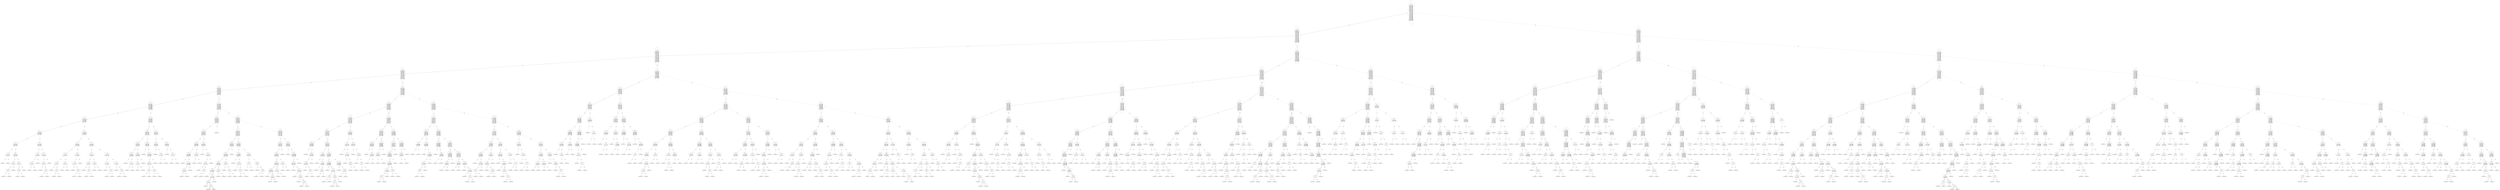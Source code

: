 digraph {
0 [label="p0 <= 7.5
--------------

p0 <= 0.5 : 5.186
p0 <= 1.5 : 5.084
p0 <= 2.5 : 4.994
p0 <= 3.5 : 4.92
p0 <= 4.5 : 4.87
p0 <= 5.5 : 4.839
p0 <= 6.5 : 4.769
p0 <= 7.5 : 4.739
p0 <= 8.5 : 4.755
p0 <= 9.5 : 4.775
p0 <= 10.5 : 4.82
p0 <= 11.5 : 4.875
p0 <= 12.5 : 4.939
p0 <= 13.5 : 5.023
p0 <= 14.5 : 5.113
p1 <= 1.5 : 5.195
p1 <= 2.5 : 5.111
p1 <= 3.5 : 5.01
p1 <= 4.5 : 4.955
p1 <= 5.5 : 4.932
p1 <= 6.5 : 4.89
p1 <= 7.5 : 4.906
p1 <= 8.5 : 5.009
p2 <= 0.5 : 5.216
p2 <= 1.5 : 5.152
p2 <= 2.5 : 5.089
p2 <= 3.5 : 5.029
p2 <= 4.5 : 4.994
p2 <= 5.5 : 4.983
p2 <= 6.5 : 4.951
p2 <= 7.5 : 4.935
p2 <= 8.5 : 4.932
p2 <= 9.5 : 4.892
p2 <= 10.5 : 4.942
p2 <= 11.5 : 4.989
p2 <= 12.5 : 5.021
p2 <= 13.5 : 5.114
p2 <= 14.5 : 5.185"];
1 [label="p1 <= 6.5
--------------

p0 <= 0.5 : 4.832
p0 <= 1.5 : 4.711
p0 <= 2.5 : 4.612
p0 <= 3.5 : 4.541
p0 <= 4.5 : 4.563
p0 <= 5.5 : 4.626
p0 <= 6.5 : 4.694
p1 <= 1.5 : 4.846
p1 <= 2.5 : 4.737
p1 <= 3.5 : 4.597
p1 <= 4.5 : 4.532
p1 <= 5.5 : 4.508
p1 <= 6.5 : 4.472
p1 <= 7.5 : 4.477
p1 <= 8.5 : 4.622
p2 <= 0.5 : 4.874
p2 <= 1.5 : 4.814
p2 <= 2.5 : 4.755
p2 <= 3.5 : 4.701
p2 <= 4.5 : 4.66
p2 <= 5.5 : 4.638
p2 <= 6.5 : 4.599
p2 <= 7.5 : 4.572
p2 <= 8.5 : 4.548
p2 <= 9.5 : 4.499
p2 <= 10.5 : 4.539
p2 <= 11.5 : 4.586
p2 <= 12.5 : 4.614
p2 <= 13.5 : 4.735
p2 <= 14.5 : 4.822"];
2 [label="p2 <= 9.5
--------------

p0 <= 0.5 : 4.744
p0 <= 1.5 : 4.611
p0 <= 2.5 : 4.494
p0 <= 3.5 : 4.418
p0 <= 4.5 : 4.457
p0 <= 5.5 : 4.542
p0 <= 6.5 : 4.614
p1 <= 1.5 : 4.774
p1 <= 2.5 : 4.657
p1 <= 3.5 : 4.49
p1 <= 4.5 : 4.544
p1 <= 5.5 : 4.691
p2 <= 0.5 : 4.808
p2 <= 1.5 : 4.723
p2 <= 2.5 : 4.651
p2 <= 3.5 : 4.587
p2 <= 4.5 : 4.534
p2 <= 5.5 : 4.508
p2 <= 6.5 : 4.469
p2 <= 7.5 : 4.433
p2 <= 8.5 : 4.401
p2 <= 9.5 : 4.338
p2 <= 10.5 : 4.39
p2 <= 11.5 : 4.458
p2 <= 12.5 : 4.497
p2 <= 13.5 : 4.643
p2 <= 14.5 : 4.744"];
3 [label="p0 <= 3.5
--------------

p0 <= 0.5 : 4.34
p0 <= 1.5 : 4.205
p0 <= 2.5 : 4.073
p0 <= 3.5 : 3.978
p0 <= 4.5 : 4.009
p0 <= 5.5 : 4.108
p0 <= 6.5 : 4.227
p1 <= 1.5 : 4.381
p1 <= 2.5 : 4.261
p1 <= 3.5 : 4.044
p1 <= 4.5 : 4.116
p1 <= 5.5 : 4.258
p2 <= 0.5 : 4.406
p2 <= 1.5 : 4.308
p2 <= 2.5 : 4.202
p2 <= 3.5 : 4.112
p2 <= 4.5 : 4.104
p2 <= 5.5 : 4.109
p2 <= 6.5 : 4.143
p2 <= 7.5 : 4.188
p2 <= 8.5 : 4.303"];
4 [label="p1 <= 3.5
--------------

p0 <= 0.5 : 4.027
p0 <= 1.5 : 3.967
p0 <= 2.5 : 3.913
p1 <= 1.5 : 4.03
p1 <= 2.5 : 3.873
p1 <= 3.5 : 3.563
p1 <= 4.5 : 3.633
p1 <= 5.5 : 3.787
p2 <= 0.5 : 4.055
p2 <= 1.5 : 3.921
p2 <= 2.5 : 3.795
p2 <= 3.5 : 3.655
p2 <= 4.5 : 3.66
p2 <= 5.5 : 3.65
p2 <= 6.5 : 3.703
p2 <= 7.5 : 3.777
p2 <= 8.5 : 3.94"];
5 [label="p2 <= 3.5
--------------

p0 <= 0.5 : 3.622
p0 <= 1.5 : 3.562
p0 <= 2.5 : 3.485
p1 <= 1.5 : 3.716
p1 <= 2.5 : 3.826
p2 <= 0.5 : 3.649
p2 <= 1.5 : 3.428
p2 <= 2.5 : 3.292
p2 <= 3.5 : 3.069
p2 <= 4.5 : 3.069
p2 <= 5.5 : 3.081
p2 <= 6.5 : 3.149
p2 <= 7.5 : 3.208
p2 <= 8.5 : 3.448"];
6 [label="p0 <= 1.5
--------------

p0 <= 0.5 : 2.585
p0 <= 1.5 : 2.514
p0 <= 2.5 : 2.603
p1 <= 1.5 : 2.83
p1 <= 2.5 : 2.95
p2 <= 0.5 : 2.782
p2 <= 1.5 : 2.634
p2 <= 2.5 : 2.827"];
7 [label="p0 <= 0.5
--------------

p0 <= 0.5 : 1.844
p1 <= 1.5 : 2.259
p1 <= 2.5 : 2.354
p2 <= 0.5 : 2.156
p2 <= 1.5 : 2.034
p2 <= 2.5 : 2.196"];
8 [label="p1 <= 1.5
--------------

p1 <= 1.5 : 1.541
p1 <= 2.5 : 1.667
p2 <= 0.5 : 1.64
p2 <= 1.5 : 1.585
p2 <= 2.5 : 1.607"];
9 [label="p2 <= 2.5
--------------

p2 <= 0.5 : 0.689
p2 <= 1.5 : 0.5
p2 <= 2.5 : 0.0"];
10 [label="process0_cmd_1"];
9 -> 10 [label="True"];
11 [label="process2_cmd_53"];
9 -> 11 [style="dashed", label="False"];
8 -> 9 [label="True"];
12 [label="p2 <= 1.5
--------------

p1 <= 2.5 : 1.5
p2 <= 0.5 : 1.344
p2 <= 1.5 : 1.156
p2 <= 2.5 : 1.439"];
13 [label="p2 <= 0.5
--------------

p1 <= 2.5 : 1.0
p2 <= 0.5 : 0.5"];
14 [label="p1 <= 2.5
--------------

p1 <= 2.5 : 0.0"];
15 [label="process1_cmd_27"];
14 -> 15 [label="True"];
16 [label="process1_cmd_29"];
14 -> 16 [style="dashed", label="False"];
13 -> 14 [label="True"];
17 [label="process2_cmd_50"];
13 -> 17 [style="dashed", label="False"];
12 -> 13 [label="True"];
18 [label="p1 <= 2.5
--------------

p1 <= 2.5 : 0.5
p2 <= 2.5 : 0.5"];
19 [label="p2 <= 2.5
--------------

p2 <= 2.5 : 0.0"];
20 [label="process1_cmd_27"];
19 -> 20 [label="True"];
21 [label="process0_cmd_1"];
19 -> 21 [style="dashed", label="False"];
18 -> 19 [label="True"];
22 [label="process0_cmd_1"];
18 -> 22 [style="dashed", label="False"];
12 -> 18 [style="dashed", label="False"];
8 -> 12 [style="dashed", label="False"];
7 -> 8 [label="True"];
23 [label="p2 <= 1.5
--------------

p1 <= 1.5 : 1.541
p1 <= 2.5 : 1.667
p2 <= 0.5 : 1.243
p2 <= 1.5 : 1.055
p2 <= 2.5 : 1.418"];
24 [label="p2 <= 0.5
--------------

p1 <= 1.5 : 1.0
p1 <= 2.5 : 1.333
p2 <= 0.5 : 0.459"];
25 [label="p1 <= 1.5
--------------

p1 <= 1.5 : 0.0
p1 <= 2.5 : 0.667"];
26 [label="process0_cmd_2"];
25 -> 26 [label="True"];
27 [label="process2_cmd_49"];
25 -> 27 [style="dashed", label="False"];
24 -> 25 [label="True"];
28 [label="process2_cmd_50"];
24 -> 28 [style="dashed", label="False"];
23 -> 24 [label="True"];
29 [label="p2 <= 2.5
--------------

p1 <= 1.5 : 0.541
p1 <= 2.5 : 0.541
p2 <= 2.5 : 0.459"];
30 [label="p1 <= 1.5
--------------

p1 <= 1.5 : 0.667
p1 <= 2.5 : 0.667"];
31 [label="process0_cmd_2"];
30 -> 31 [label="True"];
32 [label="p1 <= 2.5
--------------

p1 <= 2.5 : 0.0"];
33 [label="process1_cmd_27"];
32 -> 33 [label="True"];
34 [label="process0_cmd_2"];
32 -> 34 [style="dashed", label="False"];
30 -> 32 [style="dashed", label="False"];
29 -> 30 [label="True"];
35 [label="process0_cmd_2"];
29 -> 35 [style="dashed", label="False"];
23 -> 29 [style="dashed", label="False"];
7 -> 23 [style="dashed", label="False"];
6 -> 7 [label="True"];
36 [label="p0 <= 2.5
--------------

p0 <= 2.5 : 1.804
p1 <= 1.5 : 2.135
p1 <= 2.5 : 2.287
p2 <= 0.5 : 2.263
p2 <= 1.5 : 2.09
p2 <= 2.5 : 2.279"];
37 [label="p2 <= 1.5
--------------

p1 <= 1.5 : 1.167
p1 <= 2.5 : 1.303
p2 <= 0.5 : 1.148
p2 <= 1.5 : 1.055
p2 <= 2.5 : 1.243"];
38 [label="p2 <= 0.5
--------------

p1 <= 1.5 : 1.0
p1 <= 2.5 : 1.333
p2 <= 0.5 : 0.918"];
39 [label="p1 <= 1.5
--------------

p1 <= 1.5 : 0.667
p1 <= 2.5 : 0.667"];
40 [label="process0_cmd_3"];
39 -> 40 [label="True"];
41 [label="p1 <= 2.5
--------------

p1 <= 2.5 : 0.0"];
42 [label="process2_cmd_49"];
41 -> 42 [label="True"];
43 [label="process0_cmd_3"];
41 -> 43 [style="dashed", label="False"];
39 -> 41 [style="dashed", label="False"];
38 -> 39 [label="True"];
44 [label="p1 <= 1.5
--------------

p1 <= 1.5 : 0.0
p1 <= 2.5 : 0.667"];
45 [label="process0_cmd_3"];
44 -> 45 [label="True"];
46 [label="process2_cmd_50"];
44 -> 46 [style="dashed", label="False"];
38 -> 44 [style="dashed", label="False"];
37 -> 38 [label="True"];
47 [label="p2 <= 2.5
--------------

p1 <= 1.5 : 0.541
p1 <= 2.5 : 0.541
p2 <= 2.5 : 0.459"];
48 [label="p1 <= 1.5
--------------

p1 <= 1.5 : 0.667
p1 <= 2.5 : 0.667"];
49 [label="process0_cmd_3"];
48 -> 49 [label="True"];
50 [label="p1 <= 2.5
--------------

p1 <= 2.5 : 0.0"];
51 [label="process1_cmd_27"];
50 -> 51 [label="True"];
52 [label="process0_cmd_3"];
50 -> 52 [style="dashed", label="False"];
48 -> 50 [style="dashed", label="False"];
47 -> 48 [label="True"];
53 [label="process0_cmd_3"];
47 -> 53 [style="dashed", label="False"];
37 -> 47 [style="dashed", label="False"];
36 -> 37 [label="True"];
54 [label="p2 <= 1.5
--------------

p1 <= 1.5 : 1.708
p1 <= 2.5 : 1.874
p2 <= 0.5 : 1.94
p2 <= 1.5 : 1.689
p2 <= 2.5 : 1.877"];
55 [label="p2 <= 0.5
--------------

p1 <= 1.5 : 1.0
p1 <= 2.5 : 1.333
p2 <= 0.5 : 0.918"];
56 [label="p1 <= 1.5
--------------

p1 <= 1.5 : 0.667
p1 <= 2.5 : 0.667"];
57 [label="process0_cmd_5"];
56 -> 57 [label="True"];
58 [label="p1 <= 2.5
--------------

p1 <= 2.5 : 0.0"];
59 [label="process1_cmd_27"];
58 -> 59 [label="True"];
60 [label="process0_cmd_5"];
58 -> 60 [style="dashed", label="False"];
56 -> 58 [style="dashed", label="False"];
55 -> 56 [label="True"];
61 [label="p1 <= 1.5
--------------

p1 <= 1.5 : 0.0
p1 <= 2.5 : 0.667"];
62 [label="process0_cmd_5"];
61 -> 62 [label="True"];
63 [label="process2_cmd_50"];
61 -> 63 [style="dashed", label="False"];
55 -> 61 [style="dashed", label="False"];
54 -> 55 [label="True"];
64 [label="p2 <= 2.5
--------------

p1 <= 1.5 : 1.333
p1 <= 2.5 : 1.333
p2 <= 2.5 : 1.252"];
65 [label="p1 <= 1.5
--------------

p1 <= 1.5 : 0.667
p1 <= 2.5 : 0.667"];
66 [label="process2_cmd_51"];
65 -> 66 [label="True"];
67 [label="p1 <= 2.5
--------------

p1 <= 2.5 : 0.0"];
68 [label="process1_cmd_27"];
67 -> 68 [label="True"];
69 [label="process2_cmd_51"];
67 -> 69 [style="dashed", label="False"];
65 -> 67 [style="dashed", label="False"];
64 -> 65 [label="True"];
70 [label="p1 <= 1.5
--------------

p1 <= 1.5 : 0.667
p1 <= 2.5 : 0.667"];
71 [label="process0_cmd_5"];
70 -> 71 [label="True"];
72 [label="p1 <= 2.5
--------------

p1 <= 2.5 : 0.0"];
73 [label="process1_cmd_27"];
72 -> 73 [label="True"];
74 [label="process2_cmd_53"];
72 -> 74 [style="dashed", label="False"];
70 -> 72 [style="dashed", label="False"];
64 -> 70 [style="dashed", label="False"];
54 -> 64 [style="dashed", label="False"];
36 -> 54 [style="dashed", label="False"];
6 -> 36 [style="dashed", label="False"];
5 -> 6 [label="True"];
75 [label="p2 <= 7.5
--------------

p0 <= 0.5 : 2.946
p0 <= 1.5 : 2.895
p0 <= 2.5 : 2.705
p1 <= 1.5 : 2.879
p1 <= 2.5 : 2.996
p2 <= 4.5 : 2.456
p2 <= 5.5 : 2.268
p2 <= 6.5 : 2.176
p2 <= 7.5 : 2.153
p2 <= 8.5 : 2.414"];
76 [label="p2 <= 5.5
--------------

p0 <= 0.5 : 2.471
p0 <= 1.5 : 2.425
p0 <= 2.5 : 2.194
p1 <= 1.5 : 2.425
p1 <= 2.5 : 2.557
p2 <= 4.5 : 1.825
p2 <= 5.5 : 1.735
p2 <= 6.5 : 1.872"];
77 [label="p2 <= 4.5
--------------

p0 <= 0.5 : 1.635
p0 <= 1.5 : 1.568
p0 <= 2.5 : 1.204
p1 <= 1.5 : 1.58
p1 <= 2.5 : 1.73
p2 <= 4.5 : 0.81"];
78 [label="p0 <= 2.5
--------------

p0 <= 0.5 : 0.918
p0 <= 1.5 : 0.73
p0 <= 2.5 : 0.23
p1 <= 1.5 : 0.811
p1 <= 2.5 : 0.978"];
79 [label="process2_cmd_56"];
78 -> 79 [label="True"];
80 [label="p1 <= 1.5
--------------

p1 <= 1.5 : 0.0
p1 <= 2.5 : 0.667"];
81 [label="process0_cmd_5"];
80 -> 81 [label="True"];
82 [label="process0_cmd_6"];
80 -> 82 [style="dashed", label="False"];
78 -> 80 [style="dashed", label="False"];
77 -> 78 [label="True"];
83 [label="p0 <= 0.5
--------------

p0 <= 0.5 : 0.306
p0 <= 1.5 : 0.433
p1 <= 1.5 : 0.306
p1 <= 2.5 : 0.433"];
84 [label="p1 <= 1.5
--------------

p1 <= 1.5 : 0.0
p1 <= 2.5 : 0.667"];
85 [label="process0_cmd_1"];
84 -> 85 [label="True"];
86 [label="process2_cmd_57"];
84 -> 86 [style="dashed", label="False"];
83 -> 84 [label="True"];
87 [label="process2_cmd_57"];
83 -> 87 [style="dashed", label="False"];
77 -> 83 [style="dashed", label="False"];
76 -> 77 [label="True"];
88 [label="p2 <= 6.5
--------------

p0 <= 0.5 : 1.533
p0 <= 1.5 : 1.508
p0 <= 2.5 : 1.411
p1 <= 1.5 : 1.366
p1 <= 2.5 : 1.575
p2 <= 6.5 : 0.69"];
89 [label="process2_cmd_59"];
88 -> 89 [label="True"];
90 [label="p1 <= 1.5
--------------

p0 <= 0.5 : 0.969
p0 <= 1.5 : 0.951
p0 <= 2.5 : 0.969
p1 <= 1.5 : 0.667
p1 <= 2.5 : 1.033"];
91 [label="p0 <= 1.5
--------------

p0 <= 0.5 : 1.189
p0 <= 1.5 : 1.0
p0 <= 2.5 : 1.189"];
92 [label="p0 <= 0.5
--------------

p0 <= 0.5 : 0.0"];
93 [label="process0_cmd_1"];
92 -> 93 [label="True"];
94 [label="process0_cmd_2"];
92 -> 94 [style="dashed", label="False"];
91 -> 92 [label="True"];
95 [label="p0 <= 2.5
--------------

p0 <= 2.5 : 0.0"];
96 [label="process2_cmd_60"];
95 -> 96 [label="True"];
97 [label="process0_cmd_6"];
95 -> 97 [style="dashed", label="False"];
91 -> 95 [style="dashed", label="False"];
90 -> 91 [label="True"];
98 [label="process2_cmd_60"];
90 -> 98 [style="dashed", label="False"];
88 -> 90 [style="dashed", label="False"];
76 -> 88 [style="dashed", label="False"];
75 -> 76 [label="True"];
99 [label="p2 <= 8.5
--------------

p0 <= 0.5 : 1.294
p0 <= 1.5 : 1.242
p0 <= 2.5 : 1.146
p1 <= 1.5 : 1.187
p1 <= 2.5 : 1.279
p2 <= 8.5 : 0.414"];
100 [label="p0 <= 2.5
--------------

p0 <= 0.5 : 0.377
p0 <= 1.5 : 0.325
p0 <= 2.5 : 0.23
p1 <= 1.5 : 0.27
p1 <= 2.5 : 0.362"];
101 [label="process2_cmd_62"];
100 -> 101 [label="True"];
102 [label="p1 <= 1.5
--------------

p1 <= 1.5 : 0.0
p1 <= 2.5 : 0.667"];
103 [label="process0_cmd_5"];
102 -> 103 [label="True"];
104 [label="process2_cmd_62"];
102 -> 104 [style="dashed", label="False"];
100 -> 102 [style="dashed", label="False"];
99 -> 100 [label="True"];
105 [label="p0 <= 2.5
--------------

p0 <= 0.5 : 0.377
p0 <= 1.5 : 0.325
p0 <= 2.5 : 0.23
p1 <= 1.5 : 0.27
p1 <= 2.5 : 0.362"];
106 [label="process2_cmd_63"];
105 -> 106 [label="True"];
107 [label="p1 <= 1.5
--------------

p1 <= 1.5 : 0.0
p1 <= 2.5 : 0.667"];
108 [label="process0_cmd_5"];
107 -> 108 [label="True"];
109 [label="process2_cmd_63"];
107 -> 109 [style="dashed", label="False"];
105 -> 107 [style="dashed", label="False"];
99 -> 105 [style="dashed", label="False"];
75 -> 99 [style="dashed", label="False"];
5 -> 75 [style="dashed", label="False"];
4 -> 5 [label="True"];
110 [label="p1 <= 4.5
--------------

p0 <= 0.5 : 3.098
p0 <= 1.5 : 3.054
p0 <= 2.5 : 2.997
p1 <= 4.5 : 2.447
p1 <= 5.5 : 2.46
p2 <= 0.5 : 3.132
p2 <= 1.5 : 3.069
p2 <= 2.5 : 2.925
p2 <= 3.5 : 2.903
p2 <= 4.5 : 2.944
p2 <= 5.5 : 2.913
p2 <= 6.5 : 2.923
p2 <= 7.5 : 3.027
p2 <= 8.5 : 3.126"];
111 [label="p2 <= 6.5
--------------

p0 <= 0.5 : 1.473
p0 <= 1.5 : 1.371
p0 <= 2.5 : 1.312
p2 <= 0.5 : 1.513
p2 <= 1.5 : 1.439
p2 <= 2.5 : 1.339
p2 <= 3.5 : 1.35
p2 <= 4.5 : 1.521
p2 <= 5.5 : 1.35
p2 <= 6.5 : 1.29
p2 <= 7.5 : 1.4
p2 <= 8.5 : 1.492"];
112 [label="p2 <= 3.5
--------------

p0 <= 0.5 : 1.683
p0 <= 1.5 : 1.557
p0 <= 2.5 : 1.44
p2 <= 0.5 : 1.761
p2 <= 1.5 : 1.659
p2 <= 2.5 : 1.518
p2 <= 3.5 : 1.368
p2 <= 4.5 : 1.775
p2 <= 5.5 : 1.761"];
113 [label="p0 <= 2.5
--------------

p0 <= 0.5 : 1.125
p0 <= 1.5 : 0.954
p0 <= 2.5 : 0.811
p2 <= 0.5 : 1.314
p2 <= 1.5 : 1.281
p2 <= 2.5 : 1.125"];
114 [label="p0 <= 0.5
--------------

p0 <= 0.5 : 0.636
p0 <= 1.5 : 0.636
p2 <= 0.5 : 0.803
p2 <= 1.5 : 0.784
p2 <= 2.5 : 0.689"];
115 [label="process1_cmd_32"];
114 -> 115 [label="True"];
116 [label="p0 <= 1.5
--------------

p0 <= 1.5 : 0.406
p2 <= 0.5 : 0.939
p2 <= 1.5 : 0.906
p2 <= 2.5 : 0.75"];
117 [label="p2 <= 2.5
--------------

p2 <= 0.5 : 0.689
p2 <= 1.5 : 0.5
p2 <= 2.5 : 0.0"];
118 [label="process0_cmd_2"];
117 -> 118 [label="True"];
119 [label="process1_cmd_32"];
117 -> 119 [style="dashed", label="False"];
116 -> 117 [label="True"];
120 [label="process1_cmd_32"];
116 -> 120 [style="dashed", label="False"];
114 -> 116 [style="dashed", label="False"];
113 -> 114 [label="True"];
121 [label="p2 <= 2.5
--------------

p2 <= 0.5 : 0.689
p2 <= 1.5 : 0.5
p2 <= 2.5 : 0.0"];
122 [label="process0_cmd_5"];
121 -> 122 [label="True"];
123 [label="process1_cmd_32"];
121 -> 123 [style="dashed", label="False"];
113 -> 121 [style="dashed", label="False"];
112 -> 113 [label="True"];
124 [label="p2 <= 5.5
--------------

p0 <= 0.5 : 1.315
p0 <= 1.5 : 1.252
p0 <= 2.5 : 1.148
p2 <= 4.5 : 1.167
p2 <= 5.5 : 0.5"];
125 [label="process1_cmd_31"];
124 -> 125 [label="True"];
126 [label="p0 <= 2.5
--------------

p0 <= 0.5 : 1.189
p0 <= 1.5 : 1.0
p0 <= 2.5 : 0.689"];
127 [label="p0 <= 0.5
--------------

p0 <= 0.5 : 0.667
p0 <= 1.5 : 0.667"];
128 [label="process1_cmd_32"];
127 -> 128 [label="True"];
129 [label="p0 <= 1.5
--------------

p0 <= 1.5 : 0.0"];
130 [label="process0_cmd_2"];
129 -> 130 [label="True"];
131 [label="process1_cmd_32"];
129 -> 131 [style="dashed", label="False"];
127 -> 129 [style="dashed", label="False"];
126 -> 127 [label="True"];
132 [label="process0_cmd_5"];
126 -> 132 [style="dashed", label="False"];
124 -> 126 [style="dashed", label="False"];
112 -> 124 [style="dashed", label="False"];
111 -> 112 [label="True"];
133 [label="process1_cmd_32"];
111 -> 133 [style="dashed", label="False"];
110 -> 111 [label="True"];
134 [label="p1 <= 5.5
--------------

p0 <= 0.5 : 2.761
p0 <= 1.5 : 2.749
p0 <= 2.5 : 2.695
p1 <= 5.5 : 2.07
p2 <= 0.5 : 2.79
p2 <= 1.5 : 2.734
p2 <= 2.5 : 2.537
p2 <= 3.5 : 2.496
p2 <= 4.5 : 2.467
p2 <= 5.5 : 2.511
p2 <= 6.5 : 2.592
p2 <= 7.5 : 2.692
p2 <= 8.5 : 2.793"];
135 [label="p2 <= 4.5
--------------

p0 <= 0.5 : 1.724
p0 <= 1.5 : 1.698
p0 <= 2.5 : 1.688
p2 <= 0.5 : 1.771
p2 <= 1.5 : 1.767
p2 <= 2.5 : 1.568
p2 <= 3.5 : 1.528
p2 <= 4.5 : 1.51
p2 <= 5.5 : 1.578
p2 <= 6.5 : 1.609
p2 <= 7.5 : 1.667
p2 <= 8.5 : 1.749"];
136 [label="p2 <= 3.5
--------------

p0 <= 0.5 : 1.818
p0 <= 1.5 : 1.797
p0 <= 2.5 : 1.676
p2 <= 0.5 : 1.84
p2 <= 1.5 : 1.673
p2 <= 2.5 : 1.298
p2 <= 3.5 : 1.267"];
137 [label="p0 <= 2.5
--------------

p0 <= 0.5 : 1.363
p0 <= 1.5 : 1.336
p0 <= 2.5 : 1.185
p2 <= 0.5 : 1.493
p2 <= 1.5 : 1.426
p2 <= 2.5 : 1.185"];
138 [label="p2 <= 2.5
--------------

p0 <= 0.5 : 1.0
p0 <= 1.5 : 1.136
p2 <= 0.5 : 1.148
p2 <= 1.5 : 1.055
p2 <= 2.5 : 0.803"];
139 [label="p0 <= 0.5
--------------

p0 <= 0.5 : 0.612
p0 <= 1.5 : 0.612
p2 <= 0.5 : 0.739
p2 <= 1.5 : 0.739"];
140 [label="process1_cmd_33"];
139 -> 140 [label="True"];
141 [label="p0 <= 1.5
--------------

p0 <= 1.5 : 0.459
p2 <= 0.5 : 0.874
p2 <= 1.5 : 0.874"];
142 [label="p2 <= 0.5
--------------

p2 <= 0.5 : 0.667
p2 <= 1.5 : 0.667"];
143 [label="process0_cmd_2"];
142 -> 143 [label="True"];
144 [label="p2 <= 1.5
--------------

p2 <= 1.5 : 0.0"];
145 [label="process1_cmd_33"];
144 -> 145 [label="True"];
146 [label="process0_cmd_2"];
144 -> 146 [style="dashed", label="False"];
142 -> 144 [style="dashed", label="False"];
141 -> 142 [label="True"];
147 [label="process1_cmd_33"];
141 -> 147 [style="dashed", label="False"];
139 -> 141 [style="dashed", label="False"];
138 -> 139 [label="True"];
148 [label="p0 <= 0.5
--------------

p0 <= 0.5 : 0.0
p0 <= 1.5 : 0.667"];
149 [label="process1_cmd_33"];
148 -> 149 [label="True"];
150 [label="process2_cmd_53"];
148 -> 150 [style="dashed", label="False"];
138 -> 148 [style="dashed", label="False"];
137 -> 138 [label="True"];
151 [label="p2 <= 0.5
--------------

p2 <= 0.5 : 0.667
p2 <= 1.5 : 0.667"];
152 [label="process0_cmd_5"];
151 -> 152 [label="True"];
153 [label="p2 <= 1.5
--------------

p2 <= 1.5 : 0.0"];
154 [label="process1_cmd_33"];
153 -> 154 [label="True"];
155 [label="process0_cmd_5"];
153 -> 155 [style="dashed", label="False"];
151 -> 153 [style="dashed", label="False"];
137 -> 151 [style="dashed", label="False"];
136 -> 137 [label="True"];
156 [label="process2_cmd_55"];
136 -> 156 [style="dashed", label="False"];
135 -> 136 [label="True"];
157 [label="p2 <= 7.5
--------------

p0 <= 0.5 : 0.789
p0 <= 1.5 : 0.786
p0 <= 2.5 : 0.917
p2 <= 5.5 : 0.876
p2 <= 6.5 : 0.766
p2 <= 7.5 : 0.726
p2 <= 8.5 : 0.767"];
158 [label="p2 <= 6.5
--------------

p0 <= 0.5 : 0.395
p0 <= 1.5 : 0.355
p0 <= 2.5 : 0.412
p2 <= 5.5 : 0.377
p2 <= 6.5 : 0.25"];
159 [label="process1_cmd_33"];
158 -> 159 [label="True"];
160 [label="p0 <= 0.5
--------------

p0 <= 0.5 : 0.667
p0 <= 1.5 : 0.667"];
161 [label="process1_cmd_33"];
160 -> 161 [label="True"];
162 [label="p0 <= 1.5
--------------

p0 <= 1.5 : 0.0"];
163 [label="process2_cmd_60"];
162 -> 163 [label="True"];
164 [label="process1_cmd_33"];
162 -> 164 [style="dashed", label="False"];
160 -> 162 [style="dashed", label="False"];
158 -> 160 [style="dashed", label="False"];
157 -> 158 [label="True"];
165 [label="p0 <= 0.5
--------------

p0 <= 0.5 : 0.874
p0 <= 1.5 : 0.874
p2 <= 8.5 : 0.918"];
166 [label="p2 <= 8.5
--------------

p2 <= 8.5 : 0.0"];
167 [label="process2_cmd_62"];
166 -> 167 [label="True"];
168 [label="process1_cmd_33"];
166 -> 168 [style="dashed", label="False"];
165 -> 166 [label="True"];
169 [label="p0 <= 1.5
--------------

p0 <= 1.5 : 0.5
p2 <= 8.5 : 0.5"];
170 [label="process1_cmd_33"];
169 -> 170 [label="True"];
171 [label="p2 <= 8.5
--------------

p2 <= 8.5 : 0.0"];
172 [label="process1_cmd_33"];
171 -> 172 [label="True"];
173 [label="process2_cmd_63"];
171 -> 173 [style="dashed", label="False"];
169 -> 171 [style="dashed", label="False"];
165 -> 169 [style="dashed", label="False"];
157 -> 165 [style="dashed", label="False"];
135 -> 157 [style="dashed", label="False"];
134 -> 135 [label="True"];
174 [label="p2 <= 4.5
--------------

p0 <= 0.5 : 2.096
p0 <= 1.5 : 2.08
p0 <= 2.5 : 1.991
p2 <= 0.5 : 2.072
p2 <= 1.5 : 2.002
p2 <= 2.5 : 1.809
p2 <= 3.5 : 1.768
p2 <= 4.5 : 1.729
p2 <= 5.5 : 1.752
p2 <= 6.5 : 1.881
p2 <= 7.5 : 2.018
p2 <= 8.5 : 2.135"];
175 [label="p2 <= 3.5
--------------

p0 <= 0.5 : 2.034
p0 <= 1.5 : 2.013
p0 <= 2.5 : 1.76
p2 <= 0.5 : 2.052
p2 <= 1.5 : 1.963
p2 <= 2.5 : 1.6
p2 <= 3.5 : 1.589"];
176 [label="p0 <= 2.5
--------------

p0 <= 0.5 : 1.636
p0 <= 1.5 : 1.609
p0 <= 2.5 : 1.291
p2 <= 0.5 : 1.763
p2 <= 1.5 : 1.793
p2 <= 2.5 : 1.567"];
177 [label="p2 <= 2.5
--------------

p0 <= 0.5 : 1.041
p0 <= 1.5 : 1.208
p2 <= 0.5 : 1.306
p2 <= 1.5 : 1.189
p2 <= 2.5 : 0.918"];
178 [label="p0 <= 0.5
--------------

p0 <= 0.5 : 0.667
p0 <= 1.5 : 0.667
p2 <= 0.5 : 0.918
p2 <= 1.5 : 0.918"];
179 [label="process1_cmd_35"];
178 -> 179 [label="True"];
180 [label="p0 <= 1.5
--------------

p0 <= 1.5 : 0.0
p2 <= 0.5 : 1.0
p2 <= 1.5 : 1.0"];
181 [label="process0_cmd_2"];
180 -> 181 [label="True"];
182 [label="process1_cmd_35"];
180 -> 182 [style="dashed", label="False"];
178 -> 180 [style="dashed", label="False"];
177 -> 178 [label="True"];
183 [label="p0 <= 0.5
--------------

p0 <= 0.5 : 0.0
p0 <= 1.5 : 0.667"];
184 [label="process1_cmd_35"];
183 -> 184 [label="True"];
185 [label="process2_cmd_54"];
183 -> 185 [style="dashed", label="False"];
177 -> 183 [style="dashed", label="False"];
176 -> 177 [label="True"];
186 [label="p2 <= 0.5
--------------

p2 <= 0.5 : 0.0
p2 <= 1.5 : 0.667"];
187 [label="process0_cmd_6"];
186 -> 187 [label="True"];
188 [label="process0_cmd_5"];
186 -> 188 [style="dashed", label="False"];
176 -> 186 [style="dashed", label="False"];
175 -> 176 [label="True"];
189 [label="process2_cmd_56"];
175 -> 189 [style="dashed", label="False"];
174 -> 175 [label="True"];
190 [label="p2 <= 5.5
--------------

p0 <= 0.5 : 1.112
p0 <= 1.5 : 1.157
p0 <= 2.5 : 1.132
p2 <= 5.5 : 0.435
p2 <= 6.5 : 0.79
p2 <= 7.5 : 0.875
p2 <= 8.5 : 1.039"];
191 [label="process2_cmd_57"];
190 -> 191 [label="True"];
192 [label="p2 <= 7.5
--------------

p0 <= 0.5 : 0.488
p0 <= 1.5 : 0.544
p0 <= 2.5 : 0.513
p2 <= 6.5 : 0.488
p2 <= 7.5 : 0.406
p2 <= 8.5 : 0.488"];
193 [label="p2 <= 6.5
--------------

p0 <= 0.5 : 0.689
p0 <= 1.5 : 0.811
p0 <= 2.5 : 0.738
p2 <= 6.5 : 0.5"];
194 [label="process1_cmd_35"];
193 -> 194 [label="True"];
195 [label="p0 <= 0.5
--------------

p0 <= 0.5 : 0.689
p0 <= 1.5 : 1.0
p0 <= 2.5 : 0.689"];
196 [label="process1_cmd_35"];
195 -> 196 [label="True"];
197 [label="p0 <= 1.5
--------------

p0 <= 1.5 : 0.667
p0 <= 2.5 : 0.667"];
198 [label="process2_cmd_60"];
197 -> 198 [label="True"];
199 [label="p0 <= 2.5
--------------

p0 <= 2.5 : 0.0"];
200 [label="process1_cmd_35"];
199 -> 200 [label="True"];
201 [label="process2_cmd_60"];
199 -> 201 [style="dashed", label="False"];
197 -> 199 [style="dashed", label="False"];
195 -> 197 [style="dashed", label="False"];
193 -> 195 [style="dashed", label="False"];
192 -> 193 [label="True"];
202 [label="process1_cmd_35"];
192 -> 202 [style="dashed", label="False"];
190 -> 192 [style="dashed", label="False"];
174 -> 190 [style="dashed", label="False"];
134 -> 174 [style="dashed", label="False"];
110 -> 134 [style="dashed", label="False"];
4 -> 110 [style="dashed", label="False"];
3 -> 4 [label="True"];
203 [label="p0 <= 5.5
--------------

p0 <= 4.5 : 3.061
p0 <= 5.5 : 2.976
p0 <= 6.5 : 3.216
p1 <= 1.5 : 3.632
p1 <= 2.5 : 3.566
p1 <= 3.5 : 3.429
p1 <= 4.5 : 3.496
p1 <= 5.5 : 3.621
p2 <= 0.5 : 3.68
p2 <= 1.5 : 3.617
p2 <= 2.5 : 3.529
p2 <= 3.5 : 3.487
p2 <= 4.5 : 3.478
p2 <= 5.5 : 3.486
p2 <= 6.5 : 3.502
p2 <= 7.5 : 3.518
p2 <= 8.5 : 3.591"];
204 [label="p0 <= 4.5
--------------

p0 <= 4.5 : 1.907
p1 <= 1.5 : 2.658
p1 <= 2.5 : 2.634
p1 <= 3.5 : 2.533
p1 <= 4.5 : 2.61
p1 <= 5.5 : 2.681
p2 <= 0.5 : 2.714
p2 <= 1.5 : 2.673
p2 <= 2.5 : 2.597
p2 <= 3.5 : 2.568
p2 <= 4.5 : 2.578
p2 <= 5.5 : 2.586
p2 <= 6.5 : 2.562
p2 <= 7.5 : 2.574
p2 <= 8.5 : 2.628"];
205 [label="p2 <= 6.5
--------------

p1 <= 1.5 : 2.082
p1 <= 2.5 : 2.089
p1 <= 3.5 : 1.971
p1 <= 4.5 : 2.153
p1 <= 5.5 : 2.162
p2 <= 0.5 : 2.174
p2 <= 1.5 : 2.105
p2 <= 2.5 : 1.99
p2 <= 3.5 : 1.944
p2 <= 4.5 : 1.965
p2 <= 5.5 : 1.963
p2 <= 6.5 : 1.92
p2 <= 7.5 : 1.928
p2 <= 8.5 : 2.024"];
206 [label="p2 <= 2.5
--------------

p1 <= 1.5 : 1.709
p1 <= 2.5 : 1.668
p1 <= 3.5 : 1.568
p1 <= 4.5 : 1.717
p1 <= 5.5 : 1.74
p2 <= 0.5 : 1.733
p2 <= 1.5 : 1.658
p2 <= 2.5 : 1.524
p2 <= 3.5 : 1.536
p2 <= 4.5 : 1.659
p2 <= 5.5 : 1.733"];
207 [label="p1 <= 3.5
--------------

p1 <= 1.5 : 1.026
p1 <= 2.5 : 0.883
p1 <= 3.5 : 0.676
p1 <= 4.5 : 1.027
p1 <= 5.5 : 1.026
p2 <= 0.5 : 1.099
p2 <= 1.5 : 1.029"];
208 [label="process0_cmd_8"];
207 -> 208 [label="True"];
209 [label="p1 <= 5.5
--------------

p1 <= 4.5 : 0.973
p1 <= 5.5 : 0.433
p2 <= 0.5 : 1.279
p2 <= 1.5 : 1.141"];
210 [label="p2 <= 1.5
--------------

p1 <= 4.5 : 0.459
p2 <= 0.5 : 0.541
p2 <= 1.5 : 0.333"];
211 [label="process0_cmd_7"];
210 -> 211 [label="True"];
212 [label="p1 <= 4.5
--------------

p1 <= 4.5 : 0.0"];
213 [label="process0_cmd_7"];
212 -> 213 [label="True"];
214 [label="process1_cmd_33"];
212 -> 214 [style="dashed", label="False"];
210 -> 212 [style="dashed", label="False"];
209 -> 210 [label="True"];
215 [label="process0_cmd_8"];
209 -> 215 [style="dashed", label="False"];
207 -> 209 [style="dashed", label="False"];
206 -> 207 [label="True"];
216 [label="p2 <= 3.5
--------------

p1 <= 1.5 : 1.703
p1 <= 2.5 : 1.696
p1 <= 3.5 : 1.62
p1 <= 4.5 : 1.766
p1 <= 5.5 : 1.766
p2 <= 3.5 : 1.49
p2 <= 4.5 : 1.505
p2 <= 5.5 : 1.49"];
217 [label="p1 <= 1.5
--------------

p1 <= 1.5 : 0.809
p1 <= 2.5 : 1.0
p1 <= 3.5 : 0.918
p1 <= 4.5 : 1.333
p1 <= 5.5 : 1.268"];
218 [label="process0_cmd_8"];
217 -> 218 [label="True"];
219 [label="p1 <= 3.5
--------------

p1 <= 2.5 : 0.8
p1 <= 3.5 : 0.551
p1 <= 4.5 : 0.951
p1 <= 5.5 : 0.8"];
220 [label="process2_cmd_53"];
219 -> 220 [label="True"];
221 [label="p1 <= 5.5
--------------

p1 <= 4.5 : 0.667
p1 <= 5.5 : 0.0"];
222 [label="process0_cmd_7"];
221 -> 222 [label="True"];
223 [label="process2_cmd_53"];
221 -> 223 [style="dashed", label="False"];
219 -> 221 [style="dashed", label="False"];
217 -> 219 [style="dashed", label="False"];
216 -> 217 [label="True"];
224 [label="p2 <= 5.5
--------------

p1 <= 1.5 : 1.449
p1 <= 2.5 : 1.382
p1 <= 3.5 : 1.288
p1 <= 4.5 : 1.451
p1 <= 5.5 : 1.449
p2 <= 4.5 : 1.16
p2 <= 5.5 : 1.0"];
225 [label="p1 <= 3.5
--------------

p1 <= 1.5 : 0.964
p1 <= 2.5 : 0.866
p1 <= 3.5 : 0.73
p1 <= 4.5 : 0.978
p1 <= 5.5 : 0.964
p2 <= 4.5 : 0.784"];
226 [label="process0_cmd_7"];
225 -> 226 [label="True"];
227 [label="p1 <= 4.5
--------------

p1 <= 4.5 : 0.874
p1 <= 5.5 : 1.0
p2 <= 4.5 : 0.918"];
228 [label="p2 <= 4.5
--------------

p2 <= 4.5 : 0.0"];
229 [label="process2_cmd_55"];
228 -> 229 [label="True"];
230 [label="process1_cmd_31"];
228 -> 230 [style="dashed", label="False"];
227 -> 228 [label="True"];
231 [label="p1 <= 5.5
--------------

p1 <= 5.5 : 0.5
p2 <= 4.5 : 0.5"];
232 [label="p2 <= 4.5
--------------

p2 <= 4.5 : 0.0"];
233 [label="process2_cmd_55"];
232 -> 233 [label="True"];
234 [label="process0_cmd_7"];
232 -> 234 [style="dashed", label="False"];
231 -> 232 [label="True"];
235 [label="process0_cmd_7"];
231 -> 235 [style="dashed", label="False"];
227 -> 231 [style="dashed", label="False"];
225 -> 227 [style="dashed", label="False"];
224 -> 225 [label="True"];
236 [label="p1 <= 3.5
--------------

p1 <= 1.5 : 0.809
p1 <= 2.5 : 0.667
p1 <= 3.5 : 0.459
p1 <= 4.5 : 0.874
p1 <= 5.5 : 0.809"];
237 [label="process0_cmd_8"];
236 -> 237 [label="True"];
238 [label="p1 <= 5.5
--------------

p1 <= 4.5 : 0.667
p1 <= 5.5 : 0.0"];
239 [label="process0_cmd_7"];
238 -> 239 [label="True"];
240 [label="process0_cmd_8"];
238 -> 240 [style="dashed", label="False"];
236 -> 238 [style="dashed", label="False"];
224 -> 236 [style="dashed", label="False"];
216 -> 224 [style="dashed", label="False"];
206 -> 216 [style="dashed", label="False"];
205 -> 206 [label="True"];
241 [label="p1 <= 3.5
--------------

p1 <= 1.5 : 1.755
p1 <= 2.5 : 1.904
p1 <= 3.5 : 1.711
p1 <= 4.5 : 2.126
p1 <= 5.5 : 2.061
p2 <= 7.5 : 1.834
p2 <= 8.5 : 1.792"];
242 [label="p1 <= 1.5
--------------

p1 <= 1.5 : 1.057
p1 <= 2.5 : 1.723
p2 <= 7.5 : 1.363
p2 <= 8.5 : 1.363"];
243 [label="process0_cmd_8"];
242 -> 243 [label="True"];
244 [label="p2 <= 7.5
--------------

p1 <= 2.5 : 1.585
p2 <= 7.5 : 0.667
p2 <= 8.5 : 0.667"];
245 [label="process2_cmd_60"];
244 -> 245 [label="True"];
246 [label="p2 <= 8.5
--------------

p1 <= 2.5 : 1.0
p2 <= 8.5 : 0.0"];
247 [label="process2_cmd_62"];
246 -> 247 [label="True"];
248 [label="process2_cmd_63"];
246 -> 248 [style="dashed", label="False"];
244 -> 246 [style="dashed", label="False"];
242 -> 244 [style="dashed", label="False"];
241 -> 242 [label="True"];
249 [label="p1 <= 5.5
--------------

p1 <= 4.5 : 1.195
p1 <= 5.5 : 0.528
p2 <= 7.5 : 1.141
p2 <= 8.5 : 1.141"];
250 [label="process0_cmd_7"];
249 -> 250 [label="True"];
251 [label="p2 <= 7.5
--------------

p2 <= 7.5 : 0.667
p2 <= 8.5 : 0.667"];
252 [label="process0_cmd_8"];
251 -> 252 [label="True"];
253 [label="p2 <= 8.5
--------------

p2 <= 8.5 : 0.0"];
254 [label="process2_cmd_62"];
253 -> 254 [label="True"];
255 [label="process2_cmd_63"];
253 -> 255 [style="dashed", label="False"];
251 -> 253 [style="dashed", label="False"];
249 -> 251 [style="dashed", label="False"];
241 -> 249 [style="dashed", label="False"];
205 -> 241 [style="dashed", label="False"];
204 -> 205 [label="True"];
256 [label="p1 <= 4.5
--------------

p1 <= 1.5 : 1.446
p1 <= 2.5 : 1.379
p1 <= 3.5 : 1.297
p1 <= 4.5 : 1.262
p1 <= 5.5 : 1.395
p2 <= 0.5 : 1.459
p2 <= 1.5 : 1.442
p2 <= 2.5 : 1.4
p2 <= 3.5 : 1.379
p2 <= 4.5 : 1.379
p2 <= 5.5 : 1.423
p2 <= 6.5 : 1.441
p2 <= 7.5 : 1.452
p2 <= 8.5 : 1.448"];
257 [label="p1 <= 3.5
--------------

p1 <= 1.5 : 1.268
p1 <= 2.5 : 1.059
p1 <= 3.5 : 0.585
p2 <= 0.5 : 1.367
p2 <= 1.5 : 1.312
p2 <= 2.5 : 1.24
p2 <= 3.5 : 1.252
p2 <= 4.5 : 1.282
p2 <= 5.5 : 1.304
p2 <= 6.5 : 1.214
p2 <= 7.5 : 1.284
p2 <= 8.5 : 1.349"];
258 [label="p2 <= 3.0
--------------

p1 <= 1.5 : 0.65
p1 <= 2.5 : 0.65
p2 <= 0.5 : 0.602
p2 <= 1.5 : 0.541
p2 <= 3.0 : 0.459
p2 <= 4.5 : 0.541
p2 <= 5.5 : 0.602"];
259 [label="process0_cmd_9"];
258 -> 259 [label="True"];
260 [label="p2 <= 4.5
--------------

p1 <= 1.5 : 0.918
p1 <= 2.5 : 0.918
p2 <= 4.5 : 0.0
p2 <= 5.5 : 0.667"];
261 [label="process2_cmd_55"];
260 -> 261 [label="True"];
262 [label="process0_cmd_9"];
260 -> 262 [style="dashed", label="False"];
258 -> 260 [style="dashed", label="False"];
257 -> 258 [label="True"];
263 [label="p2 <= 4.5
--------------

p2 <= 0.5 : 0.453
p2 <= 1.5 : 0.435
p2 <= 2.5 : 0.414
p2 <= 3.5 : 0.39
p2 <= 4.5 : 0.361
p2 <= 5.5 : 0.39
p2 <= 6.5 : 0.414
p2 <= 7.5 : 0.435
p2 <= 8.5 : 0.453"];
264 [label="p2 <= 3.5
--------------

p2 <= 0.5 : 0.649
p2 <= 1.5 : 0.551
p2 <= 2.5 : 0.4
p2 <= 3.5 : 0.0"];
265 [label="process1_cmd_31"];
264 -> 265 [label="True"];
266 [label="process2_cmd_55"];
264 -> 266 [style="dashed", label="False"];
263 -> 264 [label="True"];
267 [label="process1_cmd_31"];
263 -> 267 [style="dashed", label="False"];
257 -> 263 [style="dashed", label="False"];
256 -> 257 [label="True"];
268 [label="p1 <= 5.5
--------------

p1 <= 5.5 : 0.882
p2 <= 0.5 : 1.01
p2 <= 1.5 : 1.011
p2 <= 2.5 : 0.999
p2 <= 3.5 : 0.968
p2 <= 4.5 : 0.939
p2 <= 5.5 : 0.968
p2 <= 6.5 : 0.999
p2 <= 7.5 : 1.011
p2 <= 8.5 : 0.988"];
269 [label="p2 <= 8.5
--------------

p2 <= 0.5 : 1.216
p2 <= 1.5 : 1.239
p2 <= 2.5 : 1.241
p2 <= 3.5 : 1.2
p2 <= 4.5 : 1.171
p2 <= 5.5 : 1.2
p2 <= 6.5 : 1.241
p2 <= 7.5 : 1.239
p2 <= 8.5 : 1.102"];
270 [label="p2 <= 5.5
--------------

p2 <= 0.5 : 1.154
p2 <= 1.5 : 1.116
p2 <= 2.5 : 1.141
p2 <= 3.5 : 1.122
p2 <= 4.5 : 1.122
p2 <= 5.5 : 0.973
p2 <= 6.5 : 1.072
p2 <= 7.5 : 1.154"];
271 [label="p2 <= 3.5
--------------

p2 <= 0.5 : 1.268
p2 <= 1.5 : 1.333
p2 <= 2.5 : 1.252
p2 <= 3.5 : 0.874
p2 <= 4.5 : 1.142"];
272 [label="p2 <= 1.5
--------------

p2 <= 0.5 : 0.689
p2 <= 1.5 : 0.5
p2 <= 2.5 : 0.689"];
273 [label="p2 <= 0.5
--------------

p2 <= 0.5 : 0.0"];
274 [label="process0_cmd_9"];
273 -> 274 [label="True"];
275 [label="process1_cmd_33"];
273 -> 275 [style="dashed", label="False"];
272 -> 273 [label="True"];
276 [label="process0_cmd_9"];
272 -> 276 [style="dashed", label="False"];
271 -> 272 [label="True"];
277 [label="p2 <= 4.5
--------------

p2 <= 4.5 : 0.0"];
278 [label="process2_cmd_55"];
277 -> 278 [label="True"];
279 [label="process1_cmd_33"];
277 -> 279 [style="dashed", label="False"];
271 -> 277 [style="dashed", label="False"];
270 -> 271 [label="True"];
280 [label="process0_cmd_9"];
270 -> 280 [style="dashed", label="False"];
269 -> 270 [label="True"];
281 [label="process1_cmd_33"];
269 -> 281 [style="dashed", label="False"];
268 -> 269 [label="True"];
282 [label="p2 <= 4.5
--------------

p2 <= 0.5 : 0.453
p2 <= 1.5 : 0.435
p2 <= 2.5 : 0.414
p2 <= 3.5 : 0.39
p2 <= 4.5 : 0.361
p2 <= 5.5 : 0.39
p2 <= 6.5 : 0.414
p2 <= 7.5 : 0.435
p2 <= 8.5 : 0.453"];
283 [label="p2 <= 3.5
--------------

p2 <= 0.5 : 0.649
p2 <= 1.5 : 0.551
p2 <= 2.5 : 0.4
p2 <= 3.5 : 0.0"];
284 [label="process0_cmd_9"];
283 -> 284 [label="True"];
285 [label="process2_cmd_55"];
283 -> 285 [style="dashed", label="False"];
282 -> 283 [label="True"];
286 [label="process0_cmd_9"];
282 -> 286 [style="dashed", label="False"];
268 -> 282 [style="dashed", label="False"];
256 -> 268 [style="dashed", label="False"];
204 -> 256 [style="dashed", label="False"];
203 -> 204 [label="True"];
287 [label="p0 <= 6.5
--------------

p0 <= 6.5 : 2.507
p1 <= 1.5 : 3.041
p1 <= 2.5 : 2.961
p1 <= 3.5 : 2.785
p1 <= 4.5 : 2.83
p1 <= 5.5 : 3.025
p2 <= 0.5 : 3.118
p2 <= 1.5 : 3.035
p2 <= 2.5 : 2.928
p2 <= 3.5 : 2.868
p2 <= 4.5 : 2.863
p2 <= 5.5 : 2.85
p2 <= 6.5 : 2.915
p2 <= 7.5 : 2.939
p2 <= 8.5 : 3.03"];
288 [label="p1 <= 3.5
--------------

p1 <= 1.5 : 2.19
p1 <= 2.5 : 2.057
p1 <= 3.5 : 1.85
p1 <= 4.5 : 1.913
p1 <= 5.5 : 2.178
p2 <= 0.5 : 2.3
p2 <= 1.5 : 2.251
p2 <= 2.5 : 2.192
p2 <= 3.5 : 2.164
p2 <= 4.5 : 2.15
p2 <= 5.5 : 2.131
p2 <= 6.5 : 2.173
p2 <= 7.5 : 2.226
p2 <= 8.5 : 2.3"];
289 [label="p2 <= 4.5
--------------

p1 <= 1.5 : 1.14
p1 <= 2.5 : 1.179
p2 <= 0.5 : 1.15
p2 <= 1.5 : 1.09
p2 <= 3.0 : 1.018
p2 <= 4.5 : 0.946
p2 <= 5.5 : 0.946
p2 <= 6.5 : 1.002
p2 <= 7.5 : 1.09
p2 <= 8.5 : 1.15"];
290 [label="p2 <= 3.0
--------------

p1 <= 1.5 : 0.811
p1 <= 2.5 : 0.811
p2 <= 0.5 : 0.689
p2 <= 1.5 : 0.5
p2 <= 3.0 : 0.0"];
291 [label="process0_cmd_11"];
290 -> 291 [label="True"];
292 [label="process2_cmd_56"];
290 -> 292 [style="dashed", label="False"];
289 -> 290 [label="True"];
293 [label="p2 <= 5.5
--------------

p1 <= 1.5 : 0.938
p1 <= 2.5 : 1.012
p2 <= 5.5 : 0.331
p2 <= 6.5 : 0.702
p2 <= 7.5 : 0.811
p2 <= 8.5 : 0.951"];
294 [label="process2_cmd_57"];
293 -> 294 [label="True"];
295 [label="p1 <= 1.5
--------------

p1 <= 1.5 : 0.27
p1 <= 2.5 : 0.362
p2 <= 6.5 : 0.377
p2 <= 7.5 : 0.325
p2 <= 8.5 : 0.377"];
296 [label="p2 <= 7.5
--------------

p2 <= 6.5 : 0.689
p2 <= 7.5 : 0.5
p2 <= 8.5 : 0.689"];
297 [label="p2 <= 6.5
--------------

p2 <= 6.5 : 0.0"];
298 [label="process0_cmd_11"];
297 -> 298 [label="True"];
299 [label="process2_cmd_60"];
297 -> 299 [style="dashed", label="False"];
296 -> 297 [label="True"];
300 [label="process0_cmd_11"];
296 -> 300 [style="dashed", label="False"];
295 -> 296 [label="True"];
301 [label="process0_cmd_11"];
295 -> 301 [style="dashed", label="False"];
293 -> 295 [style="dashed", label="False"];
289 -> 293 [style="dashed", label="False"];
288 -> 289 [label="True"];
302 [label="p1 <= 4.5
--------------

p1 <= 4.5 : 1.516
p1 <= 5.5 : 1.516
p2 <= 0.5 : 2.399
p2 <= 1.5 : 2.359
p2 <= 2.5 : 2.313
p2 <= 3.5 : 2.257
p2 <= 4.5 : 2.295
p2 <= 5.5 : 2.257
p2 <= 6.5 : 2.284
p2 <= 7.5 : 2.296
p2 <= 8.5 : 2.399"];
303 [label="p2 <= 3.5
--------------

p2 <= 0.5 : 0.688
p2 <= 1.5 : 0.649
p2 <= 2.5 : 0.604
p2 <= 3.5 : 0.551
p2 <= 4.5 : 0.722
p2 <= 5.5 : 0.551
p2 <= 6.5 : 0.604
p2 <= 7.5 : 0.649
p2 <= 8.5 : 0.688"];
304 [label="process1_cmd_32"];
303 -> 304 [label="True"];
305 [label="p2 <= 5.5
--------------

p2 <= 4.5 : 0.602
p2 <= 5.5 : 0.0
p2 <= 6.5 : 0.459
p2 <= 7.5 : 0.667
p2 <= 8.5 : 0.809"];
306 [label="process1_cmd_31"];
305 -> 306 [label="True"];
307 [label="process1_cmd_32"];
305 -> 307 [style="dashed", label="False"];
303 -> 305 [style="dashed", label="False"];
302 -> 303 [label="True"];
308 [label="p1 <= 5.5
--------------

p1 <= 5.5 : 0.913
p2 <= 0.5 : 1.877
p2 <= 1.5 : 1.837
p2 <= 2.5 : 1.79
p2 <= 3.5 : 1.733
p2 <= 4.5 : 1.704
p2 <= 5.5 : 1.733
p2 <= 6.5 : 1.747
p2 <= 7.5 : 1.742
p2 <= 8.5 : 1.877"];
309 [label="p2 <= 4.5
--------------

p2 <= 0.5 : 0.453
p2 <= 1.5 : 0.435
p2 <= 2.5 : 0.414
p2 <= 3.5 : 0.39
p2 <= 4.5 : 0.361
p2 <= 5.5 : 0.39
p2 <= 6.5 : 0.414
p2 <= 7.5 : 0.435
p2 <= 8.5 : 0.453"];
310 [label="p2 <= 3.5
--------------

p2 <= 0.5 : 0.649
p2 <= 1.5 : 0.551
p2 <= 2.5 : 0.4
p2 <= 3.5 : 0.0"];
311 [label="process1_cmd_33"];
310 -> 311 [label="True"];
312 [label="process2_cmd_55"];
310 -> 312 [style="dashed", label="False"];
309 -> 310 [label="True"];
313 [label="process1_cmd_33"];
309 -> 313 [style="dashed", label="False"];
308 -> 309 [label="True"];
314 [label="p2 <= 4.5
--------------

p2 <= 0.5 : 1.302
p2 <= 1.5 : 1.239
p2 <= 2.5 : 1.165
p2 <= 3.5 : 1.075
p2 <= 4.5 : 1.046
p2 <= 5.5 : 1.075
p2 <= 6.5 : 1.08
p2 <= 7.5 : 1.049
p2 <= 8.5 : 1.302"];
315 [label="p2 <= 3.5
--------------

p2 <= 0.5 : 0.649
p2 <= 1.5 : 0.551
p2 <= 2.5 : 0.4
p2 <= 3.5 : 0.0"];
316 [label="process0_cmd_11"];
315 -> 316 [label="True"];
317 [label="process2_cmd_56"];
315 -> 317 [style="dashed", label="False"];
314 -> 315 [label="True"];
318 [label="p2 <= 5.5
--------------

p2 <= 5.5 : 0.649
p2 <= 6.5 : 0.951
p2 <= 7.5 : 0.951
p2 <= 8.5 : 1.2"];
319 [label="process2_cmd_57"];
318 -> 319 [label="True"];
320 [label="p2 <= 7.5
--------------

p2 <= 6.5 : 0.689
p2 <= 7.5 : 0.5
p2 <= 8.5 : 0.689"];
321 [label="process0_cmd_11"];
320 -> 321 [label="True"];
322 [label="p2 <= 8.5
--------------

p2 <= 8.5 : 0.0"];
323 [label="process1_cmd_35"];
322 -> 323 [label="True"];
324 [label="process0_cmd_11"];
322 -> 324 [style="dashed", label="False"];
320 -> 322 [style="dashed", label="False"];
318 -> 320 [style="dashed", label="False"];
314 -> 318 [style="dashed", label="False"];
308 -> 314 [style="dashed", label="False"];
302 -> 308 [style="dashed", label="False"];
288 -> 302 [style="dashed", label="False"];
287 -> 288 [label="True"];
325 [label="p2 <= 5.5
--------------

p1 <= 1.5 : 2.528
p1 <= 2.5 : 2.512
p1 <= 3.5 : 2.357
p1 <= 4.5 : 2.385
p1 <= 5.5 : 2.501
p2 <= 0.5 : 2.577
p2 <= 1.5 : 2.46
p2 <= 2.5 : 2.295
p2 <= 3.5 : 2.194
p2 <= 4.5 : 2.199
p2 <= 5.5 : 2.186
p2 <= 6.5 : 2.281
p2 <= 7.5 : 2.278
p2 <= 8.5 : 2.386"];
326 [label="p2 <= 3.5
--------------

p1 <= 1.5 : 1.844
p1 <= 2.5 : 1.822
p1 <= 3.5 : 1.672
p1 <= 4.5 : 1.627
p1 <= 5.5 : 1.734
p2 <= 0.5 : 1.836
p2 <= 1.5 : 1.691
p2 <= 2.5 : 1.418
p2 <= 3.5 : 1.347
p2 <= 4.5 : 1.639"];
327 [label="p2 <= 2.5
--------------

p1 <= 1.5 : 0.874
p1 <= 2.5 : 0.867
p1 <= 3.5 : 0.753
p1 <= 4.5 : 0.728
p1 <= 5.5 : 0.781
p2 <= 0.5 : 0.786
p2 <= 1.5 : 0.74
p2 <= 2.5 : 0.573"];
328 [label="p1 <= 4.5
--------------

p1 <= 1.5 : 0.294
p1 <= 2.5 : 0.276
p1 <= 3.5 : 0.252
p1 <= 4.5 : 0.217
p1 <= 5.5 : 0.294
p2 <= 0.5 : 0.217
p2 <= 1.5 : 0.276"];
329 [label="process0_cmd_12"];
328 -> 329 [label="True"];
330 [label="p2 <= 0.5
--------------

p1 <= 5.5 : 0.459
p2 <= 0.5 : 0.333
p2 <= 1.5 : 0.541"];
331 [label="p1 <= 5.5
--------------

p1 <= 5.5 : 0.0"];
332 [label="process1_cmd_33"];
331 -> 332 [label="True"];
333 [label="process0_cmd_12"];
331 -> 333 [style="dashed", label="False"];
330 -> 331 [label="True"];
334 [label="process0_cmd_12"];
330 -> 334 [style="dashed", label="False"];
328 -> 330 [style="dashed", label="False"];
327 -> 328 [label="True"];
335 [label="p1 <= 5.0
--------------

p1 <= 1.5 : 1.2
p1 <= 2.5 : 1.351
p1 <= 3.5 : 0.951
p1 <= 5.0 : 0.8"];
336 [label="p1 <= 1.5
--------------

p1 <= 1.5 : 0.689
p1 <= 2.5 : 1.0
p1 <= 3.5 : 0.689"];
337 [label="process0_cmd_12"];
336 -> 337 [label="True"];
338 [label="p1 <= 3.5
--------------

p1 <= 2.5 : 0.667
p1 <= 3.5 : 0.0"];
339 [label="process2_cmd_53"];
338 -> 339 [label="True"];
340 [label="process0_cmd_12"];
338 -> 340 [style="dashed", label="False"];
336 -> 338 [style="dashed", label="False"];
335 -> 336 [label="True"];
341 [label="process2_cmd_54"];
335 -> 341 [style="dashed", label="False"];
327 -> 335 [style="dashed", label="False"];
326 -> 327 [label="True"];
342 [label="p2 <= 4.5
--------------

p1 <= 1.5 : 1.916
p1 <= 2.5 : 1.961
p1 <= 3.5 : 1.807
p1 <= 4.5 : 1.734
p1 <= 5.5 : 1.961
p2 <= 4.5 : 1.723"];
343 [label="p1 <= 1.5
--------------

p1 <= 1.5 : 1.142
p1 <= 2.5 : 1.333
p1 <= 3.5 : 1.252
p1 <= 4.5 : 1.333
p1 <= 5.5 : 1.602"];
344 [label="process0_cmd_12"];
343 -> 344 [label="True"];
345 [label="p1 <= 3.5
--------------

p1 <= 2.5 : 1.2
p1 <= 3.5 : 0.951
p1 <= 4.5 : 0.951
p1 <= 5.5 : 1.2"];
346 [label="process2_cmd_56"];
345 -> 346 [label="True"];
347 [label="p1 <= 4.5
--------------

p1 <= 4.5 : 0.667
p1 <= 5.5 : 0.667"];
348 [label="process1_cmd_31"];
347 -> 348 [label="True"];
349 [label="p1 <= 5.5
--------------

p1 <= 5.5 : 0.0"];
350 [label="process2_cmd_55"];
349 -> 350 [label="True"];
351 [label="process2_cmd_56"];
349 -> 351 [style="dashed", label="False"];
347 -> 349 [style="dashed", label="False"];
345 -> 347 [style="dashed", label="False"];
343 -> 345 [style="dashed", label="False"];
342 -> 343 [label="True"];
352 [label="p1 <= 4.5
--------------

p1 <= 4.5 : 0.667
p1 <= 5.5 : 0.667"];
353 [label="process1_cmd_31"];
352 -> 353 [label="True"];
354 [label="p1 <= 5.5
--------------

p1 <= 5.5 : 0.0"];
355 [label="process1_cmd_33"];
354 -> 355 [label="True"];
356 [label="process2_cmd_57"];
354 -> 356 [style="dashed", label="False"];
352 -> 354 [style="dashed", label="False"];
342 -> 352 [style="dashed", label="False"];
326 -> 342 [style="dashed", label="False"];
325 -> 326 [label="True"];
357 [label="p2 <= 6.5
--------------

p1 <= 1.5 : 2.308
p1 <= 2.5 : 2.309
p1 <= 3.5 : 2.156
p1 <= 4.5 : 2.309
p1 <= 5.5 : 2.398
p2 <= 6.5 : 1.76
p2 <= 7.5 : 1.953
p2 <= 8.5 : 2.028"];
358 [label="p1 <= 3.5
--------------

p1 <= 1.5 : 1.142
p1 <= 2.5 : 1.0
p1 <= 3.5 : 0.792
p1 <= 4.5 : 0.874
p1 <= 5.5 : 1.142"];
359 [label="process2_cmd_59"];
358 -> 359 [label="True"];
360 [label="p1 <= 4.5
--------------

p1 <= 4.5 : 0.667
p1 <= 5.5 : 0.667"];
361 [label="process1_cmd_32"];
360 -> 361 [label="True"];
362 [label="p1 <= 5.5
--------------

p1 <= 5.5 : 0.0"];
363 [label="process1_cmd_33"];
362 -> 363 [label="True"];
364 [label="process2_cmd_59"];
362 -> 364 [style="dashed", label="False"];
360 -> 362 [style="dashed", label="False"];
358 -> 360 [style="dashed", label="False"];
357 -> 358 [label="True"];
365 [label="p2 <= 8.5
--------------

p1 <= 1.5 : 1.701
p1 <= 2.5 : 1.762
p1 <= 3.5 : 1.635
p1 <= 5.0 : 1.827
p2 <= 7.5 : 1.504
p2 <= 8.5 : 1.321"];
366 [label="p2 <= 7.5
--------------

p1 <= 1.5 : 0.849
p1 <= 2.5 : 0.99
p1 <= 3.5 : 0.875
p1 <= 5.0 : 1.125
p2 <= 7.5 : 0.846"];
367 [label="p1 <= 1.5
--------------

p1 <= 1.5 : 0.0
p1 <= 2.5 : 0.4
p1 <= 3.5 : 0.551
p1 <= 5.0 : 0.649"];
368 [label="process2_cmd_60"];
367 -> 368 [label="True"];
369 [label="process0_cmd_12"];
367 -> 369 [style="dashed", label="False"];
366 -> 367 [label="True"];
370 [label="p1 <= 3.5
--------------

p1 <= 1.5 : 0.8
p1 <= 2.5 : 0.551
p1 <= 3.5 : 0.0
p1 <= 5.0 : 0.649"];
371 [label="process2_cmd_62"];
370 -> 371 [label="True"];
372 [label="process0_cmd_12"];
370 -> 372 [style="dashed", label="False"];
366 -> 370 [style="dashed", label="False"];
365 -> 366 [label="True"];
373 [label="p1 <= 1.5
--------------

p1 <= 1.5 : 0.649
p1 <= 2.5 : 0.951
p1 <= 3.5 : 0.951
p1 <= 5.0 : 1.2"];
374 [label="process0_cmd_12"];
373 -> 374 [label="True"];
375 [label="p1 <= 3.5
--------------

p1 <= 2.5 : 0.689
p1 <= 3.5 : 0.5
p1 <= 5.0 : 0.689"];
376 [label="process2_cmd_63"];
375 -> 376 [label="True"];
377 [label="p1 <= 5.0
--------------

p1 <= 5.0 : 0.0"];
378 [label="process1_cmd_32"];
377 -> 378 [label="True"];
379 [label="process2_cmd_63"];
377 -> 379 [style="dashed", label="False"];
375 -> 377 [style="dashed", label="False"];
373 -> 375 [style="dashed", label="False"];
365 -> 373 [style="dashed", label="False"];
357 -> 365 [style="dashed", label="False"];
325 -> 357 [style="dashed", label="False"];
287 -> 325 [style="dashed", label="False"];
203 -> 287 [style="dashed", label="False"];
3 -> 203 [style="dashed", label="False"];
2 -> 3 [label="True"];
380 [label="p2 <= 11.5
--------------

p0 <= 0.5 : 3.957
p0 <= 1.5 : 3.829
p0 <= 2.5 : 3.736
p0 <= 3.5 : 3.67
p0 <= 4.5 : 3.738
p0 <= 5.5 : 3.806
p0 <= 6.5 : 3.81
p1 <= 1.5 : 3.949
p1 <= 2.5 : 3.844
p1 <= 3.5 : 3.71
p1 <= 4.5 : 3.775
p1 <= 5.5 : 3.939
p2 <= 10.5 : 3.553
p2 <= 11.5 : 3.369
p2 <= 12.5 : 3.421
p2 <= 13.5 : 3.537
p2 <= 14.5 : 3.727"];
381 [label="p2 <= 10.5
--------------

p0 <= 0.5 : 2.343
p0 <= 1.5 : 2.275
p0 <= 2.5 : 2.167
p0 <= 3.5 : 2.094
p0 <= 4.5 : 2.138
p0 <= 5.5 : 2.178
p0 <= 6.5 : 2.148
p1 <= 1.5 : 2.321
p1 <= 2.5 : 2.243
p1 <= 3.5 : 2.022
p1 <= 4.5 : 2.129
p1 <= 5.5 : 2.296
p2 <= 10.5 : 1.663"];
382 [label="p0 <= 6.5
--------------

p0 <= 0.5 : 1.185
p0 <= 1.5 : 1.153
p0 <= 2.5 : 1.094
p0 <= 3.5 : 1.055
p0 <= 4.5 : 1.071
p0 <= 5.5 : 1.057
p0 <= 6.5 : 0.978
p1 <= 1.5 : 1.188
p1 <= 2.5 : 1.145
p1 <= 3.5 : 0.991
p1 <= 4.5 : 1.073
p1 <= 5.5 : 1.161"];
383 [label="p1 <= 3.5
--------------

p0 <= 0.5 : 0.858
p0 <= 1.5 : 0.842
p0 <= 2.5 : 0.753
p0 <= 3.5 : 0.745
p0 <= 4.5 : 0.819
p0 <= 5.5 : 0.869
p1 <= 1.5 : 0.876
p1 <= 2.5 : 0.853
p1 <= 3.5 : 0.738
p1 <= 4.5 : 0.8
p1 <= 5.5 : 0.861"];
384 [label="p0 <= 3.5
--------------

p0 <= 0.5 : 0.962
p0 <= 1.5 : 0.887
p0 <= 2.5 : 0.791
p0 <= 3.5 : 0.765
p0 <= 4.5 : 0.887
p0 <= 5.5 : 0.962
p1 <= 1.5 : 0.963
p1 <= 2.5 : 1.014"];
385 [label="p0 <= 2.5
--------------

p0 <= 0.5 : 0.573
p0 <= 1.5 : 0.459
p0 <= 2.5 : 0.23
p1 <= 1.5 : 0.541
p1 <= 2.5 : 0.633"];
386 [label="process2_cmd_64"];
385 -> 386 [label="True"];
387 [label="p1 <= 1.5
--------------

p1 <= 1.5 : 0.0
p1 <= 2.5 : 0.667"];
388 [label="process2_cmd_64"];
387 -> 388 [label="True"];
389 [label="process0_cmd_5"];
387 -> 389 [style="dashed", label="False"];
385 -> 387 [style="dashed", label="False"];
384 -> 385 [label="True"];
390 [label="p0 <= 4.5
--------------

p0 <= 4.5 : 0.0
p0 <= 5.5 : 0.667
p1 <= 1.5 : 0.918
p1 <= 2.5 : 0.918"];
391 [label="process0_cmd_7"];
390 -> 391 [label="True"];
392 [label="process2_cmd_64"];
390 -> 392 [style="dashed", label="False"];
384 -> 390 [style="dashed", label="False"];
383 -> 384 [label="True"];
393 [label="p1 <= 4.5
--------------

p0 <= 0.5 : 0.397
p0 <= 1.5 : 0.438
p0 <= 2.5 : 0.328
p0 <= 3.5 : 0.371
p0 <= 4.5 : 0.405
p0 <= 5.5 : 0.431
p1 <= 4.5 : 0.288
p1 <= 5.5 : 0.394"];
394 [label="p0 <= 2.5
--------------

p0 <= 0.5 : 0.557
p0 <= 1.5 : 0.801
p0 <= 2.5 : 0.394
p0 <= 3.5 : 0.571
p0 <= 4.5 : 0.694
p0 <= 5.5 : 0.787"];
395 [label="p0 <= 0.5
--------------

p0 <= 0.5 : 0.667
p0 <= 1.5 : 0.667"];
396 [label="process1_cmd_31"];
395 -> 396 [label="True"];
397 [label="p0 <= 1.5
--------------

p0 <= 1.5 : 0.0"];
398 [label="process2_cmd_64"];
397 -> 398 [label="True"];
399 [label="process1_cmd_31"];
397 -> 399 [style="dashed", label="False"];
395 -> 397 [style="dashed", label="False"];
394 -> 395 [label="True"];
400 [label="process2_cmd_64"];
394 -> 400 [style="dashed", label="False"];
393 -> 394 [label="True"];
401 [label="process2_cmd_64"];
393 -> 401 [style="dashed", label="False"];
383 -> 393 [style="dashed", label="False"];
382 -> 383 [label="True"];
402 [label="p1 <= 3.5
--------------

p1 <= 1.5 : 1.268
p1 <= 2.5 : 1.0
p1 <= 3.5 : 0.459
p1 <= 4.5 : 0.541
p1 <= 5.5 : 1.142"];
403 [label="process0_cmd_12"];
402 -> 403 [label="True"];
404 [label="p1 <= 4.5
--------------

p1 <= 4.5 : 0.0
p1 <= 5.5 : 0.667"];
405 [label="process1_cmd_31"];
404 -> 405 [label="True"];
406 [label="process2_cmd_64"];
404 -> 406 [style="dashed", label="False"];
402 -> 404 [style="dashed", label="False"];
382 -> 402 [style="dashed", label="False"];
381 -> 382 [label="True"];
407 [label="p1 <= 3.5
--------------

p0 <= 0.5 : 2.02
p0 <= 1.5 : 1.92
p0 <= 2.5 : 1.76
p0 <= 3.5 : 1.656
p0 <= 4.5 : 1.728
p0 <= 5.5 : 1.823
p0 <= 6.5 : 1.837
p1 <= 1.5 : 1.976
p1 <= 2.5 : 1.862
p1 <= 3.5 : 1.559
p1 <= 4.5 : 1.691
p1 <= 5.5 : 1.937"];
408 [label="p0 <= 3.5
--------------

p0 <= 0.5 : 1.899
p0 <= 1.5 : 1.668
p0 <= 2.5 : 1.316
p0 <= 3.5 : 1.075
p0 <= 4.5 : 1.121
p0 <= 5.5 : 1.514
p0 <= 6.5 : 1.531
p1 <= 1.5 : 2.02
p1 <= 2.5 : 2.066"];
409 [label="p0 <= 2.5
--------------

p0 <= 0.5 : 0.573
p0 <= 1.5 : 0.459
p0 <= 2.5 : 0.23
p1 <= 1.5 : 0.541
p1 <= 2.5 : 0.633"];
410 [label="process2_cmd_65"];
409 -> 410 [label="True"];
411 [label="p1 <= 1.5
--------------

p1 <= 1.5 : 0.0
p1 <= 2.5 : 0.667"];
412 [label="process2_cmd_65"];
411 -> 412 [label="True"];
413 [label="process0_cmd_5"];
411 -> 413 [style="dashed", label="False"];
409 -> 411 [style="dashed", label="False"];
408 -> 409 [label="True"];
414 [label="p0 <= 4.5
--------------

p0 <= 4.5 : 0.689
p0 <= 5.5 : 1.0
p0 <= 6.5 : 0.689
p1 <= 1.5 : 1.5
p1 <= 2.5 : 1.5"];
415 [label="process0_cmd_7"];
414 -> 415 [label="True"];
416 [label="p0 <= 6.5
--------------

p0 <= 5.5 : 0.667
p0 <= 6.5 : 0.0
p1 <= 1.5 : 0.918
p1 <= 2.5 : 0.918"];
417 [label="process2_cmd_66"];
416 -> 417 [label="True"];
418 [label="process0_cmd_12"];
416 -> 418 [style="dashed", label="False"];
414 -> 416 [style="dashed", label="False"];
408 -> 414 [style="dashed", label="False"];
407 -> 408 [label="True"];
419 [label="p1 <= 4.5
--------------

p0 <= 0.5 : 1.033
p0 <= 1.5 : 1.019
p0 <= 2.5 : 1.002
p0 <= 3.5 : 0.98
p0 <= 4.5 : 1.011
p0 <= 5.5 : 1.019
p0 <= 6.5 : 1.033
p1 <= 4.5 : 0.495
p1 <= 5.5 : 0.817"];
420 [label="p0 <= 3.5
--------------

p0 <= 0.5 : 0.755
p0 <= 1.5 : 0.689
p0 <= 2.5 : 0.607
p0 <= 3.5 : 0.5
p0 <= 4.5 : 0.796
p0 <= 5.5 : 0.689
p0 <= 6.5 : 0.755"];
421 [label="process1_cmd_31"];
420 -> 421 [label="True"];
422 [label="p0 <= 5.5
--------------

p0 <= 4.5 : 0.689
p0 <= 5.5 : 0.0
p0 <= 6.5 : 0.689"];
423 [label="process2_cmd_66"];
422 -> 423 [label="True"];
424 [label="process1_cmd_31"];
422 -> 424 [style="dashed", label="False"];
420 -> 422 [style="dashed", label="False"];
419 -> 420 [label="True"];
425 [label="p0 <= 3.5
--------------

p0 <= 0.5 : 0.325
p0 <= 1.5 : 0.31
p0 <= 2.5 : 0.293
p0 <= 3.5 : 0.272
p0 <= 4.5 : 0.293
p0 <= 5.5 : 0.31
p0 <= 6.5 : 0.325
p1 <= 5.5 : 0.272"];
426 [label="process2_cmd_66"];
425 -> 426 [label="True"];
427 [label="p0 <= 4.5
--------------

p0 <= 4.5 : 0.25
p0 <= 5.5 : 0.406
p0 <= 6.5 : 0.488
p1 <= 5.5 : 0.406"];
428 [label="p1 <= 5.5
--------------

p1 <= 5.5 : 0.0"];
429 [label="process2_cmd_66"];
428 -> 429 [label="True"];
430 [label="process0_cmd_7"];
428 -> 430 [style="dashed", label="False"];
427 -> 428 [label="True"];
431 [label="process2_cmd_66"];
427 -> 431 [style="dashed", label="False"];
425 -> 427 [style="dashed", label="False"];
419 -> 425 [style="dashed", label="False"];
407 -> 419 [style="dashed", label="False"];
381 -> 407 [style="dashed", label="False"];
380 -> 381 [label="True"];
432 [label="p2 <= 13.5
--------------

p0 <= 0.5 : 3.757
p0 <= 1.5 : 3.593
p0 <= 2.5 : 3.495
p0 <= 3.5 : 3.437
p0 <= 4.5 : 3.529
p0 <= 5.5 : 3.614
p0 <= 6.5 : 3.636
p1 <= 1.5 : 3.75
p1 <= 2.5 : 3.632
p1 <= 3.5 : 3.506
p1 <= 4.5 : 3.558
p1 <= 5.5 : 3.744
p2 <= 12.5 : 3.504
p2 <= 13.5 : 3.386
p2 <= 14.5 : 3.502"];
433 [label="p2 <= 12.5
--------------

p0 <= 0.5 : 2.878
p0 <= 1.5 : 2.764
p0 <= 2.5 : 2.698
p0 <= 3.5 : 2.602
p0 <= 4.5 : 2.656
p0 <= 5.5 : 2.695
p0 <= 6.5 : 2.689
p1 <= 1.5 : 2.843
p1 <= 2.5 : 2.764
p1 <= 3.5 : 2.588
p1 <= 4.5 : 2.636
p1 <= 5.5 : 2.795
p2 <= 12.5 : 2.146"];
434 [label="p1 <= 4.5
--------------

p0 <= 0.5 : 2.521
p0 <= 1.5 : 2.329
p0 <= 2.5 : 2.294
p0 <= 3.5 : 2.277
p0 <= 4.5 : 2.283
p0 <= 5.5 : 2.33
p0 <= 6.5 : 2.349
p1 <= 1.5 : 2.436
p1 <= 2.5 : 2.363
p1 <= 3.5 : 2.164
p1 <= 4.5 : 2.08
p1 <= 5.5 : 2.362"];
435 [label="p1 <= 3.5
--------------

p0 <= 0.5 : 1.775
p0 <= 1.5 : 1.592
p0 <= 2.5 : 1.586
p0 <= 3.5 : 1.636
p0 <= 4.5 : 1.595
p0 <= 5.5 : 1.557
p0 <= 6.5 : 1.474
p1 <= 1.5 : 1.617
p1 <= 2.5 : 1.595
p1 <= 3.5 : 1.313"];
436 [label="p0 <= 6.5
--------------

p0 <= 4.5 : 1.077
p0 <= 5.5 : 0.918
p0 <= 6.5 : 0.803
p1 <= 1.5 : 1.0
p1 <= 2.5 : 1.208"];
437 [label="p0 <= 4.5
--------------

p0 <= 4.5 : 0.612
p0 <= 5.5 : 0.612
p1 <= 1.5 : 0.612
p1 <= 2.5 : 0.739"];
438 [label="process2_cmd_67"];
437 -> 438 [label="True"];
439 [label="p0 <= 5.5
--------------

p0 <= 5.5 : 0.459
p1 <= 1.5 : 0.667
p1 <= 2.5 : 0.874"];
440 [label="p1 <= 1.5
--------------

p1 <= 1.5 : 0.0
p1 <= 2.5 : 0.667"];
441 [label="process2_cmd_67"];
440 -> 441 [label="True"];
442 [label="process0_cmd_9"];
440 -> 442 [style="dashed", label="False"];
439 -> 440 [label="True"];
443 [label="process2_cmd_67"];
439 -> 443 [style="dashed", label="False"];
437 -> 439 [style="dashed", label="False"];
436 -> 437 [label="True"];
444 [label="p1 <= 1.5
--------------

p1 <= 1.5 : 0.0
p1 <= 2.5 : 0.667"];
445 [label="process2_cmd_67"];
444 -> 445 [label="True"];
446 [label="process0_cmd_12"];
444 -> 446 [style="dashed", label="False"];
436 -> 444 [style="dashed", label="False"];
435 -> 436 [label="True"];
447 [label="p0 <= 2.5
--------------

p0 <= 0.5 : 1.206
p0 <= 1.5 : 0.939
p0 <= 2.5 : 0.796
p0 <= 3.5 : 1.156
p0 <= 4.5 : 1.296
p0 <= 5.5 : 1.344
p0 <= 6.5 : 1.206"];
448 [label="p0 <= 0.5
--------------

p0 <= 0.5 : 0.667
p0 <= 1.5 : 0.667"];
449 [label="process2_cmd_67"];
448 -> 449 [label="True"];
450 [label="p0 <= 1.5
--------------

p0 <= 1.5 : 0.0"];
451 [label="process0_cmd_2"];
450 -> 451 [label="True"];
452 [label="process2_cmd_67"];
450 -> 452 [style="dashed", label="False"];
448 -> 450 [style="dashed", label="False"];
447 -> 448 [label="True"];
453 [label="p0 <= 6.5
--------------

p0 <= 3.5 : 0.649
p0 <= 4.5 : 0.551
p0 <= 5.5 : 0.4
p0 <= 6.5 : 0.0"];
454 [label="process1_cmd_31"];
453 -> 454 [label="True"];
455 [label="process2_cmd_67"];
453 -> 455 [style="dashed", label="False"];
447 -> 453 [style="dashed", label="False"];
435 -> 447 [style="dashed", label="False"];
434 -> 435 [label="True"];
456 [label="p1 <= 5.5
--------------

p0 <= 0.5 : 2.309
p0 <= 1.5 : 2.142
p0 <= 2.5 : 2.076
p0 <= 3.5 : 2.031
p0 <= 4.5 : 2.076
p0 <= 5.5 : 2.189
p0 <= 6.5 : 2.309
p1 <= 5.5 : 1.531"];
457 [label="p0 <= 3.5
--------------

p0 <= 0.5 : 1.005
p0 <= 1.5 : 0.939
p0 <= 2.5 : 0.857
p0 <= 3.5 : 0.811
p0 <= 4.5 : 0.857
p0 <= 5.5 : 0.939
p0 <= 6.5 : 1.005"];
458 [label="p0 <= 2.5
--------------

p0 <= 0.5 : 0.689
p0 <= 1.5 : 0.5
p0 <= 2.5 : 0.0"];
459 [label="process1_cmd_33"];
458 -> 459 [label="True"];
460 [label="process0_cmd_5"];
458 -> 460 [style="dashed", label="False"];
457 -> 458 [label="True"];
461 [label="p0 <= 4.5
--------------

p0 <= 4.5 : 0.0
p0 <= 5.5 : 0.5
p0 <= 6.5 : 0.689"];
462 [label="process0_cmd_7"];
461 -> 462 [label="True"];
463 [label="process1_cmd_33"];
461 -> 463 [style="dashed", label="False"];
457 -> 461 [style="dashed", label="False"];
456 -> 457 [label="True"];
464 [label="p0 <= 3.5
--------------

p0 <= 0.5 : 1.862
p0 <= 1.5 : 1.594
p0 <= 2.5 : 1.546
p0 <= 3.5 : 1.5
p0 <= 4.5 : 1.546
p0 <= 5.5 : 1.689
p0 <= 6.5 : 1.862"];
465 [label="p0 <= 2.5
--------------

p0 <= 0.5 : 1.189
p0 <= 1.5 : 1.0
p0 <= 2.5 : 0.689"];
466 [label="p0 <= 0.5
--------------

p0 <= 0.5 : 0.667
p0 <= 1.5 : 0.667"];
467 [label="process2_cmd_67"];
466 -> 467 [label="True"];
468 [label="p0 <= 1.5
--------------

p0 <= 1.5 : 0.0"];
469 [label="process0_cmd_2"];
468 -> 469 [label="True"];
470 [label="process2_cmd_67"];
468 -> 470 [style="dashed", label="False"];
466 -> 468 [style="dashed", label="False"];
465 -> 466 [label="True"];
471 [label="process0_cmd_6"];
465 -> 471 [style="dashed", label="False"];
464 -> 465 [label="True"];
472 [label="p0 <= 5.5
--------------

p0 <= 4.5 : 0.689
p0 <= 5.5 : 0.5
p0 <= 6.5 : 1.189"];
473 [label="p0 <= 4.5
--------------

p0 <= 4.5 : 0.0"];
474 [label="process0_cmd_7"];
473 -> 474 [label="True"];
475 [label="process0_cmd_9"];
473 -> 475 [style="dashed", label="False"];
472 -> 473 [label="True"];
476 [label="process2_cmd_67"];
472 -> 476 [style="dashed", label="False"];
464 -> 472 [style="dashed", label="False"];
456 -> 464 [style="dashed", label="False"];
434 -> 456 [style="dashed", label="False"];
433 -> 434 [label="True"];
477 [label="p0 <= 3.5
--------------

p0 <= 0.5 : 1.736
p0 <= 1.5 : 1.687
p0 <= 2.5 : 1.609
p0 <= 3.5 : 1.499
p0 <= 4.5 : 1.579
p0 <= 5.5 : 1.598
p0 <= 6.5 : 1.533
p1 <= 1.5 : 1.699
p1 <= 2.5 : 1.641
p1 <= 3.5 : 1.502
p1 <= 4.5 : 1.619
p1 <= 5.5 : 1.728"];
478 [label="p0 <= 2.5
--------------

p0 <= 0.5 : 1.323
p0 <= 1.5 : 1.25
p0 <= 2.5 : 1.021
p1 <= 1.5 : 1.413
p1 <= 2.5 : 1.316
p1 <= 3.5 : 1.235
p1 <= 4.5 : 1.332
p1 <= 5.5 : 1.413"];
479 [label="p1 <= 3.5
--------------

p0 <= 0.5 : 0.851
p0 <= 1.5 : 0.911
p1 <= 1.5 : 0.877
p1 <= 2.5 : 0.792
p1 <= 3.5 : 0.711
p1 <= 4.5 : 0.792
p1 <= 5.5 : 0.877"];
480 [label="p1 <= 2.5
--------------

p0 <= 0.5 : 0.918
p0 <= 1.5 : 0.918
p1 <= 1.5 : 0.667
p1 <= 2.5 : 0.0"];
481 [label="process2_cmd_68"];
480 -> 481 [label="True"];
482 [label="process1_cmd_30"];
480 -> 482 [style="dashed", label="False"];
479 -> 480 [label="True"];
483 [label="p0 <= 0.5
--------------

p0 <= 0.5 : 0.306
p0 <= 1.5 : 0.433
p1 <= 4.5 : 0.306
p1 <= 5.5 : 0.433"];
484 [label="p1 <= 4.5
--------------

p1 <= 4.5 : 0.0
p1 <= 5.5 : 0.667"];
485 [label="process1_cmd_31"];
484 -> 485 [label="True"];
486 [label="process2_cmd_68"];
484 -> 486 [style="dashed", label="False"];
483 -> 484 [label="True"];
487 [label="process2_cmd_68"];
483 -> 487 [style="dashed", label="False"];
479 -> 483 [style="dashed", label="False"];
478 -> 479 [label="True"];
488 [label="p1 <= 3.5
--------------

p1 <= 1.5 : 1.142
p1 <= 2.5 : 0.874
p1 <= 3.5 : 0.792
p1 <= 4.5 : 1.0
p1 <= 5.5 : 1.142"];
489 [label="p1 <= 1.5
--------------

p1 <= 1.5 : 0.667
p1 <= 2.5 : 0.667"];
490 [label="process0_cmd_5"];
489 -> 490 [label="True"];
491 [label="p1 <= 2.5
--------------

p1 <= 2.5 : 0.0"];
492 [label="process2_cmd_68"];
491 -> 492 [label="True"];
493 [label="process1_cmd_30"];
491 -> 493 [style="dashed", label="False"];
489 -> 491 [style="dashed", label="False"];
488 -> 489 [label="True"];
494 [label="process0_cmd_5"];
488 -> 494 [style="dashed", label="False"];
478 -> 488 [style="dashed", label="False"];
477 -> 478 [label="True"];
495 [label="p0 <= 6.5
--------------

p0 <= 4.5 : 1.366
p0 <= 5.5 : 1.296
p0 <= 6.5 : 1.073
p1 <= 1.5 : 1.349
p1 <= 2.5 : 1.316
p1 <= 3.5 : 1.119
p1 <= 4.5 : 1.27
p1 <= 5.5 : 1.413"];
496 [label="p1 <= 3.5
--------------

p0 <= 4.5 : 0.851
p0 <= 5.5 : 0.911
p1 <= 1.5 : 0.755
p1 <= 2.5 : 0.758
p1 <= 3.5 : 0.676
p1 <= 4.5 : 0.792
p1 <= 5.5 : 0.877"];
497 [label="p1 <= 2.5
--------------

p0 <= 4.5 : 1.141
p0 <= 5.5 : 1.279
p1 <= 1.5 : 0.973
p1 <= 2.5 : 0.433"];
498 [label="p0 <= 4.5
--------------

p0 <= 4.5 : 0.333
p0 <= 5.5 : 0.541
p1 <= 1.5 : 0.459"];
499 [label="p1 <= 1.5
--------------

p1 <= 1.5 : 0.0"];
500 [label="process0_cmd_7"];
499 -> 500 [label="True"];
501 [label="process2_cmd_68"];
499 -> 501 [style="dashed", label="False"];
498 -> 499 [label="True"];
502 [label="process2_cmd_68"];
498 -> 502 [style="dashed", label="False"];
497 -> 498 [label="True"];
503 [label="process1_cmd_29"];
497 -> 503 [style="dashed", label="False"];
496 -> 497 [label="True"];
504 [label="process2_cmd_68"];
496 -> 504 [style="dashed", label="False"];
495 -> 496 [label="True"];
505 [label="p1 <= 3.5
--------------

p1 <= 1.5 : 1.268
p1 <= 2.5 : 1.0
p1 <= 3.5 : 0.459
p1 <= 4.5 : 0.541
p1 <= 5.5 : 1.142"];
506 [label="process0_cmd_12"];
505 -> 506 [label="True"];
507 [label="p1 <= 4.5
--------------

p1 <= 4.5 : 0.0
p1 <= 5.5 : 0.667"];
508 [label="process1_cmd_31"];
507 -> 508 [label="True"];
509 [label="process2_cmd_68"];
507 -> 509 [style="dashed", label="False"];
505 -> 507 [style="dashed", label="False"];
495 -> 505 [style="dashed", label="False"];
477 -> 495 [style="dashed", label="False"];
433 -> 477 [style="dashed", label="False"];
432 -> 433 [label="True"];
510 [label="p0 <= 3.5
--------------

p0 <= 0.5 : 3.589
p0 <= 1.5 : 3.382
p0 <= 2.5 : 3.251
p0 <= 3.5 : 3.221
p0 <= 4.5 : 3.35
p0 <= 5.5 : 3.472
p0 <= 6.5 : 3.517
p1 <= 1.5 : 3.599
p1 <= 2.5 : 3.422
p1 <= 3.5 : 3.334
p1 <= 4.5 : 3.405
p1 <= 5.5 : 3.612
p2 <= 14.5 : 3.325"];
511 [label="p0 <= 1.5
--------------

p0 <= 0.5 : 2.727
p0 <= 1.5 : 2.455
p0 <= 2.5 : 2.612
p1 <= 1.5 : 3.078
p1 <= 2.5 : 2.918
p1 <= 3.5 : 2.848
p1 <= 4.5 : 2.979
p1 <= 5.5 : 3.12
p2 <= 14.5 : 2.699"];
512 [label="p2 <= 14.5
--------------

p0 <= 0.5 : 2.272
p1 <= 1.5 : 2.618
p1 <= 2.5 : 2.5
p1 <= 3.5 : 2.355
p1 <= 4.5 : 2.52
p1 <= 5.5 : 2.701
p2 <= 14.5 : 1.959"];
513 [label="p1 <= 3.5
--------------

p0 <= 0.5 : 1.752
p1 <= 1.5 : 1.768
p1 <= 2.5 : 1.5
p1 <= 3.5 : 1.418
p1 <= 4.5 : 1.541
p1 <= 5.5 : 1.768"];
514 [label="p1 <= 1.5
--------------

p0 <= 0.5 : 1.585
p1 <= 1.5 : 0.667
p1 <= 2.5 : 0.667"];
515 [label="process2_cmd_69"];
514 -> 515 [label="True"];
516 [label="p1 <= 2.5
--------------

p0 <= 0.5 : 1.0
p1 <= 2.5 : 0.0"];
517 [label="process1_cmd_27"];
516 -> 517 [label="True"];
518 [label="process1_cmd_30"];
516 -> 518 [style="dashed", label="False"];
514 -> 516 [style="dashed", label="False"];
513 -> 514 [label="True"];
519 [label="p0 <= 0.5
--------------

p0 <= 0.5 : 0.792
p1 <= 4.5 : 0.874
p1 <= 5.5 : 1.0"];
520 [label="p1 <= 4.5
--------------

p1 <= 4.5 : 0.667
p1 <= 5.5 : 0.667"];
521 [label="process1_cmd_31"];
520 -> 521 [label="True"];
522 [label="p1 <= 5.5
--------------

p1 <= 5.5 : 0.0"];
523 [label="process1_cmd_33"];
522 -> 523 [label="True"];
524 [label="process2_cmd_69"];
522 -> 524 [style="dashed", label="False"];
520 -> 522 [style="dashed", label="False"];
519 -> 520 [label="True"];
525 [label="process2_cmd_69"];
519 -> 525 [style="dashed", label="False"];
513 -> 519 [style="dashed", label="False"];
512 -> 513 [label="True"];
526 [label="p0 <= 0.5
--------------

p0 <= 0.5 : 0.959
p1 <= 1.5 : 1.634
p1 <= 2.5 : 1.667
p1 <= 3.5 : 1.459
p1 <= 4.5 : 1.667
p1 <= 5.5 : 1.801"];
527 [label="p1 <= 3.5
--------------

p1 <= 1.5 : 1.268
p1 <= 2.5 : 1.333
p1 <= 3.5 : 0.918
p1 <= 4.5 : 1.333
p1 <= 5.5 : 1.602"];
528 [label="p1 <= 1.5
--------------

p1 <= 1.5 : 0.0
p1 <= 2.5 : 0.667"];
529 [label="process1_cmd_26"];
528 -> 529 [label="True"];
530 [label="process0_cmd_1"];
528 -> 530 [style="dashed", label="False"];
527 -> 528 [label="True"];
531 [label="p1 <= 4.5
--------------

p1 <= 4.5 : 0.667
p1 <= 5.5 : 0.667"];
532 [label="process2_cmd_71"];
531 -> 532 [label="True"];
533 [label="p1 <= 5.5
--------------

p1 <= 5.5 : 0.0"];
534 [label="process1_cmd_33"];
533 -> 534 [label="True"];
535 [label="process2_cmd_71"];
533 -> 535 [style="dashed", label="False"];
531 -> 533 [style="dashed", label="False"];
527 -> 531 [style="dashed", label="False"];
526 -> 527 [label="True"];
536 [label="process0_cmd_2"];
526 -> 536 [style="dashed", label="False"];
512 -> 526 [style="dashed", label="False"];
511 -> 512 [label="True"];
537 [label="p0 <= 2.5
--------------

p0 <= 2.5 : 1.201
p1 <= 1.5 : 1.955
p1 <= 2.5 : 1.753
p1 <= 3.5 : 1.757
p1 <= 4.5 : 1.854
p1 <= 5.5 : 1.955
p2 <= 14.5 : 1.772"];
538 [label="p1 <= 3.5
--------------

p1 <= 1.5 : 0.768
p1 <= 2.5 : 0.633
p1 <= 3.5 : 0.626
p1 <= 4.5 : 0.708
p1 <= 5.5 : 0.768
p2 <= 14.5 : 0.626"];
539 [label="p2 <= 14.5
--------------

p1 <= 1.5 : 1.0
p1 <= 2.5 : 0.874
p2 <= 14.5 : 0.792"];
540 [label="p1 <= 1.5
--------------

p1 <= 1.5 : 0.667
p1 <= 2.5 : 0.667"];
541 [label="process0_cmd_3"];
540 -> 541 [label="True"];
542 [label="p1 <= 2.5
--------------

p1 <= 2.5 : 0.0"];
543 [label="process1_cmd_27"];
542 -> 543 [label="True"];
544 [label="process1_cmd_30"];
542 -> 544 [style="dashed", label="False"];
540 -> 542 [style="dashed", label="False"];
539 -> 540 [label="True"];
545 [label="process0_cmd_3"];
539 -> 545 [style="dashed", label="False"];
538 -> 539 [label="True"];
546 [label="process0_cmd_3"];
538 -> 546 [style="dashed", label="False"];
537 -> 538 [label="True"];
547 [label="p1 <= 2.5
--------------

p1 <= 1.5 : 1.476
p1 <= 2.5 : 1.208
p1 <= 3.5 : 1.221
p1 <= 4.5 : 1.333
p1 <= 5.5 : 1.476
p2 <= 14.5 : 1.252"];
548 [label="p1 <= 1.5
--------------

p1 <= 1.5 : 0.5
p2 <= 14.5 : 1.0"];
549 [label="process0_cmd_5"];
548 -> 549 [label="True"];
550 [label="p2 <= 14.5
--------------

p2 <= 14.5 : 0.0"];
551 [label="process1_cmd_27"];
550 -> 551 [label="True"];
552 [label="process0_cmd_6"];
550 -> 552 [style="dashed", label="False"];
548 -> 550 [style="dashed", label="False"];
547 -> 548 [label="True"];
553 [label="p1 <= 3.5
--------------

p1 <= 3.5 : 0.738
p1 <= 4.5 : 0.75
p1 <= 5.5 : 0.939
p2 <= 14.5 : 0.811"];
554 [label="p2 <= 14.5
--------------

p2 <= 14.5 : 0.0"];
555 [label="process1_cmd_30"];
554 -> 555 [label="True"];
556 [label="process0_cmd_5"];
554 -> 556 [style="dashed", label="False"];
553 -> 554 [label="True"];
557 [label="p1 <= 4.5
--------------

p1 <= 4.5 : 0.333
p1 <= 5.5 : 0.541
p2 <= 14.5 : 0.459"];
558 [label="p2 <= 14.5
--------------

p2 <= 14.5 : 0.0"];
559 [label="process0_cmd_5"];
558 -> 559 [label="True"];
560 [label="process1_cmd_31"];
558 -> 560 [style="dashed", label="False"];
557 -> 558 [label="True"];
561 [label="process0_cmd_5"];
557 -> 561 [style="dashed", label="False"];
553 -> 557 [style="dashed", label="False"];
547 -> 553 [style="dashed", label="False"];
537 -> 547 [style="dashed", label="False"];
511 -> 537 [style="dashed", label="False"];
510 -> 511 [label="True"];
562 [label="p1 <= 3.5
--------------

p0 <= 4.5 : 2.85
p0 <= 5.5 : 2.82
p0 <= 6.5 : 2.787
p1 <= 1.5 : 2.963
p1 <= 2.5 : 2.77
p1 <= 3.5 : 2.639
p1 <= 4.5 : 2.697
p1 <= 5.5 : 2.965
p2 <= 14.5 : 2.798"];
563 [label="p0 <= 6.5
--------------

p0 <= 4.5 : 2.477
p0 <= 5.5 : 2.403
p0 <= 6.5 : 2.025
p1 <= 1.5 : 2.406
p1 <= 2.5 : 2.354
p2 <= 14.5 : 2.257"];
564 [label="p2 <= 14.5
--------------

p0 <= 4.5 : 2.168
p0 <= 5.5 : 2.321
p1 <= 1.5 : 1.946
p1 <= 2.5 : 1.946
p2 <= 14.5 : 1.774"];
565 [label="p1 <= 2.5
--------------

p0 <= 4.5 : 1.585
p0 <= 5.5 : 1.807
p1 <= 1.5 : 0.973
p1 <= 2.5 : 0.973"];
566 [label="p1 <= 1.5
--------------

p0 <= 4.5 : 1.0
p0 <= 5.5 : 1.333
p1 <= 1.5 : 0.459"];
567 [label="p0 <= 4.5
--------------

p0 <= 4.5 : 0.0
p0 <= 5.5 : 0.667"];
568 [label="process0_cmd_7"];
567 -> 568 [label="True"];
569 [label="process2_cmd_69"];
567 -> 569 [style="dashed", label="False"];
566 -> 567 [label="True"];
570 [label="process1_cmd_27"];
566 -> 570 [style="dashed", label="False"];
565 -> 566 [label="True"];
571 [label="process1_cmd_29"];
565 -> 571 [style="dashed", label="False"];
564 -> 565 [label="True"];
572 [label="p0 <= 4.5
--------------

p0 <= 4.5 : 1.279
p0 <= 5.5 : 1.279
p1 <= 1.5 : 1.279
p1 <= 2.5 : 1.501"];
573 [label="p1 <= 1.5
--------------

p1 <= 1.5 : 0.667
p1 <= 2.5 : 0.667"];
574 [label="process2_cmd_71"];
573 -> 574 [label="True"];
575 [label="p1 <= 2.5
--------------

p1 <= 2.5 : 0.0"];
576 [label="process0_cmd_7"];
575 -> 576 [label="True"];
577 [label="process2_cmd_71"];
575 -> 577 [style="dashed", label="False"];
573 -> 575 [style="dashed", label="False"];
572 -> 573 [label="True"];
578 [label="p0 <= 5.5
--------------

p0 <= 5.5 : 0.918
p1 <= 1.5 : 1.0
p1 <= 2.5 : 1.333"];
579 [label="p1 <= 1.5
--------------

p1 <= 1.5 : 0.0
p1 <= 2.5 : 0.667"];
580 [label="process2_cmd_71"];
579 -> 580 [label="True"];
581 [label="process0_cmd_9"];
579 -> 581 [style="dashed", label="False"];
578 -> 579 [label="True"];
582 [label="p1 <= 1.5
--------------

p1 <= 1.5 : 0.667
p1 <= 2.5 : 0.667"];
583 [label="process2_cmd_71"];
582 -> 583 [label="True"];
584 [label="p1 <= 2.5
--------------

p1 <= 2.5 : 0.0"];
585 [label="process1_cmd_27"];
584 -> 585 [label="True"];
586 [label="process2_cmd_71"];
584 -> 586 [style="dashed", label="False"];
582 -> 584 [style="dashed", label="False"];
578 -> 582 [style="dashed", label="False"];
572 -> 578 [style="dashed", label="False"];
564 -> 572 [style="dashed", label="False"];
563 -> 564 [label="True"];
587 [label="p1 <= 2.5
--------------

p1 <= 1.5 : 0.541
p1 <= 2.5 : 0.333
p2 <= 14.5 : 0.459"];
588 [label="process0_cmd_12"];
587 -> 588 [label="True"];
589 [label="p2 <= 14.5
--------------

p2 <= 14.5 : 0.0"];
590 [label="process1_cmd_30"];
589 -> 590 [label="True"];
591 [label="process0_cmd_12"];
589 -> 591 [style="dashed", label="False"];
587 -> 589 [style="dashed", label="False"];
563 -> 587 [style="dashed", label="False"];
562 -> 563 [label="True"];
592 [label="p1 <= 4.5
--------------

p0 <= 4.5 : 2.045
p0 <= 5.5 : 1.959
p0 <= 6.5 : 2.231
p1 <= 4.5 : 1.639
p1 <= 5.5 : 1.868
p2 <= 14.5 : 2.189"];
593 [label="p0 <= 6.5
--------------

p0 <= 4.5 : 0.488
p0 <= 5.5 : 0.406
p0 <= 6.5 : 0.25
p2 <= 14.5 : 0.406"];
594 [label="process1_cmd_31"];
593 -> 594 [label="True"];
595 [label="p2 <= 14.5
--------------

p2 <= 14.5 : 0.0"];
596 [label="process1_cmd_31"];
595 -> 596 [label="True"];
597 [label="process2_cmd_71"];
595 -> 597 [style="dashed", label="False"];
593 -> 595 [style="dashed", label="False"];
592 -> 593 [label="True"];
598 [label="p0 <= 5.5
--------------

p0 <= 4.5 : 1.619
p0 <= 5.5 : 1.531
p0 <= 6.5 : 1.969
p1 <= 5.5 : 1.531
p2 <= 14.5 : 1.875"];
599 [label="p0 <= 4.5
--------------

p0 <= 4.5 : 0.811
p1 <= 5.5 : 1.25
p2 <= 14.5 : 1.25"];
600 [label="p1 <= 5.5
--------------

p1 <= 5.5 : 0.5
p2 <= 14.5 : 0.5"];
601 [label="p2 <= 14.5
--------------

p2 <= 14.5 : 0.0"];
602 [label="process1_cmd_33"];
601 -> 602 [label="True"];
603 [label="process0_cmd_7"];
601 -> 603 [style="dashed", label="False"];
600 -> 601 [label="True"];
604 [label="process0_cmd_7"];
600 -> 604 [style="dashed", label="False"];
599 -> 600 [label="True"];
605 [label="p1 <= 5.5
--------------

p1 <= 5.5 : 0.5
p2 <= 14.5 : 0.5"];
606 [label="p2 <= 14.5
--------------

p2 <= 14.5 : 0.0"];
607 [label="process1_cmd_33"];
606 -> 607 [label="True"];
608 [label="process0_cmd_9"];
606 -> 608 [style="dashed", label="False"];
605 -> 606 [label="True"];
609 [label="process0_cmd_9"];
605 -> 609 [style="dashed", label="False"];
599 -> 605 [style="dashed", label="False"];
598 -> 599 [label="True"];
610 [label="p1 <= 5.5
--------------

p0 <= 6.5 : 1.5
p1 <= 5.5 : 0.5
p2 <= 14.5 : 1.0"];
611 [label="process1_cmd_33"];
610 -> 611 [label="True"];
612 [label="p2 <= 14.5
--------------

p0 <= 6.5 : 1.0
p2 <= 14.5 : 0.0"];
613 [label="process2_cmd_69"];
612 -> 613 [label="True"];
614 [label="process2_cmd_71"];
612 -> 614 [style="dashed", label="False"];
610 -> 612 [style="dashed", label="False"];
598 -> 610 [style="dashed", label="False"];
592 -> 598 [style="dashed", label="False"];
562 -> 592 [style="dashed", label="False"];
510 -> 562 [style="dashed", label="False"];
432 -> 510 [style="dashed", label="False"];
380 -> 432 [style="dashed", label="False"];
2 -> 380 [style="dashed", label="False"];
1 -> 2 [label="True"];
615 [label="p1 <= 8.5
--------------

p0 <= 0.5 : 3.589
p0 <= 1.5 : 3.491
p0 <= 2.5 : 3.411
p0 <= 3.5 : 3.337
p0 <= 4.5 : 3.343
p0 <= 5.5 : 3.365
p0 <= 6.5 : 3.418
p1 <= 7.5 : 3.058
p1 <= 8.5 : 3.041
p2 <= 0.5 : 3.577
p2 <= 1.5 : 3.575
p2 <= 2.5 : 3.536
p2 <= 3.5 : 3.5
p2 <= 4.5 : 3.49
p2 <= 5.5 : 3.473
p2 <= 6.5 : 3.425
p2 <= 7.5 : 3.416
p2 <= 8.5 : 3.409
p2 <= 9.5 : 3.389
p2 <= 10.5 : 3.409
p2 <= 11.5 : 3.412
p2 <= 12.5 : 3.416
p2 <= 13.5 : 3.496
p2 <= 14.5 : 3.564"];
616 [label="p1 <= 7.5
--------------

p0 <= 0.5 : 3.367
p0 <= 1.5 : 3.275
p0 <= 2.5 : 3.174
p0 <= 3.5 : 3.074
p0 <= 4.5 : 3.098
p0 <= 5.5 : 3.135
p0 <= 6.5 : 3.164
p1 <= 7.5 : 2.772
p2 <= 0.5 : 3.368
p2 <= 1.5 : 3.358
p2 <= 2.5 : 3.325
p2 <= 3.5 : 3.271
p2 <= 4.5 : 3.248
p2 <= 5.5 : 3.234
p2 <= 6.5 : 3.183
p2 <= 7.5 : 3.175
p2 <= 8.5 : 3.165
p2 <= 9.5 : 3.147
p2 <= 10.5 : 3.172
p2 <= 11.5 : 3.183
p2 <= 12.5 : 3.197
p2 <= 13.5 : 3.26
p2 <= 14.5 : 3.313"];
617 [label="p0 <= 3.5
--------------

p0 <= 0.5 : 3.093
p0 <= 1.5 : 3.006
p0 <= 2.5 : 2.855
p0 <= 3.5 : 2.77
p0 <= 4.5 : 2.795
p0 <= 5.5 : 2.902
p0 <= 6.5 : 2.9
p2 <= 0.5 : 3.122
p2 <= 1.5 : 3.104
p2 <= 2.5 : 3.05
p2 <= 3.5 : 2.993
p2 <= 4.5 : 2.95
p2 <= 5.5 : 2.926
p2 <= 6.5 : 2.86
p2 <= 7.5 : 2.842
p2 <= 8.5 : 2.824
p2 <= 9.5 : 2.803
p2 <= 10.5 : 2.829
p2 <= 11.5 : 2.837
p2 <= 12.5 : 2.871
p2 <= 13.5 : 2.942
p2 <= 14.5 : 2.98"];
618 [label="p2 <= 8.5
--------------

p0 <= 0.5 : 2.113
p0 <= 1.5 : 2.058
p0 <= 2.5 : 1.985
p2 <= 0.5 : 2.152
p2 <= 1.5 : 2.125
p2 <= 2.5 : 2.085
p2 <= 3.5 : 2.009
p2 <= 4.5 : 1.925
p2 <= 5.5 : 1.908
p2 <= 6.5 : 1.888
p2 <= 7.5 : 1.883
p2 <= 8.5 : 1.883
p2 <= 9.5 : 1.896
p2 <= 10.5 : 1.925
p2 <= 11.5 : 1.92
p2 <= 12.5 : 1.934
p2 <= 13.5 : 1.998
p2 <= 14.5 : 2.015"];
619 [label="p2 <= 3.5
--------------

p0 <= 0.5 : 1.695
p0 <= 1.5 : 1.692
p0 <= 2.5 : 1.618
p2 <= 0.5 : 1.611
p2 <= 1.5 : 1.564
p2 <= 2.5 : 1.485
p2 <= 3.5 : 1.411
p2 <= 4.5 : 1.42
p2 <= 5.5 : 1.442
p2 <= 6.5 : 1.525
p2 <= 7.5 : 1.524"];
620 [label="p2 <= 2.5
--------------

p0 <= 0.5 : 0.815
p0 <= 1.5 : 0.802
p0 <= 2.5 : 0.69
p2 <= 0.5 : 0.69
p2 <= 1.5 : 0.677
p2 <= 2.5 : 0.56"];
621 [label="p0 <= 2.5
--------------

p0 <= 0.5 : 0.377
p0 <= 1.5 : 0.325
p0 <= 2.5 : 0.23
p2 <= 0.5 : 0.27
p2 <= 1.5 : 0.362"];
622 [label="process1_cmd_36"];
621 -> 622 [label="True"];
623 [label="p2 <= 0.5
--------------

p2 <= 0.5 : 0.0
p2 <= 1.5 : 0.667"];
624 [label="process0_cmd_5"];
623 -> 624 [label="True"];
625 [label="process1_cmd_36"];
623 -> 625 [style="dashed", label="False"];
621 -> 623 [style="dashed", label="False"];
620 -> 621 [label="True"];
626 [label="p0 <= 0.5
--------------

p0 <= 0.5 : 0.689
p0 <= 1.5 : 1.0
p0 <= 2.5 : 0.689"];
627 [label="process2_cmd_53"];
626 -> 627 [label="True"];
628 [label="p0 <= 1.5
--------------

p0 <= 1.5 : 0.667
p0 <= 2.5 : 0.667"];
629 [label="process1_cmd_36"];
628 -> 629 [label="True"];
630 [label="p0 <= 2.5
--------------

p0 <= 2.5 : 0.0"];
631 [label="process2_cmd_53"];
630 -> 631 [label="True"];
632 [label="process1_cmd_36"];
630 -> 632 [style="dashed", label="False"];
628 -> 630 [style="dashed", label="False"];
626 -> 628 [style="dashed", label="False"];
620 -> 626 [style="dashed", label="False"];
619 -> 620 [label="True"];
633 [label="p2 <= 4.5
--------------

p0 <= 0.5 : 1.798
p0 <= 1.5 : 1.802
p0 <= 2.5 : 1.76
p2 <= 4.5 : 1.125
p2 <= 5.5 : 1.298
p2 <= 6.5 : 1.397
p2 <= 7.5 : 1.505"];
634 [label="process2_cmd_56"];
633 -> 634 [label="True"];
635 [label="p2 <= 7.5
--------------

p0 <= 0.5 : 1.337
p0 <= 1.5 : 1.343
p0 <= 2.5 : 1.291
p2 <= 5.5 : 1.185
p2 <= 6.5 : 1.076
p2 <= 7.5 : 1.07"];
636 [label="p2 <= 5.5
--------------

p0 <= 0.5 : 1.022
p0 <= 1.5 : 0.978
p0 <= 2.5 : 1.002
p2 <= 5.5 : 0.84
p2 <= 6.5 : 0.877"];
637 [label="p0 <= 1.5
--------------

p0 <= 0.5 : 0.667
p0 <= 1.5 : 0.0"];
638 [label="process1_cmd_36"];
637 -> 638 [label="True"];
639 [label="process2_cmd_57"];
637 -> 639 [style="dashed", label="False"];
636 -> 637 [label="True"];
640 [label="p2 <= 6.5
--------------

p0 <= 0.5 : 0.738
p0 <= 1.5 : 0.811
p0 <= 2.5 : 0.689
p2 <= 6.5 : 0.5"];
641 [label="p0 <= 0.5
--------------

p0 <= 0.5 : 0.689
p0 <= 1.5 : 1.0
p0 <= 2.5 : 0.689"];
642 [label="process2_cmd_59"];
641 -> 642 [label="True"];
643 [label="p0 <= 1.5
--------------

p0 <= 1.5 : 0.667
p0 <= 2.5 : 0.667"];
644 [label="process1_cmd_36"];
643 -> 644 [label="True"];
645 [label="p0 <= 2.5
--------------

p0 <= 2.5 : 0.0"];
646 [label="process2_cmd_59"];
645 -> 646 [label="True"];
647 [label="process1_cmd_36"];
645 -> 647 [style="dashed", label="False"];
643 -> 645 [style="dashed", label="False"];
641 -> 643 [style="dashed", label="False"];
640 -> 641 [label="True"];
648 [label="process1_cmd_36"];
640 -> 648 [style="dashed", label="False"];
636 -> 640 [style="dashed", label="False"];
635 -> 636 [label="True"];
649 [label="p0 <= 0.5
--------------

p0 <= 0.5 : 0.689
p0 <= 1.5 : 1.0
p0 <= 2.5 : 0.689"];
650 [label="process2_cmd_62"];
649 -> 650 [label="True"];
651 [label="p0 <= 1.5
--------------

p0 <= 1.5 : 0.667
p0 <= 2.5 : 0.667"];
652 [label="process1_cmd_36"];
651 -> 652 [label="True"];
653 [label="p0 <= 2.5
--------------

p0 <= 2.5 : 0.0"];
654 [label="process2_cmd_62"];
653 -> 654 [label="True"];
655 [label="process1_cmd_36"];
653 -> 655 [style="dashed", label="False"];
651 -> 653 [style="dashed", label="False"];
649 -> 651 [style="dashed", label="False"];
635 -> 649 [style="dashed", label="False"];
633 -> 635 [style="dashed", label="False"];
619 -> 633 [style="dashed", label="False"];
618 -> 619 [label="True"];
656 [label="p2 <= 10.5
--------------

p0 <= 0.5 : 1.902
p0 <= 1.5 : 1.788
p0 <= 2.5 : 1.708
p2 <= 9.5 : 1.766
p2 <= 10.5 : 1.655
p2 <= 11.5 : 1.66
p2 <= 12.5 : 1.695
p2 <= 13.5 : 1.726
p2 <= 14.5 : 1.716"];
657 [label="p2 <= 9.5
--------------

p0 <= 0.5 : 1.344
p0 <= 1.5 : 1.5
p0 <= 2.5 : 1.344
p2 <= 9.5 : 1.0"];
658 [label="p0 <= 0.5
--------------

p0 <= 0.5 : 0.689
p0 <= 1.5 : 1.0
p0 <= 2.5 : 0.689"];
659 [label="process2_cmd_63"];
658 -> 659 [label="True"];
660 [label="p0 <= 1.5
--------------

p0 <= 1.5 : 0.667
p0 <= 2.5 : 0.667"];
661 [label="process1_cmd_36"];
660 -> 661 [label="True"];
662 [label="p0 <= 2.5
--------------

p0 <= 2.5 : 0.0"];
663 [label="process2_cmd_63"];
662 -> 663 [label="True"];
664 [label="process1_cmd_36"];
662 -> 664 [style="dashed", label="False"];
660 -> 662 [style="dashed", label="False"];
658 -> 660 [style="dashed", label="False"];
657 -> 658 [label="True"];
665 [label="p0 <= 0.5
--------------

p0 <= 0.5 : 0.689
p0 <= 1.5 : 1.0
p0 <= 2.5 : 0.689"];
666 [label="process1_cmd_36"];
665 -> 666 [label="True"];
667 [label="p0 <= 1.5
--------------

p0 <= 1.5 : 0.667
p0 <= 2.5 : 0.667"];
668 [label="process2_cmd_64"];
667 -> 668 [label="True"];
669 [label="p0 <= 2.5
--------------

p0 <= 2.5 : 0.0"];
670 [label="process1_cmd_36"];
669 -> 670 [label="True"];
671 [label="process2_cmd_64"];
669 -> 671 [style="dashed", label="False"];
667 -> 669 [style="dashed", label="False"];
665 -> 667 [style="dashed", label="False"];
657 -> 665 [style="dashed", label="False"];
656 -> 657 [label="True"];
672 [label="p0 <= 2.5
--------------

p0 <= 0.5 : 1.584
p0 <= 1.5 : 1.364
p0 <= 2.5 : 1.308
p2 <= 11.5 : 1.574
p2 <= 12.5 : 1.493
p2 <= 13.5 : 1.425
p2 <= 14.5 : 1.349"];
673 [label="p2 <= 14.5
--------------

p0 <= 0.5 : 1.145
p0 <= 1.5 : 1.012
p2 <= 11.5 : 1.135
p2 <= 12.5 : 0.995
p2 <= 13.5 : 0.959
p2 <= 14.5 : 0.837"];
674 [label="p2 <= 12.5
--------------

p0 <= 0.5 : 0.633
p0 <= 1.5 : 0.541
p2 <= 11.5 : 0.573
p2 <= 12.5 : 0.459
p2 <= 13.5 : 0.573"];
675 [label="process1_cmd_36"];
674 -> 675 [label="True"];
676 [label="p2 <= 13.5
--------------

p0 <= 0.5 : 0.874
p0 <= 1.5 : 0.667
p2 <= 13.5 : 0.459"];
677 [label="p0 <= 1.5
--------------

p0 <= 0.5 : 0.667
p0 <= 1.5 : 0.0"];
678 [label="process2_cmd_68"];
677 -> 678 [label="True"];
679 [label="process1_cmd_36"];
677 -> 679 [style="dashed", label="False"];
676 -> 677 [label="True"];
680 [label="process1_cmd_36"];
676 -> 680 [style="dashed", label="False"];
674 -> 676 [style="dashed", label="False"];
673 -> 674 [label="True"];
681 [label="p0 <= 0.5
--------------

p0 <= 0.5 : 0.667
p0 <= 1.5 : 0.667"];
682 [label="process1_cmd_36"];
681 -> 682 [label="True"];
683 [label="p0 <= 1.5
--------------

p0 <= 1.5 : 0.0"];
684 [label="process0_cmd_2"];
683 -> 684 [label="True"];
685 [label="process0_cmd_3"];
683 -> 685 [style="dashed", label="False"];
681 -> 683 [style="dashed", label="False"];
673 -> 681 [style="dashed", label="False"];
672 -> 673 [label="True"];
686 [label="p2 <= 13.5
--------------

p2 <= 11.5 : 1.2
p2 <= 12.5 : 1.351
p2 <= 13.5 : 0.951
p2 <= 14.5 : 1.2"];
687 [label="p2 <= 11.5
--------------

p2 <= 11.5 : 0.667
p2 <= 12.5 : 0.667"];
688 [label="process1_cmd_36"];
687 -> 688 [label="True"];
689 [label="p2 <= 12.5
--------------

p2 <= 12.5 : 0.0"];
690 [label="process0_cmd_5"];
689 -> 690 [label="True"];
691 [label="process1_cmd_36"];
689 -> 691 [style="dashed", label="False"];
687 -> 689 [style="dashed", label="False"];
686 -> 687 [label="True"];
692 [label="p2 <= 14.5
--------------

p2 <= 14.5 : 0.0"];
693 [label="process0_cmd_6"];
692 -> 693 [label="True"];
694 [label="process0_cmd_5"];
692 -> 694 [style="dashed", label="False"];
686 -> 692 [style="dashed", label="False"];
672 -> 686 [style="dashed", label="False"];
656 -> 672 [style="dashed", label="False"];
618 -> 656 [style="dashed", label="False"];
617 -> 618 [label="True"];
695 [label="p2 <= 9.5
--------------

p0 <= 4.5 : 2.882
p0 <= 5.5 : 2.897
p0 <= 6.5 : 2.834
p2 <= 0.5 : 3.219
p2 <= 1.5 : 3.237
p2 <= 2.5 : 3.15
p2 <= 3.5 : 3.1
p2 <= 4.5 : 3.101
p2 <= 5.5 : 3.082
p2 <= 6.5 : 2.976
p2 <= 7.5 : 2.944
p2 <= 8.5 : 2.891
p2 <= 9.5 : 2.829
p2 <= 10.5 : 2.844
p2 <= 11.5 : 2.893
p2 <= 12.5 : 2.948
p2 <= 13.5 : 3.037
p2 <= 14.5 : 3.091"];
696 [label="p0 <= 5.5
--------------

p0 <= 4.5 : 2.156
p0 <= 5.5 : 2.058
p0 <= 6.5 : 2.113
p2 <= 0.5 : 2.439
p2 <= 1.5 : 2.535
p2 <= 2.5 : 2.451
p2 <= 3.5 : 2.406
p2 <= 4.5 : 2.468
p2 <= 5.5 : 2.454
p2 <= 6.5 : 2.433
p2 <= 7.5 : 2.464
p2 <= 8.5 : 2.434"];
697 [label="p0 <= 4.5
--------------

p0 <= 4.5 : 1.648
p2 <= 0.5 : 1.978
p2 <= 1.5 : 2.088
p2 <= 2.5 : 1.998
p2 <= 3.5 : 1.911
p2 <= 4.5 : 2.036
p2 <= 5.5 : 2.003
p2 <= 6.5 : 1.906
p2 <= 7.5 : 1.94
p2 <= 8.5 : 1.887"];
698 [label="p2 <= 8.5
--------------

p2 <= 0.5 : 1.492
p2 <= 1.5 : 1.6
p2 <= 2.5 : 1.565
p2 <= 3.5 : 1.475
p2 <= 4.5 : 1.646
p2 <= 5.5 : 1.475
p2 <= 6.5 : 1.365
p2 <= 7.5 : 1.4
p2 <= 8.5 : 1.292"];
699 [label="p2 <= 0.5
--------------

p2 <= 0.5 : 1.154
p2 <= 1.5 : 1.295
p2 <= 2.5 : 1.279
p2 <= 3.5 : 1.206
p2 <= 4.5 : 1.428
p2 <= 5.5 : 1.279
p2 <= 6.5 : 1.211
p2 <= 7.5 : 1.333"];
700 [label="process0_cmd_8"];
699 -> 700 [label="True"];
701 [label="p2 <= 3.5
--------------

p2 <= 1.5 : 1.206
p2 <= 2.5 : 1.094
p2 <= 3.5 : 0.951
p2 <= 4.5 : 1.156
p2 <= 5.5 : 0.951
p2 <= 6.5 : 1.094
p2 <= 7.5 : 1.206"];
702 [label="process1_cmd_36"];
701 -> 702 [label="True"];
703 [label="p2 <= 5.5
--------------

p2 <= 4.5 : 1.2
p2 <= 5.5 : 0.551
p2 <= 6.5 : 0.551
p2 <= 7.5 : 1.2"];
704 [label="process0_cmd_7"];
703 -> 704 [label="True"];
705 [label="p2 <= 6.5
--------------

p2 <= 6.5 : 0.0
p2 <= 7.5 : 0.667"];
706 [label="process0_cmd_8"];
705 -> 706 [label="True"];
707 [label="process1_cmd_36"];
705 -> 707 [style="dashed", label="False"];
703 -> 705 [style="dashed", label="False"];
701 -> 703 [style="dashed", label="False"];
699 -> 701 [style="dashed", label="False"];
698 -> 699 [label="True"];
708 [label="process2_cmd_63"];
698 -> 708 [style="dashed", label="False"];
697 -> 698 [label="True"];
709 [label="p2 <= 3.0
--------------

p2 <= 0.5 : 1.268
p2 <= 1.5 : 1.333
p2 <= 3.0 : 0.918
p2 <= 4.5 : 1.0
p2 <= 5.5 : 1.268"];
710 [label="p2 <= 0.5
--------------

p2 <= 0.5 : 0.0
p2 <= 1.5 : 0.667"];
711 [label="process0_cmd_9"];
710 -> 711 [label="True"];
712 [label="process1_cmd_36"];
710 -> 712 [style="dashed", label="False"];
709 -> 710 [label="True"];
713 [label="p2 <= 4.5
--------------

p2 <= 4.5 : 0.0
p2 <= 5.5 : 0.667"];
714 [label="process2_cmd_55"];
713 -> 714 [label="True"];
715 [label="process0_cmd_9"];
713 -> 715 [style="dashed", label="False"];
709 -> 713 [style="dashed", label="False"];
697 -> 709 [style="dashed", label="False"];
696 -> 697 [label="True"];
716 [label="p0 <= 6.5
--------------

p0 <= 6.5 : 1.322
p2 <= 0.5 : 1.783
p2 <= 1.5 : 1.868
p2 <= 2.5 : 1.79
p2 <= 3.5 : 1.773
p2 <= 4.5 : 1.783
p2 <= 5.5 : 1.799
p2 <= 6.5 : 1.855
p2 <= 7.5 : 1.868
p2 <= 8.5 : 1.807"];
717 [label="p2 <= 4.5
--------------

p2 <= 0.5 : 1.492
p2 <= 1.5 : 1.6
p2 <= 2.5 : 1.565
p2 <= 3.5 : 1.475
p2 <= 4.5 : 1.446
p2 <= 5.5 : 1.475
p2 <= 6.5 : 1.565
p2 <= 7.5 : 1.6
p2 <= 8.5 : 1.492"];
718 [label="p2 <= 0.5
--------------

p2 <= 0.5 : 0.649
p2 <= 1.5 : 0.951
p2 <= 2.5 : 0.951
p2 <= 3.5 : 0.649"];
719 [label="process0_cmd_11"];
718 -> 719 [label="True"];
720 [label="p2 <= 3.5
--------------

p2 <= 1.5 : 0.689
p2 <= 2.5 : 0.5
p2 <= 3.5 : 0.0"];
721 [label="process1_cmd_36"];
720 -> 721 [label="True"];
722 [label="process2_cmd_56"];
720 -> 722 [style="dashed", label="False"];
718 -> 720 [style="dashed", label="False"];
717 -> 718 [label="True"];
723 [label="p2 <= 5.5
--------------

p2 <= 5.5 : 0.8
p2 <= 6.5 : 0.951
p2 <= 7.5 : 1.351
p2 <= 8.5 : 1.2"];
724 [label="process2_cmd_57"];
723 -> 724 [label="True"];
725 [label="p2 <= 6.5
--------------

p2 <= 6.5 : 0.689
p2 <= 7.5 : 1.0
p2 <= 8.5 : 0.689"];
726 [label="process0_cmd_11"];
725 -> 726 [label="True"];
727 [label="p2 <= 8.5
--------------

p2 <= 7.5 : 0.667
p2 <= 8.5 : 0.0"];
728 [label="process1_cmd_36"];
727 -> 728 [label="True"];
729 [label="process0_cmd_11"];
727 -> 729 [style="dashed", label="False"];
725 -> 727 [style="dashed", label="False"];
723 -> 725 [style="dashed", label="False"];
717 -> 723 [style="dashed", label="False"];
716 -> 717 [label="True"];
730 [label="p2 <= 8.5
--------------

p2 <= 0.5 : 0.848
p2 <= 1.5 : 0.894
p2 <= 2.5 : 0.739
p2 <= 3.5 : 0.846
p2 <= 5.0 : 0.9
p2 <= 6.5 : 0.918
p2 <= 7.5 : 0.894
p2 <= 8.5 : 0.721"];
731 [label="p2 <= 2.5
--------------

p2 <= 0.5 : 0.755
p2 <= 1.5 : 0.738
p2 <= 2.5 : 0.344
p2 <= 3.5 : 0.5
p2 <= 5.0 : 0.607
p2 <= 6.5 : 0.689
p2 <= 7.5 : 0.755"];
732 [label="p2 <= 0.5
--------------

p2 <= 0.5 : 0.0
p2 <= 1.5 : 0.667"];
733 [label="process0_cmd_12"];
732 -> 733 [label="True"];
734 [label="process1_cmd_36"];
732 -> 734 [style="dashed", label="False"];
731 -> 732 [label="True"];
735 [label="process0_cmd_12"];
731 -> 735 [style="dashed", label="False"];
730 -> 731 [label="True"];
736 [label="process1_cmd_36"];
730 -> 736 [style="dashed", label="False"];
716 -> 730 [style="dashed", label="False"];
696 -> 716 [style="dashed", label="False"];
695 -> 696 [label="True"];
737 [label="p0 <= 6.5
--------------

p0 <= 4.5 : 2.544
p0 <= 5.5 : 2.689
p0 <= 6.5 : 2.315
p2 <= 10.5 : 2.726
p2 <= 11.5 : 2.604
p2 <= 12.5 : 2.522
p2 <= 13.5 : 2.572
p2 <= 14.5 : 2.591"];
738 [label="p2 <= 12.5
--------------

p0 <= 4.5 : 2.141
p0 <= 5.5 : 2.585
p2 <= 10.5 : 2.283
p2 <= 11.5 : 2.057
p2 <= 12.5 : 1.975
p2 <= 13.5 : 2.015
p2 <= 14.5 : 2.103"];
739 [label="p2 <= 11.5
--------------

p0 <= 4.5 : 1.363
p0 <= 5.5 : 1.807
p2 <= 10.5 : 1.279
p2 <= 11.5 : 1.057"];
740 [label="p0 <= 4.5
--------------

p0 <= 4.5 : 0.667
p0 <= 5.5 : 1.333
p2 <= 10.5 : 0.918"];
741 [label="process0_cmd_7"];
740 -> 741 [label="True"];
742 [label="p2 <= 10.5
--------------

p0 <= 5.5 : 1.0
p2 <= 10.5 : 0.0"];
743 [label="process2_cmd_64"];
742 -> 743 [label="True"];
744 [label="process2_cmd_66"];
742 -> 744 [style="dashed", label="False"];
740 -> 742 [style="dashed", label="False"];
739 -> 740 [label="True"];
745 [label="process2_cmd_67"];
739 -> 745 [style="dashed", label="False"];
738 -> 739 [label="True"];
746 [label="p2 <= 14.5
--------------

p0 <= 4.5 : 1.363
p0 <= 5.5 : 1.807
p2 <= 13.5 : 1.279
p2 <= 14.5 : 1.057"];
747 [label="p0 <= 4.5
--------------

p0 <= 4.5 : 0.667
p0 <= 5.5 : 1.333
p2 <= 13.5 : 0.918"];
748 [label="process0_cmd_7"];
747 -> 748 [label="True"];
749 [label="p2 <= 13.5
--------------

p0 <= 5.5 : 1.0
p2 <= 13.5 : 0.0"];
750 [label="process2_cmd_68"];
749 -> 750 [label="True"];
751 [label="process2_cmd_69"];
749 -> 751 [style="dashed", label="False"];
747 -> 749 [style="dashed", label="False"];
746 -> 747 [label="True"];
752 [label="process2_cmd_71"];
746 -> 752 [style="dashed", label="False"];
738 -> 746 [style="dashed", label="False"];
737 -> 738 [label="True"];
753 [label="p2 <= 10.5
--------------

p2 <= 10.5 : 0.809
p2 <= 11.5 : 1.0
p2 <= 12.5 : 0.918
p2 <= 13.5 : 1.0
p2 <= 14.5 : 0.809"];
754 [label="process1_cmd_36"];
753 -> 754 [label="True"];
755 [label="p2 <= 11.5
--------------

p2 <= 11.5 : 0.8
p2 <= 12.5 : 0.951
p2 <= 13.5 : 0.951
p2 <= 14.5 : 0.8"];
756 [label="process0_cmd_12"];
755 -> 756 [label="True"];
757 [label="p2 <= 12.5
--------------

p2 <= 12.5 : 0.689
p2 <= 13.5 : 1.0
p2 <= 14.5 : 0.689"];
758 [label="process1_cmd_36"];
757 -> 758 [label="True"];
759 [label="p2 <= 13.5
--------------

p2 <= 13.5 : 0.667
p2 <= 14.5 : 0.667"];
760 [label="process0_cmd_12"];
759 -> 760 [label="True"];
761 [label="p2 <= 14.5
--------------

p2 <= 14.5 : 0.0"];
762 [label="process1_cmd_36"];
761 -> 762 [label="True"];
763 [label="process0_cmd_12"];
761 -> 763 [style="dashed", label="False"];
759 -> 761 [style="dashed", label="False"];
757 -> 759 [style="dashed", label="False"];
755 -> 757 [style="dashed", label="False"];
753 -> 755 [style="dashed", label="False"];
737 -> 753 [style="dashed", label="False"];
695 -> 737 [style="dashed", label="False"];
617 -> 695 [style="dashed", label="False"];
616 -> 617 [label="True"];
764 [label="p0 <= 3.5
--------------

p0 <= 0.5 : 2.242
p0 <= 1.5 : 2.145
p0 <= 2.5 : 2.077
p0 <= 3.5 : 1.989
p0 <= 4.5 : 2.023
p0 <= 5.5 : 2.006
p0 <= 6.5 : 2.075
p2 <= 0.5 : 2.226
p2 <= 1.5 : 2.224
p2 <= 2.5 : 2.213
p2 <= 3.5 : 2.158
p2 <= 4.5 : 2.156
p2 <= 5.5 : 2.146
p2 <= 6.5 : 2.128
p2 <= 7.5 : 2.126
p2 <= 8.5 : 2.117
p2 <= 9.5 : 2.11
p2 <= 10.5 : 2.138
p2 <= 11.5 : 2.151
p2 <= 12.5 : 2.151
p2 <= 13.5 : 2.202
p2 <= 14.5 : 2.269"];
765 [label="p2 <= 6.5
--------------

p0 <= 0.5 : 1.698
p0 <= 1.5 : 1.676
p0 <= 2.5 : 1.631
p2 <= 0.5 : 1.744
p2 <= 1.5 : 1.751
p2 <= 2.5 : 1.717
p2 <= 3.5 : 1.635
p2 <= 4.5 : 1.652
p2 <= 5.5 : 1.642
p2 <= 6.5 : 1.629
p2 <= 7.5 : 1.64
p2 <= 8.5 : 1.648
p2 <= 9.5 : 1.672
p2 <= 10.5 : 1.687
p2 <= 11.5 : 1.691
p2 <= 12.5 : 1.681
p2 <= 13.5 : 1.644
p2 <= 14.5 : 1.742"];
766 [label="p2 <= 2.5
--------------

p0 <= 0.5 : 1.749
p0 <= 1.5 : 1.736
p0 <= 2.5 : 1.672
p2 <= 0.5 : 1.757
p2 <= 1.5 : 1.746
p2 <= 2.5 : 1.596
p2 <= 3.5 : 1.612
p2 <= 4.5 : 1.629
p2 <= 5.5 : 1.683"];
767 [label="p0 <= 2.5
--------------

p0 <= 0.5 : 1.243
p0 <= 1.5 : 1.085
p0 <= 2.5 : 0.969
p2 <= 0.5 : 1.208
p2 <= 1.5 : 1.208"];
768 [label="p0 <= 0.5
--------------

p0 <= 0.5 : 0.612
p0 <= 1.5 : 0.612
p2 <= 0.5 : 0.739
p2 <= 1.5 : 0.739"];
769 [label="process1_cmd_38"];
768 -> 769 [label="True"];
770 [label="p0 <= 1.5
--------------

p0 <= 1.5 : 0.459
p2 <= 0.5 : 0.874
p2 <= 1.5 : 0.874"];
771 [label="p2 <= 0.5
--------------

p2 <= 0.5 : 0.667
p2 <= 1.5 : 0.667"];
772 [label="process0_cmd_2"];
771 -> 772 [label="True"];
773 [label="p2 <= 1.5
--------------

p2 <= 1.5 : 0.0"];
774 [label="process1_cmd_38"];
773 -> 774 [label="True"];
775 [label="process0_cmd_2"];
773 -> 775 [style="dashed", label="False"];
771 -> 773 [style="dashed", label="False"];
770 -> 771 [label="True"];
776 [label="process1_cmd_38"];
770 -> 776 [style="dashed", label="False"];
768 -> 770 [style="dashed", label="False"];
767 -> 768 [label="True"];
777 [label="p2 <= 0.5
--------------

p2 <= 0.5 : 0.667
p2 <= 1.5 : 0.667"];
778 [label="process0_cmd_5"];
777 -> 778 [label="True"];
779 [label="p2 <= 1.5
--------------

p2 <= 1.5 : 0.0"];
780 [label="process1_cmd_38"];
779 -> 780 [label="True"];
781 [label="process0_cmd_6"];
779 -> 781 [style="dashed", label="False"];
777 -> 779 [style="dashed", label="False"];
767 -> 777 [style="dashed", label="False"];
766 -> 767 [label="True"];
782 [label="p2 <= 3.5
--------------

p0 <= 0.5 : 1.496
p0 <= 1.5 : 1.603
p0 <= 2.5 : 1.585
p2 <= 3.5 : 1.204
p2 <= 4.5 : 1.336
p2 <= 5.5 : 1.36"];
783 [label="p0 <= 0.5
--------------

p0 <= 0.5 : 0.689
p0 <= 1.5 : 1.0
p0 <= 2.5 : 1.189"];
784 [label="process1_cmd_38"];
783 -> 784 [label="True"];
785 [label="p0 <= 1.5
--------------

p0 <= 1.5 : 0.667
p0 <= 2.5 : 0.667"];
786 [label="process2_cmd_53"];
785 -> 786 [label="True"];
787 [label="p0 <= 2.5
--------------

p0 <= 2.5 : 0.0"];
788 [label="process2_cmd_54"];
787 -> 788 [label="True"];
789 [label="process2_cmd_53"];
787 -> 789 [style="dashed", label="False"];
785 -> 787 [style="dashed", label="False"];
783 -> 785 [style="dashed", label="False"];
782 -> 783 [label="True"];
790 [label="p2 <= 5.5
--------------

p0 <= 0.5 : 0.945
p0 <= 1.5 : 1.011
p0 <= 2.5 : 0.989
p2 <= 4.5 : 0.877
p2 <= 5.5 : 0.74"];
791 [label="p2 <= 4.5
--------------

p0 <= 0.5 : 0.516
p0 <= 1.5 : 0.464
p0 <= 2.5 : 0.557
p2 <= 4.5 : 0.394"];
792 [label="process1_cmd_38"];
791 -> 792 [label="True"];
793 [label="p0 <= 0.5
--------------

p0 <= 0.5 : 0.667
p0 <= 1.5 : 0.667"];
794 [label="process1_cmd_38"];
793 -> 794 [label="True"];
795 [label="p0 <= 1.5
--------------

p0 <= 1.5 : 0.0"];
796 [label="process2_cmd_57"];
795 -> 796 [label="True"];
797 [label="process1_cmd_38"];
795 -> 797 [style="dashed", label="False"];
793 -> 795 [style="dashed", label="False"];
791 -> 793 [style="dashed", label="False"];
790 -> 791 [label="True"];
798 [label="p0 <= 0.5
--------------

p0 <= 0.5 : 0.689
p0 <= 1.5 : 1.0
p0 <= 2.5 : 0.689"];
799 [label="process1_cmd_38"];
798 -> 799 [label="True"];
800 [label="p0 <= 1.5
--------------

p0 <= 1.5 : 0.667
p0 <= 2.5 : 0.667"];
801 [label="process2_cmd_59"];
800 -> 801 [label="True"];
802 [label="p0 <= 2.5
--------------

p0 <= 2.5 : 0.0"];
803 [label="process1_cmd_38"];
802 -> 803 [label="True"];
804 [label="process2_cmd_59"];
802 -> 804 [style="dashed", label="False"];
800 -> 802 [style="dashed", label="False"];
798 -> 800 [style="dashed", label="False"];
790 -> 798 [style="dashed", label="False"];
782 -> 790 [style="dashed", label="False"];
766 -> 782 [style="dashed", label="False"];
765 -> 766 [label="True"];
805 [label="p2 <= 13.5
--------------

p0 <= 0.5 : 1.259
p0 <= 1.5 : 1.236
p0 <= 2.5 : 1.2
p2 <= 7.5 : 1.332
p2 <= 8.5 : 1.19
p2 <= 9.5 : 1.121
p2 <= 10.5 : 1.134
p2 <= 11.5 : 1.122
p2 <= 12.5 : 1.082
p2 <= 13.5 : 0.995
p2 <= 14.5 : 1.161"];
806 [label="p2 <= 9.5
--------------

p0 <= 0.5 : 0.67
p0 <= 1.5 : 0.735
p0 <= 2.5 : 0.699
p2 <= 7.5 : 0.7
p2 <= 8.5 : 0.567
p2 <= 9.5 : 0.536
p2 <= 10.5 : 0.606
p2 <= 11.5 : 0.659
p2 <= 12.5 : 0.7"];
807 [label="p2 <= 8.5
--------------

p0 <= 0.5 : 1.077
p0 <= 1.5 : 1.252
p0 <= 2.5 : 1.136
p2 <= 7.5 : 1.0
p2 <= 8.5 : 0.874"];
808 [label="p2 <= 7.5
--------------

p0 <= 0.5 : 0.689
p0 <= 1.5 : 0.811
p0 <= 2.5 : 0.738
p2 <= 7.5 : 0.5"];
809 [label="process1_cmd_38"];
808 -> 809 [label="True"];
810 [label="p0 <= 0.5
--------------

p0 <= 0.5 : 0.689
p0 <= 1.5 : 1.0
p0 <= 2.5 : 0.689"];
811 [label="process1_cmd_38"];
810 -> 811 [label="True"];
812 [label="p0 <= 1.5
--------------

p0 <= 1.5 : 0.667
p0 <= 2.5 : 0.667"];
813 [label="process2_cmd_62"];
812 -> 813 [label="True"];
814 [label="p0 <= 2.5
--------------

p0 <= 2.5 : 0.0"];
815 [label="process1_cmd_38"];
814 -> 815 [label="True"];
816 [label="process2_cmd_62"];
814 -> 816 [style="dashed", label="False"];
812 -> 814 [style="dashed", label="False"];
810 -> 812 [style="dashed", label="False"];
808 -> 810 [style="dashed", label="False"];
807 -> 808 [label="True"];
817 [label="p0 <= 0.5
--------------

p0 <= 0.5 : 0.689
p0 <= 1.5 : 1.0
p0 <= 2.5 : 0.689"];
818 [label="process1_cmd_38"];
817 -> 818 [label="True"];
819 [label="p0 <= 1.5
--------------

p0 <= 1.5 : 0.667
p0 <= 2.5 : 0.667"];
820 [label="process2_cmd_63"];
819 -> 820 [label="True"];
821 [label="p0 <= 2.5
--------------

p0 <= 2.5 : 0.0"];
822 [label="process1_cmd_38"];
821 -> 822 [label="True"];
823 [label="process2_cmd_63"];
821 -> 823 [style="dashed", label="False"];
819 -> 821 [style="dashed", label="False"];
817 -> 819 [style="dashed", label="False"];
807 -> 817 [style="dashed", label="False"];
806 -> 807 [label="True"];
824 [label="process1_cmd_38"];
806 -> 824 [style="dashed", label="False"];
805 -> 806 [label="True"];
825 [label="p0 <= 1.5
--------------

p0 <= 0.5 : 1.439
p0 <= 1.5 : 0.906
p0 <= 2.5 : 1.094
p2 <= 14.5 : 1.75"];
826 [label="p0 <= 0.5
--------------

p0 <= 0.5 : 0.5
p2 <= 14.5 : 0.5"];
827 [label="process1_cmd_38"];
826 -> 827 [label="True"];
828 [label="p2 <= 14.5
--------------

p2 <= 14.5 : 0.0"];
829 [label="process1_cmd_38"];
828 -> 829 [label="True"];
830 [label="process0_cmd_2"];
828 -> 830 [style="dashed", label="False"];
826 -> 828 [style="dashed", label="False"];
825 -> 826 [label="True"];
831 [label="p0 <= 2.5
--------------

p0 <= 2.5 : 0.0
p2 <= 14.5 : 1.0"];
832 [label="process0_cmd_3"];
831 -> 832 [label="True"];
833 [label="process0_cmd_6"];
831 -> 833 [style="dashed", label="False"];
825 -> 831 [style="dashed", label="False"];
805 -> 825 [style="dashed", label="False"];
765 -> 805 [style="dashed", label="False"];
764 -> 765 [label="True"];
834 [label="p0 <= 6.5
--------------

p0 <= 4.5 : 1.908
p0 <= 5.5 : 1.812
p0 <= 6.5 : 1.738
p2 <= 0.5 : 2.027
p2 <= 1.5 : 2.014
p2 <= 2.5 : 2.025
p2 <= 3.5 : 1.994
p2 <= 4.5 : 1.978
p2 <= 5.5 : 1.962
p2 <= 6.5 : 1.941
p2 <= 7.5 : 1.932
p2 <= 8.5 : 1.904
p2 <= 9.5 : 1.864
p2 <= 10.5 : 1.902
p2 <= 11.5 : 1.923
p2 <= 12.5 : 1.937
p2 <= 13.5 : 2.058
p2 <= 14.5 : 2.097"];
835 [label="p2 <= 9.5
--------------

p0 <= 4.5 : 1.782
p0 <= 5.5 : 1.705
p2 <= 0.5 : 1.86
p2 <= 1.5 : 1.876
p2 <= 2.5 : 1.853
p2 <= 3.5 : 1.822
p2 <= 4.5 : 1.788
p2 <= 5.5 : 1.772
p2 <= 6.5 : 1.734
p2 <= 7.5 : 1.728
p2 <= 8.5 : 1.698
p2 <= 9.5 : 1.627
p2 <= 10.5 : 1.673
p2 <= 11.5 : 1.708
p2 <= 12.5 : 1.728
p2 <= 13.5 : 1.884
p2 <= 14.5 : 1.94"];
836 [label="p0 <= 5.5
--------------

p0 <= 4.5 : 1.623
p0 <= 5.5 : 1.496
p2 <= 0.5 : 1.811
p2 <= 1.5 : 1.812
p2 <= 2.5 : 1.789
p2 <= 3.5 : 1.763
p2 <= 4.5 : 1.718
p2 <= 5.5 : 1.596
p2 <= 6.5 : 1.609
p2 <= 7.5 : 1.769
p2 <= 8.5 : 1.736"];
837 [label="p2 <= 5.5
--------------

p0 <= 4.5 : 1.351
p2 <= 0.5 : 1.38
p2 <= 1.5 : 1.392
p2 <= 2.5 : 1.351
p2 <= 3.5 : 1.316
p2 <= 4.5 : 1.283
p2 <= 5.5 : 1.196
p2 <= 6.5 : 1.228
p2 <= 7.5 : 1.38
p2 <= 8.5 : 1.284"];
838 [label="p2 <= 0.5
--------------

p0 <= 4.5 : 0.683
p2 <= 0.5 : 0.594
p2 <= 1.5 : 0.672
p2 <= 2.5 : 0.683
p2 <= 3.5 : 0.672
p2 <= 4.5 : 0.807"];
839 [label="p0 <= 4.5
--------------

p0 <= 4.5 : 0.0"];
840 [label="process0_cmd_8"];
839 -> 840 [label="True"];
841 [label="process1_cmd_38"];
839 -> 841 [style="dashed", label="False"];
838 -> 839 [label="True"];
842 [label="p2 <= 3.5
--------------

p0 <= 4.5 : 0.401
p2 <= 1.5 : 0.46
p2 <= 2.5 : 0.401
p2 <= 3.5 : 0.361
p2 <= 4.5 : 0.46"];
843 [label="process1_cmd_38"];
842 -> 843 [label="True"];
844 [label="p0 <= 4.5
--------------

p0 <= 4.5 : 0.5
p2 <= 4.5 : 0.5"];
845 [label="p2 <= 4.5
--------------

p2 <= 4.5 : 0.0"];
846 [label="process2_cmd_55"];
845 -> 846 [label="True"];
847 [label="process1_cmd_38"];
845 -> 847 [style="dashed", label="False"];
844 -> 845 [label="True"];
848 [label="process1_cmd_38"];
844 -> 848 [style="dashed", label="False"];
842 -> 844 [style="dashed", label="False"];
838 -> 842 [style="dashed", label="False"];
837 -> 838 [label="True"];
849 [label="p0 <= 4.5
--------------

p0 <= 4.5 : 1.2
p2 <= 6.5 : 1.351
p2 <= 7.5 : 1.351
p2 <= 8.5 : 1.2"];
850 [label="p2 <= 8.5
--------------

p2 <= 6.5 : 1.189
p2 <= 7.5 : 1.0
p2 <= 8.5 : 0.689"];
851 [label="p2 <= 6.5
--------------

p2 <= 6.5 : 0.667
p2 <= 7.5 : 0.667"];
852 [label="process1_cmd_38"];
851 -> 852 [label="True"];
853 [label="p2 <= 7.5
--------------

p2 <= 7.5 : 0.0"];
854 [label="process2_cmd_60"];
853 -> 854 [label="True"];
855 [label="process1_cmd_38"];
853 -> 855 [style="dashed", label="False"];
851 -> 853 [style="dashed", label="False"];
850 -> 851 [label="True"];
856 [label="process2_cmd_63"];
850 -> 856 [style="dashed", label="False"];
849 -> 850 [label="True"];
857 [label="process0_cmd_9"];
849 -> 857 [style="dashed", label="False"];
837 -> 849 [style="dashed", label="False"];
836 -> 837 [label="True"];
858 [label="p2 <= 5.5
--------------

p2 <= 0.5 : 1.216
p2 <= 1.5 : 1.239
p2 <= 2.5 : 1.241
p2 <= 3.5 : 1.2
p2 <= 4.5 : 1.171
p2 <= 5.5 : 0.925
p2 <= 6.5 : 0.965
p2 <= 7.5 : 1.125
p2 <= 8.5 : 1.216"];
859 [label="p2 <= 3.5
--------------

p2 <= 0.5 : 0.809
p2 <= 1.5 : 1.0
p2 <= 2.5 : 0.918
p2 <= 3.5 : 0.541
p2 <= 4.5 : 0.809"];
860 [label="p2 <= 1.5
--------------

p2 <= 0.5 : 0.689
p2 <= 1.5 : 0.5
p2 <= 2.5 : 0.689"];
861 [label="p2 <= 0.5
--------------

p2 <= 0.5 : 0.0"];
862 [label="process0_cmd_11"];
861 -> 862 [label="True"];
863 [label="process1_cmd_38"];
861 -> 863 [style="dashed", label="False"];
860 -> 861 [label="True"];
864 [label="process0_cmd_11"];
860 -> 864 [style="dashed", label="False"];
859 -> 860 [label="True"];
865 [label="process1_cmd_38"];
859 -> 865 [style="dashed", label="False"];
858 -> 859 [label="True"];
866 [label="p2 <= 7.5
--------------

p2 <= 6.5 : 0.689
p2 <= 7.5 : 0.5
p2 <= 8.5 : 0.689"];
867 [label="p2 <= 6.5
--------------

p2 <= 6.5 : 0.0"];
868 [label="process0_cmd_11"];
867 -> 868 [label="True"];
869 [label="process2_cmd_60"];
867 -> 869 [style="dashed", label="False"];
866 -> 867 [label="True"];
870 [label="process0_cmd_11"];
866 -> 870 [style="dashed", label="False"];
858 -> 866 [style="dashed", label="False"];
836 -> 858 [style="dashed", label="False"];
835 -> 836 [label="True"];
871 [label="p2 <= 10.5
--------------

p0 <= 4.5 : 1.111
p0 <= 5.5 : 1.111
p2 <= 10.5 : 0.755
p2 <= 11.5 : 0.847
p2 <= 12.5 : 0.841
p2 <= 13.5 : 0.923
p2 <= 14.5 : 1.035"];
872 [label="p0 <= 4.5
--------------

p0 <= 4.5 : 0.667
p0 <= 5.5 : 0.667"];
873 [label="process2_cmd_64"];
872 -> 873 [label="True"];
874 [label="p0 <= 5.5
--------------

p0 <= 5.5 : 0.0"];
875 [label="process1_cmd_38"];
874 -> 875 [label="True"];
876 [label="process2_cmd_64"];
874 -> 876 [style="dashed", label="False"];
872 -> 874 [style="dashed", label="False"];
871 -> 872 [label="True"];
877 [label="p2 <= 12.5
--------------

p0 <= 4.5 : 0.722
p0 <= 5.5 : 0.722
p2 <= 11.5 : 0.649
p2 <= 12.5 : 0.551
p2 <= 13.5 : 0.551
p2 <= 14.5 : 0.649"];
878 [label="process1_cmd_38"];
877 -> 878 [label="True"];
879 [label="p2 <= 13.5
--------------

p0 <= 4.5 : 0.918
p0 <= 5.5 : 0.918
p2 <= 13.5 : 0.0
p2 <= 14.5 : 0.667"];
880 [label="process2_cmd_68"];
879 -> 880 [label="True"];
881 [label="process1_cmd_38"];
879 -> 881 [style="dashed", label="False"];
877 -> 879 [style="dashed", label="False"];
871 -> 877 [style="dashed", label="False"];
835 -> 871 [style="dashed", label="False"];
834 -> 835 [label="True"];
882 [label="p2 <= 1.5
--------------

p2 <= 0.5 : 0.92
p2 <= 1.5 : 0.833
p2 <= 2.5 : 0.968
p2 <= 3.5 : 0.91
p2 <= 5.0 : 0.971
p2 <= 6.5 : 0.995
p2 <= 7.5 : 0.969
p2 <= 8.5 : 0.912
p2 <= 9.5 : 0.962
p2 <= 10.5 : 0.99
p2 <= 11.5 : 0.996
p2 <= 12.5 : 0.984
p2 <= 13.5 : 0.863
p2 <= 14.5 : 0.933"];
883 [label="process1_cmd_38"];
882 -> 883 [label="True"];
884 [label="p2 <= 13.5
--------------

p2 <= 2.5 : 0.904
p2 <= 3.5 : 0.954
p2 <= 5.0 : 0.959
p2 <= 6.5 : 0.936
p2 <= 7.5 : 0.961
p2 <= 8.5 : 0.926
p2 <= 9.5 : 0.954
p2 <= 10.5 : 0.961
p2 <= 11.5 : 0.943
p2 <= 12.5 : 0.959
p2 <= 13.5 : 0.841
p2 <= 14.5 : 0.904"];
885 [label="p2 <= 11.5
--------------

p2 <= 2.5 : 0.909
p2 <= 3.5 : 0.993
p2 <= 5.0 : 0.978
p2 <= 6.5 : 0.922
p2 <= 7.5 : 0.987
p2 <= 8.5 : 0.987
p2 <= 9.5 : 0.991
p2 <= 10.5 : 0.945
p2 <= 11.5 : 0.751
p2 <= 12.5 : 0.883"];
886 [label="p2 <= 8.5
--------------

p2 <= 2.5 : 0.848
p2 <= 3.5 : 0.894
p2 <= 5.0 : 0.918
p2 <= 6.5 : 0.9
p2 <= 7.5 : 0.9
p2 <= 8.5 : 0.667
p2 <= 9.5 : 0.766
p2 <= 10.5 : 0.848"];
887 [label="p2 <= 6.5
--------------

p2 <= 2.5 : 0.809
p2 <= 3.5 : 1.0
p2 <= 5.0 : 0.918
p2 <= 6.5 : 0.541
p2 <= 7.5 : 0.809"];
888 [label="p2 <= 3.5
--------------

p2 <= 2.5 : 0.689
p2 <= 3.5 : 0.5
p2 <= 5.0 : 0.689"];
889 [label="p2 <= 2.5
--------------

p2 <= 2.5 : 0.0"];
890 [label="process0_cmd_12"];
889 -> 890 [label="True"];
891 [label="process1_cmd_38"];
889 -> 891 [style="dashed", label="False"];
888 -> 889 [label="True"];
892 [label="process0_cmd_12"];
888 -> 892 [style="dashed", label="False"];
887 -> 888 [label="True"];
893 [label="process1_cmd_38"];
887 -> 893 [style="dashed", label="False"];
886 -> 887 [label="True"];
894 [label="process0_cmd_12"];
886 -> 894 [style="dashed", label="False"];
885 -> 886 [label="True"];
895 [label="process1_cmd_38"];
885 -> 895 [style="dashed", label="False"];
884 -> 885 [label="True"];
896 [label="process0_cmd_12"];
884 -> 896 [style="dashed", label="False"];
882 -> 884 [style="dashed", label="False"];
834 -> 882 [style="dashed", label="False"];
764 -> 834 [style="dashed", label="False"];
616 -> 764 [style="dashed", label="False"];
615 -> 616 [label="True"];
897 [label="p0 <= 3.5
--------------

p0 <= 0.5 : 2.135
p0 <= 1.5 : 1.992
p0 <= 2.5 : 1.965
p0 <= 3.5 : 1.911
p0 <= 4.5 : 1.926
p0 <= 5.5 : 1.935
p0 <= 6.5 : 2.049
p2 <= 0.5 : 2.119
p2 <= 1.5 : 2.107
p2 <= 2.5 : 2.047
p2 <= 3.5 : 2.033
p2 <= 4.5 : 2.046
p2 <= 5.5 : 2.03
p2 <= 6.5 : 2.006
p2 <= 7.5 : 1.993
p2 <= 8.5 : 1.976
p2 <= 9.5 : 1.956
p2 <= 10.5 : 1.976
p2 <= 11.5 : 1.973
p2 <= 12.5 : 1.961
p2 <= 13.5 : 2.072
p2 <= 14.5 : 2.174"];
898 [label="p2 <= 12.5
--------------

p0 <= 0.5 : 1.521
p0 <= 1.5 : 1.414
p0 <= 2.5 : 1.423
p2 <= 0.5 : 1.603
p2 <= 1.5 : 1.58
p2 <= 2.5 : 1.491
p2 <= 3.5 : 1.517
p2 <= 4.5 : 1.526
p2 <= 5.5 : 1.512
p2 <= 6.5 : 1.511
p2 <= 7.5 : 1.503
p2 <= 8.5 : 1.499
p2 <= 9.5 : 1.486
p2 <= 10.5 : 1.46
p2 <= 11.5 : 1.416
p2 <= 12.5 : 1.375
p2 <= 13.5 : 1.407
p2 <= 14.5 : 1.603"];
899 [label="p2 <= 2.5
--------------

p0 <= 0.5 : 1.012
p0 <= 1.5 : 0.973
p0 <= 2.5 : 0.955
p2 <= 0.5 : 1.062
p2 <= 1.5 : 0.992
p2 <= 2.5 : 0.889
p2 <= 3.5 : 0.941
p2 <= 4.5 : 0.972
p2 <= 5.5 : 0.976
p2 <= 6.5 : 1.0
p2 <= 7.5 : 1.028
p2 <= 8.5 : 1.058
p2 <= 9.5 : 1.081
p2 <= 10.5 : 1.097
p2 <= 11.5 : 1.101"];
900 [label="p0 <= 2.5
--------------

p0 <= 0.5 : 1.418
p0 <= 1.5 : 1.23
p0 <= 2.5 : 0.918
p2 <= 0.5 : 1.667
p2 <= 1.5 : 1.667"];
901 [label="p0 <= 0.5
--------------

p0 <= 0.5 : 0.667
p0 <= 1.5 : 0.667
p2 <= 0.5 : 0.918
p2 <= 1.5 : 0.918"];
902 [label="process1_cmd_39"];
901 -> 902 [label="True"];
903 [label="p0 <= 1.5
--------------

p0 <= 1.5 : 0.0
p2 <= 0.5 : 1.0
p2 <= 1.5 : 1.0"];
904 [label="process0_cmd_2"];
903 -> 904 [label="True"];
905 [label="process1_cmd_39"];
903 -> 905 [style="dashed", label="False"];
901 -> 903 [style="dashed", label="False"];
900 -> 901 [label="True"];
906 [label="p2 <= 0.5
--------------

p2 <= 0.5 : 0.667
p2 <= 1.5 : 0.667"];
907 [label="process0_cmd_5"];
906 -> 907 [label="True"];
908 [label="p2 <= 1.5
--------------

p2 <= 1.5 : 0.0"];
909 [label="process0_cmd_6"];
908 -> 909 [label="True"];
910 [label="process0_cmd_5"];
908 -> 910 [style="dashed", label="False"];
906 -> 908 [style="dashed", label="False"];
900 -> 906 [style="dashed", label="False"];
899 -> 900 [label="True"];
911 [label="p2 <= 7.5
--------------

p0 <= 0.5 : 0.548
p0 <= 1.5 : 0.58
p0 <= 2.5 : 0.599
p2 <= 3.5 : 0.614
p2 <= 4.5 : 0.595
p2 <= 5.5 : 0.547
p2 <= 6.5 : 0.541
p2 <= 7.5 : 0.524
p2 <= 8.5 : 0.538
p2 <= 9.5 : 0.546
p2 <= 10.5 : 0.547
p2 <= 11.5 : 0.533"];
912 [label="p2 <= 6.5
--------------

p0 <= 0.5 : 0.626
p0 <= 1.5 : 0.724
p0 <= 2.5 : 0.723
p2 <= 3.5 : 0.715
p2 <= 4.5 : 0.634
p2 <= 5.5 : 0.596
p2 <= 6.5 : 0.489"];
913 [label="p0 <= 0.5
--------------

p0 <= 0.5 : 0.216
p0 <= 1.5 : 0.29
p0 <= 2.5 : 0.331
p2 <= 3.5 : 0.322
p2 <= 4.5 : 0.276
p2 <= 5.5 : 0.322"];
914 [label="p2 <= 4.5
--------------

p2 <= 3.5 : 0.689
p2 <= 4.5 : 0.5
p2 <= 5.5 : 0.689"];
915 [label="process1_cmd_39"];
914 -> 915 [label="True"];
916 [label="p2 <= 5.5
--------------

p2 <= 5.5 : 0.0"];
917 [label="process2_cmd_57"];
916 -> 917 [label="True"];
918 [label="process1_cmd_39"];
916 -> 918 [style="dashed", label="False"];
914 -> 916 [style="dashed", label="False"];
913 -> 914 [label="True"];
919 [label="process1_cmd_39"];
913 -> 919 [style="dashed", label="False"];
912 -> 913 [label="True"];
920 [label="p0 <= 0.5
--------------

p0 <= 0.5 : 0.689
p0 <= 1.5 : 1.0
p0 <= 2.5 : 0.689"];
921 [label="process1_cmd_39"];
920 -> 921 [label="True"];
922 [label="p0 <= 1.5
--------------

p0 <= 1.5 : 0.667
p0 <= 2.5 : 0.667"];
923 [label="process2_cmd_60"];
922 -> 923 [label="True"];
924 [label="p0 <= 2.5
--------------

p0 <= 2.5 : 0.0"];
925 [label="process1_cmd_39"];
924 -> 925 [label="True"];
926 [label="process2_cmd_60"];
924 -> 926 [style="dashed", label="False"];
922 -> 924 [style="dashed", label="False"];
920 -> 922 [style="dashed", label="False"];
912 -> 920 [style="dashed", label="False"];
911 -> 912 [label="True"];
927 [label="p2 <= 11.5
--------------

p0 <= 0.5 : 0.265
p0 <= 1.5 : 0.234
p0 <= 2.5 : 0.265
p2 <= 8.5 : 0.27
p2 <= 9.5 : 0.248
p2 <= 10.5 : 0.217
p2 <= 11.5 : 0.162"];
928 [label="process1_cmd_39"];
927 -> 928 [label="True"];
929 [label="p0 <= 1.5
--------------

p0 <= 0.5 : 0.689
p0 <= 1.5 : 0.5
p0 <= 2.5 : 0.689"];
930 [label="p0 <= 0.5
--------------

p0 <= 0.5 : 0.0"];
931 [label="process1_cmd_39"];
930 -> 931 [label="True"];
932 [label="process0_cmd_2"];
930 -> 932 [style="dashed", label="False"];
929 -> 930 [label="True"];
933 [label="process1_cmd_39"];
929 -> 933 [style="dashed", label="False"];
927 -> 929 [style="dashed", label="False"];
911 -> 927 [style="dashed", label="False"];
899 -> 911 [style="dashed", label="False"];
898 -> 899 [label="True"];
934 [label="p0 <= 1.5
--------------

p0 <= 0.5 : 2.107
p0 <= 1.5 : 1.689
p0 <= 2.5 : 1.877
p2 <= 13.5 : 2.0
p2 <= 14.5 : 2.0"];
935 [label="p2 <= 13.5
--------------

p0 <= 0.5 : 1.252
p2 <= 13.5 : 1.0
p2 <= 14.5 : 1.0"];
936 [label="process1_cmd_39"];
935 -> 936 [label="True"];
937 [label="p2 <= 14.5
--------------

p0 <= 0.5 : 1.0
p2 <= 14.5 : 0.5"];
938 [label="process2_cmd_69"];
937 -> 938 [label="True"];
939 [label="p0 <= 0.5
--------------

p0 <= 0.5 : 0.0"];
940 [label="process1_cmd_39"];
939 -> 940 [label="True"];
941 [label="process0_cmd_2"];
939 -> 941 [style="dashed", label="False"];
937 -> 939 [style="dashed", label="False"];
935 -> 937 [style="dashed", label="False"];
934 -> 935 [label="True"];
942 [label="p0 <= 2.5
--------------

p0 <= 2.5 : 0.918
p2 <= 13.5 : 1.333
p2 <= 14.5 : 1.333"];
943 [label="p2 <= 13.5
--------------

p2 <= 13.5 : 0.0
p2 <= 14.5 : 0.667"];
944 [label="process2_cmd_68"];
943 -> 944 [label="True"];
945 [label="process0_cmd_3"];
943 -> 945 [style="dashed", label="False"];
942 -> 943 [label="True"];
946 [label="p2 <= 14.5
--------------

p2 <= 13.5 : 0.667
p2 <= 14.5 : 0.0"];
947 [label="process0_cmd_6"];
946 -> 947 [label="True"];
948 [label="process1_cmd_39"];
946 -> 948 [style="dashed", label="False"];
942 -> 946 [style="dashed", label="False"];
934 -> 942 [style="dashed", label="False"];
898 -> 934 [style="dashed", label="False"];
897 -> 898 [label="True"];
949 [label="p2 <= 9.5
--------------

p0 <= 4.5 : 1.94
p0 <= 5.5 : 1.845
p0 <= 6.5 : 1.889
p2 <= 0.5 : 1.991
p2 <= 1.5 : 2.016
p2 <= 2.5 : 1.989
p2 <= 3.5 : 1.925
p2 <= 4.5 : 1.943
p2 <= 5.5 : 1.923
p2 <= 6.5 : 1.868
p2 <= 7.5 : 1.856
p2 <= 8.5 : 1.817
p2 <= 9.5 : 1.771
p2 <= 10.5 : 1.822
p2 <= 11.5 : 1.868
p2 <= 12.5 : 1.896
p2 <= 13.5 : 2.052
p2 <= 14.5 : 2.114"];
950 [label="p0 <= 5.5
--------------

p0 <= 4.5 : 1.861
p0 <= 5.5 : 1.713
p0 <= 6.5 : 1.82
p2 <= 0.5 : 2.059
p2 <= 1.5 : 2.135
p2 <= 2.5 : 2.129
p2 <= 3.5 : 2.075
p2 <= 4.5 : 2.113
p2 <= 5.5 : 2.151
p2 <= 6.5 : 2.135
p2 <= 7.5 : 2.15
p2 <= 8.5 : 2.122"];
951 [label="p0 <= 4.5
--------------

p0 <= 4.5 : 1.223
p2 <= 0.5 : 1.255
p2 <= 1.5 : 1.439
p2 <= 2.5 : 1.451
p2 <= 3.5 : 1.435
p2 <= 4.5 : 1.417
p2 <= 5.5 : 1.454
p2 <= 6.5 : 1.382
p2 <= 7.5 : 1.376
p2 <= 8.5 : 1.289"];
952 [label="p2 <= 0.5
--------------

p2 <= 0.5 : 0.888
p2 <= 1.5 : 1.049
p2 <= 2.5 : 1.08
p2 <= 3.5 : 1.075
p2 <= 4.5 : 1.046
p2 <= 5.5 : 1.075
p2 <= 6.5 : 1.08
p2 <= 7.5 : 1.049
p2 <= 8.5 : 0.888"];
953 [label="process0_cmd_8"];
952 -> 953 [label="True"];
954 [label="p2 <= 8.5
--------------

p2 <= 1.5 : 0.943
p2 <= 2.5 : 0.894
p2 <= 3.5 : 0.834
p2 <= 4.5 : 0.762
p2 <= 5.5 : 0.762
p2 <= 6.5 : 0.739
p2 <= 7.5 : 0.682
p2 <= 8.5 : 0.483"];
955 [label="p2 <= 4.5
--------------

p2 <= 1.5 : 0.518
p2 <= 2.5 : 0.488
p2 <= 3.5 : 0.451
p2 <= 4.5 : 0.406
p2 <= 5.5 : 0.451
p2 <= 6.5 : 0.488
p2 <= 7.5 : 0.518"];
956 [label="p2 <= 3.5
--------------

p2 <= 1.5 : 0.689
p2 <= 2.5 : 0.5
p2 <= 3.5 : 0.0"];
957 [label="process1_cmd_39"];
956 -> 957 [label="True"];
958 [label="process0_cmd_7"];
956 -> 958 [style="dashed", label="False"];
955 -> 956 [label="True"];
959 [label="process1_cmd_39"];
955 -> 959 [style="dashed", label="False"];
954 -> 955 [label="True"];
960 [label="process2_cmd_63"];
954 -> 960 [style="dashed", label="False"];
952 -> 954 [style="dashed", label="False"];
951 -> 952 [label="True"];
961 [label="p2 <= 4.5
--------------

p2 <= 0.5 : 0.809
p2 <= 1.5 : 1.0
p2 <= 3.0 : 0.918
p2 <= 4.5 : 0.541
p2 <= 5.5 : 0.809"];
962 [label="p2 <= 0.5
--------------

p2 <= 0.5 : 0.0
p2 <= 1.5 : 0.5
p2 <= 3.0 : 0.689"];
963 [label="process0_cmd_9"];
962 -> 963 [label="True"];
964 [label="process1_cmd_39"];
962 -> 964 [style="dashed", label="False"];
961 -> 962 [label="True"];
965 [label="process0_cmd_9"];
961 -> 965 [style="dashed", label="False"];
951 -> 961 [style="dashed", label="False"];
950 -> 951 [label="True"];
966 [label="p0 <= 6.5
--------------

p0 <= 6.5 : 1.078
p2 <= 0.5 : 1.709
p2 <= 1.5 : 1.617
p2 <= 2.5 : 1.505
p2 <= 3.5 : 1.357
p2 <= 4.5 : 1.631
p2 <= 5.5 : 1.647
p2 <= 6.5 : 1.71
p2 <= 7.5 : 1.742
p2 <= 8.5 : 1.724"];
967 [label="p2 <= 3.5
--------------

p2 <= 0.5 : 1.102
p2 <= 1.5 : 1.039
p2 <= 2.5 : 0.965
p2 <= 3.5 : 0.875
p2 <= 4.5 : 1.046
p2 <= 5.5 : 1.075
p2 <= 6.5 : 1.08
p2 <= 7.5 : 1.049
p2 <= 8.5 : 1.102"];
968 [label="process0_cmd_11"];
967 -> 968 [label="True"];
969 [label="p2 <= 5.5
--------------

p2 <= 4.5 : 1.142
p2 <= 5.5 : 0.874
p2 <= 6.5 : 1.252
p2 <= 7.5 : 1.333
p2 <= 8.5 : 1.268"];
970 [label="p2 <= 4.5
--------------

p2 <= 4.5 : 0.0"];
971 [label="process1_cmd_39"];
970 -> 971 [label="True"];
972 [label="process2_cmd_57"];
970 -> 972 [style="dashed", label="False"];
969 -> 970 [label="True"];
973 [label="p2 <= 7.5
--------------

p2 <= 6.5 : 0.689
p2 <= 7.5 : 0.5
p2 <= 8.5 : 0.689"];
974 [label="process0_cmd_11"];
973 -> 974 [label="True"];
975 [label="p2 <= 8.5
--------------

p2 <= 8.5 : 0.0"];
976 [label="process1_cmd_39"];
975 -> 976 [label="True"];
977 [label="process0_cmd_11"];
975 -> 977 [style="dashed", label="False"];
973 -> 975 [style="dashed", label="False"];
969 -> 973 [style="dashed", label="False"];
967 -> 969 [style="dashed", label="False"];
966 -> 967 [label="True"];
978 [label="p2 <= 3.5
--------------

p2 <= 0.5 : 0.889
p2 <= 1.5 : 0.766
p2 <= 2.5 : 0.612
p2 <= 3.5 : 0.401
p2 <= 5.0 : 0.762
p2 <= 6.5 : 0.918
p2 <= 7.5 : 0.989
p2 <= 8.5 : 0.848"];
979 [label="process0_cmd_12"];
978 -> 979 [label="True"];
980 [label="p2 <= 7.5
--------------

p2 <= 5.0 : 0.649
p2 <= 6.5 : 0.551
p2 <= 7.5 : 0.4
p2 <= 8.5 : 0.649"];
981 [label="process1_cmd_39"];
980 -> 981 [label="True"];
982 [label="p2 <= 8.5
--------------

p2 <= 8.5 : 0.0"];
983 [label="process0_cmd_12"];
982 -> 983 [label="True"];
984 [label="process1_cmd_39"];
982 -> 984 [style="dashed", label="False"];
980 -> 982 [style="dashed", label="False"];
978 -> 980 [style="dashed", label="False"];
966 -> 978 [style="dashed", label="False"];
950 -> 966 [style="dashed", label="False"];
949 -> 950 [label="True"];
985 [label="p2 <= 10.5
--------------

p0 <= 4.5 : 1.021
p0 <= 5.5 : 1.041
p0 <= 6.5 : 1.004
p2 <= 10.5 : 0.768
p2 <= 11.5 : 0.811
p2 <= 12.5 : 0.784
p2 <= 13.5 : 0.866
p2 <= 14.5 : 0.964"];
986 [label="p0 <= 4.5
--------------

p0 <= 4.5 : 0.689
p0 <= 5.5 : 1.0
p0 <= 6.5 : 0.689"];
987 [label="process2_cmd_64"];
986 -> 987 [label="True"];
988 [label="p0 <= 5.5
--------------

p0 <= 5.5 : 0.667
p0 <= 6.5 : 0.667"];
989 [label="process1_cmd_39"];
988 -> 989 [label="True"];
990 [label="p0 <= 6.5
--------------

p0 <= 6.5 : 0.0"];
991 [label="process2_cmd_64"];
990 -> 991 [label="True"];
992 [label="process1_cmd_39"];
990 -> 992 [style="dashed", label="False"];
988 -> 990 [style="dashed", label="False"];
986 -> 988 [style="dashed", label="False"];
985 -> 986 [label="True"];
993 [label="p2 <= 12.5
--------------

p0 <= 4.5 : 0.722
p0 <= 5.5 : 0.722
p0 <= 6.5 : 0.722
p2 <= 11.5 : 0.649
p2 <= 12.5 : 0.551
p2 <= 13.5 : 0.551
p2 <= 14.5 : 0.649"];
994 [label="process1_cmd_39"];
993 -> 994 [label="True"];
995 [label="p2 <= 13.5
--------------

p0 <= 4.5 : 0.918
p0 <= 5.5 : 0.918
p0 <= 6.5 : 0.918
p2 <= 13.5 : 0.0
p2 <= 14.5 : 0.667"];
996 [label="process2_cmd_68"];
995 -> 996 [label="True"];
997 [label="process1_cmd_39"];
995 -> 997 [style="dashed", label="False"];
993 -> 995 [style="dashed", label="False"];
985 -> 993 [style="dashed", label="False"];
949 -> 985 [style="dashed", label="False"];
897 -> 949 [style="dashed", label="False"];
615 -> 897 [style="dashed", label="False"];
1 -> 615 [style="dashed", label="False"];
0 -> 1 [label="True"];
998 [label="p0 <= 9.5
--------------

p0 <= 8.5 : 3.961
p0 <= 9.5 : 3.741
p0 <= 10.5 : 3.796
p0 <= 11.5 : 3.825
p0 <= 12.5 : 3.873
p0 <= 13.5 : 3.984
p0 <= 14.5 : 4.148
p1 <= 1.5 : 4.372
p1 <= 2.5 : 4.317
p1 <= 3.5 : 4.241
p1 <= 4.5 : 4.219
p1 <= 5.5 : 4.205
p1 <= 6.5 : 4.164
p1 <= 7.5 : 4.187
p1 <= 8.5 : 4.243
p2 <= 0.5 : 4.395
p2 <= 1.5 : 4.325
p2 <= 2.5 : 4.258
p2 <= 3.5 : 4.194
p2 <= 4.5 : 4.178
p2 <= 5.5 : 4.182
p2 <= 6.5 : 4.161
p2 <= 7.5 : 4.168
p2 <= 8.5 : 4.209
p2 <= 9.5 : 4.231
p2 <= 10.5 : 4.268
p2 <= 11.5 : 4.294
p2 <= 12.5 : 4.327
p2 <= 13.5 : 4.372
p2 <= 14.5 : 4.418"];
999 [label="p0 <= 8.5
--------------

p0 <= 8.5 : 1.878
p1 <= 1.5 : 2.621
p1 <= 2.5 : 2.569
p1 <= 3.5 : 2.501
p1 <= 4.5 : 2.45
p1 <= 5.5 : 2.442
p1 <= 6.5 : 2.437
p1 <= 7.5 : 2.436
p1 <= 8.5 : 2.5
p2 <= 0.5 : 2.64
p2 <= 1.5 : 2.621
p2 <= 2.5 : 2.601
p2 <= 3.5 : 2.577
p2 <= 4.5 : 2.569
p2 <= 5.5 : 2.57
p2 <= 6.5 : 2.563
p2 <= 7.5 : 2.554
p2 <= 8.5 : 2.535
p2 <= 9.5 : 2.515
p2 <= 10.5 : 2.525
p2 <= 11.5 : 2.524
p2 <= 12.5 : 2.504
p2 <= 13.5 : 2.551
p2 <= 14.5 : 2.625"];
1000 [label="p1 <= 6.5
--------------

p1 <= 1.5 : 1.717
p1 <= 2.5 : 1.666
p1 <= 3.5 : 1.592
p1 <= 4.5 : 1.543
p1 <= 5.5 : 1.536
p1 <= 6.5 : 1.528
p1 <= 7.5 : 1.553
p1 <= 8.5 : 1.589
p2 <= 0.5 : 1.739
p2 <= 1.5 : 1.706
p2 <= 2.5 : 1.67
p2 <= 3.5 : 1.646
p2 <= 4.5 : 1.641
p2 <= 5.5 : 1.652
p2 <= 6.5 : 1.652
p2 <= 7.5 : 1.643
p2 <= 8.5 : 1.63
p2 <= 9.5 : 1.608
p2 <= 10.5 : 1.636
p2 <= 11.5 : 1.635
p2 <= 12.5 : 1.619
p2 <= 13.5 : 1.697
p2 <= 14.5 : 1.743"];
1001 [label="p1 <= 3.5
--------------

p1 <= 1.5 : 1.55
p1 <= 2.5 : 1.492
p1 <= 3.5 : 1.385
p1 <= 4.5 : 1.42
p1 <= 5.5 : 1.519
p2 <= 0.5 : 1.601
p2 <= 1.5 : 1.568
p2 <= 2.5 : 1.531
p2 <= 3.5 : 1.485
p2 <= 4.5 : 1.488
p2 <= 5.5 : 1.505
p2 <= 6.5 : 1.495
p2 <= 7.5 : 1.489
p2 <= 8.5 : 1.48
p2 <= 9.5 : 1.451
p2 <= 10.5 : 1.463
p2 <= 11.5 : 1.456
p2 <= 12.5 : 1.423
p2 <= 13.5 : 1.548
p2 <= 14.5 : 1.605"];
1002 [label="p2 <= 12.5
--------------

p1 <= 1.5 : 0.647
p1 <= 2.5 : 0.652
p2 <= 0.5 : 0.705
p2 <= 1.5 : 0.692
p2 <= 2.5 : 0.679
p2 <= 3.5 : 0.601
p2 <= 5.0 : 0.607
p2 <= 6.5 : 0.609
p2 <= 7.5 : 0.607
p2 <= 8.5 : 0.602
p2 <= 9.5 : 0.594
p2 <= 10.5 : 0.582
p2 <= 11.5 : 0.564
p2 <= 12.5 : 0.537
p2 <= 13.5 : 0.633
p2 <= 14.5 : 0.705"];
1003 [label="p2 <= 3.5
--------------

p1 <= 1.5 : 0.276
p1 <= 2.5 : 0.305
p2 <= 0.5 : 0.302
p2 <= 1.5 : 0.294
p2 <= 2.5 : 0.286
p2 <= 3.5 : 0.217
p2 <= 5.0 : 0.236
p2 <= 6.5 : 0.252
p2 <= 7.5 : 0.265
p2 <= 8.5 : 0.276
p2 <= 9.5 : 0.286
p2 <= 10.5 : 0.294
p2 <= 11.5 : 0.302"];
1004 [label="p2 <= 2.5
--------------

p1 <= 1.5 : 0.541
p1 <= 2.5 : 0.633
p2 <= 0.5 : 0.573
p2 <= 1.5 : 0.459
p2 <= 2.5 : 0.23"];
1005 [label="process0_cmd_14"];
1004 -> 1005 [label="True"];
1006 [label="p1 <= 1.5
--------------

p1 <= 1.5 : 0.0
p1 <= 2.5 : 0.667"];
1007 [label="process0_cmd_14"];
1006 -> 1007 [label="True"];
1008 [label="process2_cmd_54"];
1006 -> 1008 [style="dashed", label="False"];
1004 -> 1006 [style="dashed", label="False"];
1003 -> 1004 [label="True"];
1009 [label="process0_cmd_14"];
1003 -> 1009 [style="dashed", label="False"];
1002 -> 1003 [label="True"];
1010 [label="p2 <= 13.5
--------------

p1 <= 1.5 : 1.195
p1 <= 2.5 : 1.141
p2 <= 13.5 : 0.962
p2 <= 14.5 : 1.195"];
1011 [label="p1 <= 1.5
--------------

p1 <= 1.5 : 0.667
p1 <= 2.5 : 0.667"];
1012 [label="process0_cmd_14"];
1011 -> 1012 [label="True"];
1013 [label="p1 <= 2.5
--------------

p1 <= 2.5 : 0.0"];
1014 [label="process2_cmd_68"];
1013 -> 1014 [label="True"];
1015 [label="process1_cmd_30"];
1013 -> 1015 [style="dashed", label="False"];
1011 -> 1013 [style="dashed", label="False"];
1010 -> 1011 [label="True"];
1016 [label="p2 <= 14.5
--------------

p1 <= 1.5 : 0.541
p1 <= 2.5 : 0.541
p2 <= 14.5 : 0.459"];
1017 [label="p1 <= 1.5
--------------

p1 <= 1.5 : 0.667
p1 <= 2.5 : 0.667"];
1018 [label="process0_cmd_14"];
1017 -> 1018 [label="True"];
1019 [label="p1 <= 2.5
--------------

p1 <= 2.5 : 0.0"];
1020 [label="process1_cmd_27"];
1019 -> 1020 [label="True"];
1021 [label="process0_cmd_14"];
1019 -> 1021 [style="dashed", label="False"];
1017 -> 1019 [style="dashed", label="False"];
1016 -> 1017 [label="True"];
1022 [label="process0_cmd_14"];
1016 -> 1022 [style="dashed", label="False"];
1010 -> 1016 [style="dashed", label="False"];
1002 -> 1010 [style="dashed", label="False"];
1001 -> 1002 [label="True"];
1023 [label="p1 <= 4.5
--------------

p1 <= 4.5 : 1.681
p1 <= 5.5 : 1.776
p2 <= 0.5 : 2.014
p2 <= 1.5 : 1.954
p2 <= 2.5 : 1.887
p2 <= 3.5 : 1.87
p2 <= 4.5 : 1.88
p2 <= 5.5 : 1.919
p2 <= 6.5 : 1.898
p2 <= 7.5 : 1.889
p2 <= 8.5 : 1.875
p2 <= 9.5 : 1.83
p2 <= 10.5 : 1.867
p2 <= 11.5 : 1.871
p2 <= 12.5 : 1.83
p2 <= 13.5 : 1.986
p2 <= 14.5 : 2.029"];
1024 [label="p2 <= 12.5
--------------

p2 <= 0.5 : 1.599
p2 <= 1.5 : 1.511
p2 <= 2.5 : 1.412
p2 <= 3.5 : 1.422
p2 <= 4.5 : 1.581
p2 <= 5.5 : 1.623
p2 <= 6.5 : 1.589
p2 <= 7.5 : 1.524
p2 <= 8.5 : 1.417
p2 <= 9.5 : 1.326
p2 <= 10.5 : 1.415
p2 <= 11.5 : 1.469
p2 <= 12.5 : 1.326
p2 <= 13.5 : 1.478
p2 <= 14.5 : 1.584"];
1025 [label="p2 <= 2.5
--------------

p2 <= 0.5 : 1.347
p2 <= 1.5 : 1.265
p2 <= 2.5 : 1.171
p2 <= 3.5 : 1.213
p2 <= 4.5 : 1.392
p2 <= 5.5 : 1.416
p2 <= 6.5 : 1.416
p2 <= 7.5 : 1.385
p2 <= 8.5 : 1.309
p2 <= 9.5 : 1.266
p2 <= 10.5 : 1.368
p2 <= 11.5 : 1.347"];
1026 [label="process0_cmd_14"];
1025 -> 1026 [label="True"];
1027 [label="p2 <= 5.5
--------------

p2 <= 3.5 : 1.253
p2 <= 4.5 : 1.325
p2 <= 5.5 : 1.241
p2 <= 6.5 : 1.475
p2 <= 7.5 : 1.522
p2 <= 8.5 : 1.475
p2 <= 9.5 : 1.365
p2 <= 10.5 : 1.449
p2 <= 11.5 : 1.377"];
1028 [label="p2 <= 3.5
--------------

p2 <= 3.5 : 0.0
p2 <= 4.5 : 0.667"];
1029 [label="process1_cmd_32"];
1028 -> 1029 [label="True"];
1030 [label="process1_cmd_31"];
1028 -> 1030 [style="dashed", label="False"];
1027 -> 1028 [label="True"];
1031 [label="p2 <= 8.5
--------------

p2 <= 6.5 : 1.251
p2 <= 7.5 : 1.087
p2 <= 8.5 : 0.857
p2 <= 9.5 : 0.857
p2 <= 10.5 : 1.265
p2 <= 11.5 : 1.251"];
1032 [label="process0_cmd_14"];
1031 -> 1032 [label="True"];
1033 [label="p2 <= 9.5
--------------

p2 <= 9.5 : 0.689
p2 <= 10.5 : 1.0
p2 <= 11.5 : 0.689"];
1034 [label="process1_cmd_32"];
1033 -> 1034 [label="True"];
1035 [label="p2 <= 11.5
--------------

p2 <= 10.5 : 0.667
p2 <= 11.5 : 0.0"];
1036 [label="process1_cmd_31"];
1035 -> 1036 [label="True"];
1037 [label="process0_cmd_14"];
1035 -> 1037 [style="dashed", label="False"];
1033 -> 1035 [style="dashed", label="False"];
1031 -> 1033 [style="dashed", label="False"];
1027 -> 1031 [style="dashed", label="False"];
1025 -> 1027 [style="dashed", label="False"];
1024 -> 1025 [label="True"];
1038 [label="p2 <= 13.5
--------------

p2 <= 13.5 : 0.0
p2 <= 14.5 : 0.667"];
1039 [label="process2_cmd_68"];
1038 -> 1039 [label="True"];
1040 [label="process1_cmd_31"];
1038 -> 1040 [style="dashed", label="False"];
1024 -> 1038 [style="dashed", label="False"];
1023 -> 1024 [label="True"];
1041 [label="p1 <= 5.5
--------------

p1 <= 5.5 : 1.38
p2 <= 0.5 : 1.642
p2 <= 1.5 : 1.596
p2 <= 2.5 : 1.545
p2 <= 3.5 : 1.517
p2 <= 4.5 : 1.444
p2 <= 5.5 : 1.482
p2 <= 6.5 : 1.463
p2 <= 7.5 : 1.459
p2 <= 8.5 : 1.463
p2 <= 9.5 : 1.463
p2 <= 10.5 : 1.486
p2 <= 11.5 : 1.483
p2 <= 12.5 : 1.459
p2 <= 13.5 : 1.617
p2 <= 14.5 : 1.642"];
1042 [label="p2 <= 4.5
--------------

p2 <= 0.5 : 1.807
p2 <= 1.5 : 1.705
p2 <= 3.0 : 1.585
p2 <= 4.5 : 1.478
p2 <= 5.5 : 1.646
p2 <= 8.0 : 1.626
p2 <= 10.5 : 1.646
p2 <= 11.5 : 1.667
p2 <= 12.5 : 1.64
p2 <= 13.5 : 1.801
p2 <= 14.5 : 1.807"];
1043 [label="p2 <= 3.0
--------------

p2 <= 0.5 : 0.689
p2 <= 1.5 : 0.5
p2 <= 3.0 : 0.0"];
1044 [label="process0_cmd_14"];
1043 -> 1044 [label="True"];
1045 [label="process2_cmd_55"];
1043 -> 1045 [style="dashed", label="False"];
1042 -> 1043 [label="True"];
1046 [label="p2 <= 10.5
--------------

p2 <= 5.5 : 1.612
p2 <= 8.0 : 1.344
p2 <= 10.5 : 1.201
p2 <= 11.5 : 1.5
p2 <= 12.5 : 1.546
p2 <= 13.5 : 1.689
p2 <= 14.5 : 1.612"];
1047 [label="p2 <= 8.0
--------------

p2 <= 5.5 : 0.667
p2 <= 8.0 : 0.0"];
1048 [label="process1_cmd_33"];
1047 -> 1048 [label="True"];
1049 [label="process2_cmd_64"];
1047 -> 1049 [style="dashed", label="False"];
1046 -> 1047 [label="True"];
1050 [label="p2 <= 12.5
--------------

p2 <= 11.5 : 1.2
p2 <= 12.5 : 0.951
p2 <= 13.5 : 0.951
p2 <= 14.5 : 1.2"];
1051 [label="process0_cmd_14"];
1050 -> 1051 [label="True"];
1052 [label="p2 <= 13.5
--------------

p2 <= 13.5 : 0.667
p2 <= 14.5 : 0.667"];
1053 [label="process2_cmd_68"];
1052 -> 1053 [label="True"];
1054 [label="p2 <= 14.5
--------------

p2 <= 14.5 : 0.0"];
1055 [label="process1_cmd_33"];
1054 -> 1055 [label="True"];
1056 [label="process0_cmd_14"];
1054 -> 1056 [style="dashed", label="False"];
1052 -> 1054 [style="dashed", label="False"];
1050 -> 1052 [style="dashed", label="False"];
1046 -> 1050 [style="dashed", label="False"];
1042 -> 1046 [style="dashed", label="False"];
1041 -> 1042 [label="True"];
1057 [label="p2 <= 12.5
--------------

p2 <= 0.5 : 0.974
p2 <= 1.5 : 0.953
p2 <= 2.5 : 0.93
p2 <= 3.5 : 0.906
p2 <= 4.5 : 0.878
p2 <= 5.5 : 0.82
p2 <= 6.5 : 0.814
p2 <= 7.5 : 0.802
p2 <= 8.5 : 0.814
p2 <= 9.5 : 0.82
p2 <= 10.5 : 0.821
p2 <= 11.5 : 0.815
p2 <= 12.5 : 0.8
p2 <= 13.5 : 0.953
p2 <= 14.5 : 0.974"];
1058 [label="p2 <= 5.5
--------------

p2 <= 0.5 : 0.754
p2 <= 1.5 : 0.733
p2 <= 2.5 : 0.709
p2 <= 3.5 : 0.683
p2 <= 4.5 : 0.653
p2 <= 5.5 : 0.619
p2 <= 6.5 : 0.619
p2 <= 7.5 : 0.653
p2 <= 8.5 : 0.683
p2 <= 9.5 : 0.709
p2 <= 10.5 : 0.733
p2 <= 11.5 : 0.754"];
1059 [label="p2 <= 4.5
--------------

p2 <= 0.5 : 0.602
p2 <= 1.5 : 0.541
p2 <= 2.5 : 0.459
p2 <= 3.5 : 0.333
p2 <= 4.5 : 0.0"];
1060 [label="process0_cmd_14"];
1059 -> 1060 [label="True"];
1061 [label="process2_cmd_57"];
1059 -> 1061 [style="dashed", label="False"];
1058 -> 1059 [label="True"];
1062 [label="p2 <= 7.5
--------------

p2 <= 6.5 : 0.557
p2 <= 7.5 : 0.286
p2 <= 8.5 : 0.394
p2 <= 9.5 : 0.464
p2 <= 10.5 : 0.516
p2 <= 11.5 : 0.557"];
1063 [label="p2 <= 6.5
--------------

p2 <= 6.5 : 0.0"];
1064 [label="process0_cmd_14"];
1063 -> 1064 [label="True"];
1065 [label="process2_cmd_60"];
1063 -> 1065 [style="dashed", label="False"];
1062 -> 1063 [label="True"];
1066 [label="process0_cmd_14"];
1062 -> 1066 [style="dashed", label="False"];
1058 -> 1062 [style="dashed", label="False"];
1057 -> 1058 [label="True"];
1067 [label="p2 <= 13.5
--------------

p2 <= 13.5 : 0.0
p2 <= 14.5 : 0.667"];
1068 [label="process2_cmd_68"];
1067 -> 1068 [label="True"];
1069 [label="process0_cmd_14"];
1067 -> 1069 [style="dashed", label="False"];
1057 -> 1067 [style="dashed", label="False"];
1041 -> 1057 [style="dashed", label="False"];
1023 -> 1041 [style="dashed", label="False"];
1001 -> 1023 [style="dashed", label="False"];
1000 -> 1001 [label="True"];
1070 [label="p1 <= 8.5
--------------

p1 <= 7.5 : 1.098
p1 <= 8.5 : 1.025
p2 <= 0.5 : 1.292
p2 <= 1.5 : 1.258
p2 <= 2.5 : 1.221
p2 <= 3.5 : 1.24
p2 <= 5.0 : 1.222
p2 <= 6.5 : 1.243
p2 <= 7.5 : 1.228
p2 <= 8.5 : 1.205
p2 <= 9.5 : 1.195
p2 <= 10.5 : 1.257
p2 <= 11.5 : 1.258
p2 <= 12.5 : 1.271
p2 <= 13.5 : 1.268
p2 <= 14.5 : 1.292"];
1071 [label="p1 <= 7.5
--------------

p1 <= 7.5 : 0.722
p2 <= 0.5 : 0.9
p2 <= 1.5 : 0.875
p2 <= 2.5 : 0.849
p2 <= 3.5 : 0.82
p2 <= 5.0 : 0.788
p2 <= 6.5 : 0.839
p2 <= 7.5 : 0.813
p2 <= 8.5 : 0.781
p2 <= 9.5 : 0.739
p2 <= 10.5 : 0.836
p2 <= 11.5 : 0.918
p2 <= 12.5 : 0.904
p2 <= 13.5 : 0.882
p2 <= 14.5 : 0.9"];
1072 [label="p2 <= 5.0
--------------

p2 <= 0.5 : 0.7
p2 <= 1.5 : 0.675
p2 <= 2.5 : 0.649
p2 <= 3.5 : 0.62
p2 <= 5.0 : 0.588
p2 <= 6.5 : 0.719
p2 <= 7.5 : 0.709
p2 <= 8.5 : 0.693
p2 <= 9.5 : 0.669
p2 <= 10.5 : 0.636
p2 <= 11.5 : 0.718
p2 <= 12.5 : 0.704
p2 <= 13.5 : 0.675
p2 <= 14.5 : 0.7"];
1073 [label="process0_cmd_14"];
1072 -> 1073 [label="True"];
1074 [label="p2 <= 6.5
--------------

p2 <= 6.5 : 0.688
p2 <= 7.5 : 0.849
p2 <= 8.5 : 0.88
p2 <= 9.5 : 0.875
p2 <= 10.5 : 0.846
p2 <= 11.5 : 0.875
p2 <= 12.5 : 0.88
p2 <= 13.5 : 0.764
p2 <= 14.5 : 0.826"];
1075 [label="process1_cmd_36"];
1074 -> 1075 [label="True"];
1076 [label="p2 <= 10.5
--------------

p2 <= 7.5 : 0.721
p2 <= 8.5 : 0.671
p2 <= 9.5 : 0.612
p2 <= 10.5 : 0.539
p2 <= 11.5 : 0.762
p2 <= 12.5 : 0.739
p2 <= 13.5 : 0.671
p2 <= 14.5 : 0.721"];
1077 [label="process0_cmd_14"];
1076 -> 1077 [label="True"];
1078 [label="p2 <= 13.5
--------------

p2 <= 11.5 : 0.649
p2 <= 12.5 : 0.951
p2 <= 13.5 : 0.551
p2 <= 14.5 : 0.8"];
1079 [label="p2 <= 11.5
--------------

p2 <= 11.5 : 0.667
p2 <= 12.5 : 0.667"];
1080 [label="process1_cmd_36"];
1079 -> 1080 [label="True"];
1081 [label="p2 <= 12.5
--------------

p2 <= 12.5 : 0.0"];
1082 [label="process0_cmd_14"];
1081 -> 1082 [label="True"];
1083 [label="process1_cmd_36"];
1081 -> 1083 [style="dashed", label="False"];
1079 -> 1081 [style="dashed", label="False"];
1078 -> 1079 [label="True"];
1084 [label="process0_cmd_14"];
1078 -> 1084 [style="dashed", label="False"];
1076 -> 1078 [style="dashed", label="False"];
1074 -> 1076 [style="dashed", label="False"];
1072 -> 1074 [style="dashed", label="False"];
1071 -> 1072 [label="True"];
1085 [label="p2 <= 9.5
--------------

p2 <= 0.5 : 0.7
p2 <= 1.5 : 0.675
p2 <= 2.5 : 0.649
p2 <= 3.5 : 0.62
p2 <= 5.0 : 0.588
p2 <= 6.5 : 0.551
p2 <= 7.5 : 0.509
p2 <= 8.5 : 0.46
p2 <= 9.5 : 0.4
p2 <= 10.5 : 0.636
p2 <= 11.5 : 0.718
p2 <= 12.5 : 0.704
p2 <= 13.5 : 0.67
p2 <= 14.5 : 0.7"];
1086 [label="process0_cmd_14"];
1085 -> 1086 [label="True"];
1087 [label="p2 <= 11.5
--------------

p2 <= 10.5 : 0.809
p2 <= 11.5 : 0.541
p2 <= 12.5 : 0.918
p2 <= 13.5 : 1.0
p2 <= 14.5 : 0.809"];
1088 [label="process1_cmd_38"];
1087 -> 1088 [label="True"];
1089 [label="p2 <= 13.5
--------------

p2 <= 12.5 : 0.689
p2 <= 13.5 : 0.5
p2 <= 14.5 : 0.689"];
1090 [label="process0_cmd_14"];
1089 -> 1090 [label="True"];
1091 [label="p2 <= 14.5
--------------

p2 <= 14.5 : 0.0"];
1092 [label="process1_cmd_38"];
1091 -> 1092 [label="True"];
1093 [label="process0_cmd_14"];
1091 -> 1093 [style="dashed", label="False"];
1089 -> 1091 [style="dashed", label="False"];
1087 -> 1089 [style="dashed", label="False"];
1085 -> 1087 [style="dashed", label="False"];
1071 -> 1085 [style="dashed", label="False"];
1070 -> 1071 [label="True"];
1094 [label="p2 <= 11.5
--------------

p2 <= 0.5 : 1.18
p2 <= 1.5 : 1.123
p2 <= 2.5 : 1.06
p2 <= 3.5 : 1.186
p2 <= 5.0 : 1.187
p2 <= 6.5 : 1.135
p2 <= 7.5 : 1.152
p2 <= 8.5 : 1.152
p2 <= 9.5 : 1.178
p2 <= 10.5 : 1.148
p2 <= 11.5 : 0.989
p2 <= 12.5 : 1.06
p2 <= 13.5 : 1.123
p2 <= 14.5 : 1.18"];
1095 [label="p2 <= 2.5
--------------

p2 <= 0.5 : 1.237
p2 <= 1.5 : 1.106
p2 <= 2.5 : 0.945
p2 <= 3.5 : 1.172
p2 <= 5.0 : 1.237
p2 <= 6.5 : 1.237
p2 <= 7.5 : 1.172
p2 <= 8.5 : 0.945
p2 <= 9.5 : 1.106
p2 <= 10.5 : 1.237"];
1096 [label="process0_cmd_14"];
1095 -> 1096 [label="True"];
1097 [label="p2 <= 8.5
--------------

p2 <= 3.5 : 1.206
p2 <= 5.0 : 1.094
p2 <= 6.5 : 0.951
p2 <= 7.5 : 1.156
p2 <= 8.5 : 0.951
p2 <= 9.5 : 1.094
p2 <= 10.5 : 1.206"];
1098 [label="p2 <= 5.0
--------------

p2 <= 3.5 : 1.2
p2 <= 5.0 : 0.551
p2 <= 6.5 : 0.551
p2 <= 7.5 : 1.2"];
1099 [label="process1_cmd_39"];
1098 -> 1099 [label="True"];
1100 [label="p2 <= 6.5
--------------

p2 <= 6.5 : 0.0
p2 <= 7.5 : 0.667"];
1101 [label="process2_cmd_59"];
1100 -> 1101 [label="True"];
1102 [label="process0_cmd_14"];
1100 -> 1102 [style="dashed", label="False"];
1098 -> 1100 [style="dashed", label="False"];
1097 -> 1098 [label="True"];
1103 [label="process1_cmd_39"];
1097 -> 1103 [style="dashed", label="False"];
1095 -> 1097 [style="dashed", label="False"];
1094 -> 1095 [label="True"];
1104 [label="process0_cmd_14"];
1094 -> 1104 [style="dashed", label="False"];
1070 -> 1094 [style="dashed", label="False"];
1000 -> 1070 [style="dashed", label="False"];
999 -> 1000 [label="True"];
1105 [label="p1 <= 7.5
--------------

p1 <= 1.5 : 1.925
p1 <= 2.5 : 1.865
p1 <= 3.5 : 1.803
p1 <= 4.5 : 1.757
p1 <= 5.5 : 1.748
p1 <= 6.5 : 1.747
p1 <= 7.5 : 1.719
p1 <= 8.5 : 1.797
p2 <= 0.5 : 1.939
p2 <= 1.5 : 1.919
p2 <= 2.5 : 1.904
p2 <= 3.5 : 1.884
p2 <= 4.5 : 1.875
p2 <= 5.5 : 1.879
p2 <= 6.5 : 1.866
p2 <= 7.5 : 1.857
p2 <= 8.5 : 1.832
p2 <= 9.5 : 1.814
p2 <= 10.5 : 1.817
p2 <= 11.5 : 1.8
p2 <= 12.5 : 1.785
p2 <= 13.5 : 1.801
p2 <= 14.5 : 1.872"];
1106 [label="p2 <= 12.5
--------------

p1 <= 1.5 : 1.497
p1 <= 2.5 : 1.439
p1 <= 3.5 : 1.372
p1 <= 4.5 : 1.378
p1 <= 5.5 : 1.433
p1 <= 6.5 : 1.52
p2 <= 0.5 : 1.536
p2 <= 1.5 : 1.513
p2 <= 2.5 : 1.503
p2 <= 3.5 : 1.494
p2 <= 4.5 : 1.498
p2 <= 5.5 : 1.501
p2 <= 6.5 : 1.485
p2 <= 7.5 : 1.471
p2 <= 8.5 : 1.437
p2 <= 9.5 : 1.405
p2 <= 10.5 : 1.405
p2 <= 11.5 : 1.386
p2 <= 12.5 : 1.364
p2 <= 13.5 : 1.399
p2 <= 14.5 : 1.472"];
1107 [label="p1 <= 4.5
--------------

p1 <= 1.5 : 1.058
p1 <= 2.5 : 1.024
p1 <= 3.5 : 0.972
p1 <= 4.5 : 0.955
p1 <= 5.5 : 0.996
p1 <= 6.5 : 1.086
p2 <= 0.5 : 1.071
p2 <= 1.5 : 1.024
p2 <= 2.5 : 1.025
p2 <= 3.5 : 1.03
p2 <= 4.5 : 1.049
p2 <= 5.5 : 1.054
p2 <= 6.5 : 1.057
p2 <= 7.5 : 1.058
p2 <= 8.5 : 1.041
p2 <= 9.5 : 1.03
p2 <= 10.5 : 1.067
p2 <= 11.5 : 1.065"];
1108 [label="p1 <= 3.5
--------------

p1 <= 1.5 : 0.697
p1 <= 2.5 : 0.64
p1 <= 3.5 : 0.511
p2 <= 0.5 : 0.77
p2 <= 1.5 : 0.749
p2 <= 2.5 : 0.725
p2 <= 3.5 : 0.724
p2 <= 4.5 : 0.765
p2 <= 5.5 : 0.77
p2 <= 6.5 : 0.769
p2 <= 7.5 : 0.77
p2 <= 8.5 : 0.765
p2 <= 9.5 : 0.746
p2 <= 10.5 : 0.77
p2 <= 11.5 : 0.77"];
1109 [label="p1 <= 1.5
--------------

p1 <= 1.5 : 0.138
p1 <= 2.5 : 0.167
p2 <= 0.5 : 0.18
p2 <= 1.5 : 0.176
p2 <= 2.5 : 0.171
p2 <= 3.5 : 0.167
p2 <= 5.0 : 0.161
p2 <= 6.5 : 0.155
p2 <= 7.5 : 0.161
p2 <= 8.5 : 0.167
p2 <= 9.5 : 0.171
p2 <= 10.5 : 0.176
p2 <= 11.5 : 0.18"];
1110 [label="p2 <= 6.5
--------------

p2 <= 0.5 : 0.403
p2 <= 1.5 : 0.391
p2 <= 2.5 : 0.377
p2 <= 3.5 : 0.362
p2 <= 5.0 : 0.345
p2 <= 6.5 : 0.325
p2 <= 7.5 : 0.345
p2 <= 8.5 : 0.362
p2 <= 9.5 : 0.377
p2 <= 10.5 : 0.391
p2 <= 11.5 : 0.403"];
1111 [label="p2 <= 5.0
--------------

p2 <= 0.5 : 0.602
p2 <= 1.5 : 0.541
p2 <= 2.5 : 0.459
p2 <= 3.5 : 0.333
p2 <= 5.0 : 0.0"];
1112 [label="process0_cmd_15"];
1111 -> 1112 [label="True"];
1113 [label="process2_cmd_59"];
1111 -> 1113 [style="dashed", label="False"];
1110 -> 1111 [label="True"];
1114 [label="process0_cmd_15"];
1110 -> 1114 [style="dashed", label="False"];
1109 -> 1110 [label="True"];
1115 [label="process0_cmd_15"];
1109 -> 1115 [style="dashed", label="False"];
1108 -> 1109 [label="True"];
1116 [label="p2 <= 2.5
--------------

p2 <= 0.5 : 1.347
p2 <= 1.5 : 1.265
p2 <= 2.5 : 1.171
p2 <= 3.5 : 1.213
p2 <= 4.5 : 1.392
p2 <= 5.5 : 1.416
p2 <= 6.5 : 1.416
p2 <= 7.5 : 1.385
p2 <= 8.5 : 1.309
p2 <= 9.5 : 1.266
p2 <= 10.5 : 1.368
p2 <= 11.5 : 1.347"];
1117 [label="process0_cmd_15"];
1116 -> 1117 [label="True"];
1118 [label="p2 <= 5.5
--------------

p2 <= 3.5 : 1.253
p2 <= 4.5 : 1.325
p2 <= 5.5 : 1.241
p2 <= 6.5 : 1.475
p2 <= 7.5 : 1.522
p2 <= 8.5 : 1.475
p2 <= 9.5 : 1.365
p2 <= 10.5 : 1.449
p2 <= 11.5 : 1.377"];
1119 [label="p2 <= 3.5
--------------

p2 <= 3.5 : 0.0
p2 <= 4.5 : 0.667"];
1120 [label="process1_cmd_32"];
1119 -> 1120 [label="True"];
1121 [label="process1_cmd_31"];
1119 -> 1121 [style="dashed", label="False"];
1118 -> 1119 [label="True"];
1122 [label="p2 <= 8.5
--------------

p2 <= 6.5 : 1.251
p2 <= 7.5 : 1.087
p2 <= 8.5 : 0.857
p2 <= 9.5 : 0.857
p2 <= 10.5 : 1.265
p2 <= 11.5 : 1.251"];
1123 [label="process0_cmd_15"];
1122 -> 1123 [label="True"];
1124 [label="p2 <= 9.5
--------------

p2 <= 9.5 : 0.689
p2 <= 10.5 : 1.0
p2 <= 11.5 : 0.689"];
1125 [label="process1_cmd_32"];
1124 -> 1125 [label="True"];
1126 [label="p2 <= 11.5
--------------

p2 <= 10.5 : 0.667
p2 <= 11.5 : 0.0"];
1127 [label="process1_cmd_31"];
1126 -> 1127 [label="True"];
1128 [label="process0_cmd_15"];
1126 -> 1128 [style="dashed", label="False"];
1124 -> 1126 [style="dashed", label="False"];
1122 -> 1124 [style="dashed", label="False"];
1118 -> 1122 [style="dashed", label="False"];
1116 -> 1118 [style="dashed", label="False"];
1108 -> 1116 [style="dashed", label="False"];
1107 -> 1108 [label="True"];
1129 [label="p1 <= 5.5
--------------

p1 <= 5.5 : 0.909
p1 <= 6.5 : 1.044
p2 <= 0.5 : 1.062
p2 <= 1.5 : 0.98
p2 <= 2.5 : 1.026
p2 <= 3.5 : 1.041
p2 <= 4.5 : 1.03
p2 <= 5.5 : 1.042
p2 <= 6.5 : 1.05
p2 <= 7.5 : 1.048
p2 <= 8.5 : 1.015
p2 <= 9.5 : 1.016
p2 <= 10.5 : 1.071
p2 <= 11.5 : 1.066"];
1130 [label="p2 <= 1.5
--------------

p2 <= 0.5 : 1.377
p2 <= 1.5 : 0.894
p2 <= 3.0 : 1.141
p2 <= 4.5 : 1.068
p2 <= 5.5 : 1.206
p2 <= 8.0 : 1.279
p2 <= 10.5 : 1.433
p2 <= 11.5 : 1.556"];
1131 [label="process1_cmd_33"];
1130 -> 1131 [label="True"];
1132 [label="p2 <= 4.5
--------------

p2 <= 3.0 : 1.073
p2 <= 4.5 : 0.801
p2 <= 5.5 : 0.857
p2 <= 8.0 : 0.857
p2 <= 10.5 : 0.979
p2 <= 11.5 : 1.073"];
1133 [label="p2 <= 3.0
--------------

p2 <= 3.0 : 0.0"];
1134 [label="process0_cmd_15"];
1133 -> 1134 [label="True"];
1135 [label="process2_cmd_55"];
1133 -> 1135 [style="dashed", label="False"];
1132 -> 1133 [label="True"];
1136 [label="p2 <= 8.0
--------------

p2 <= 5.5 : 0.649
p2 <= 8.0 : 0.551
p2 <= 10.5 : 0.551
p2 <= 11.5 : 0.649"];
1137 [label="process0_cmd_15"];
1136 -> 1137 [label="True"];
1138 [label="p2 <= 10.5
--------------

p2 <= 10.5 : 0.0
p2 <= 11.5 : 0.667"];
1139 [label="process2_cmd_64"];
1138 -> 1139 [label="True"];
1140 [label="process0_cmd_15"];
1138 -> 1140 [style="dashed", label="False"];
1136 -> 1138 [style="dashed", label="False"];
1132 -> 1136 [style="dashed", label="False"];
1130 -> 1132 [style="dashed", label="False"];
1129 -> 1130 [label="True"];
1141 [label="p2 <= 11.5
--------------

p1 <= 6.5 : 0.515
p2 <= 0.5 : 0.552
p2 <= 1.5 : 0.591
p2 <= 2.5 : 0.605
p2 <= 3.5 : 0.609
p2 <= 4.5 : 0.608
p2 <= 5.5 : 0.605
p2 <= 6.5 : 0.595
p2 <= 7.5 : 0.581
p2 <= 8.5 : 0.529
p2 <= 9.5 : 0.525
p2 <= 10.5 : 0.511
p2 <= 11.5 : 0.472"];
1142 [label="p2 <= 0.5
--------------

p1 <= 6.5 : 0.339
p2 <= 0.5 : 0.339
p2 <= 1.5 : 0.387
p2 <= 2.5 : 0.408
p2 <= 3.5 : 0.42
p2 <= 4.5 : 0.425
p2 <= 5.5 : 0.426
p2 <= 6.5 : 0.425
p2 <= 7.5 : 0.42
p2 <= 8.5 : 0.386
p2 <= 9.5 : 0.401
p2 <= 10.5 : 0.414"];
1143 [label="p1 <= 6.5
--------------

p1 <= 6.5 : 0.0"];
1144 [label="process1_cmd_35"];
1143 -> 1144 [label="True"];
1145 [label="process0_cmd_15"];
1143 -> 1145 [style="dashed", label="False"];
1142 -> 1143 [label="True"];
1146 [label="p2 <= 7.5
--------------

p1 <= 6.5 : 0.23
p2 <= 1.5 : 0.269
p2 <= 2.5 : 0.261
p2 <= 3.5 : 0.252
p2 <= 4.5 : 0.242
p2 <= 5.5 : 0.236
p2 <= 6.5 : 0.223
p2 <= 7.5 : 0.207
p2 <= 8.5 : 0.252
p2 <= 9.5 : 0.261
p2 <= 10.5 : 0.269"];
1147 [label="process0_cmd_15"];
1146 -> 1147 [label="True"];
1148 [label="p2 <= 8.5
--------------

p1 <= 6.5 : 0.406
p2 <= 8.5 : 0.25
p2 <= 9.5 : 0.406
p2 <= 10.5 : 0.488"];
1149 [label="p1 <= 6.5
--------------

p1 <= 6.5 : 0.0"];
1150 [label="process1_cmd_35"];
1149 -> 1150 [label="True"];
1151 [label="process0_cmd_15"];
1149 -> 1151 [style="dashed", label="False"];
1148 -> 1149 [label="True"];
1152 [label="process0_cmd_15"];
1148 -> 1152 [style="dashed", label="False"];
1146 -> 1148 [style="dashed", label="False"];
1142 -> 1146 [style="dashed", label="False"];
1141 -> 1142 [label="True"];
1153 [label="p1 <= 6.5
--------------

p1 <= 6.5 : 0.0"];
1154 [label="process2_cmd_67"];
1153 -> 1154 [label="True"];
1155 [label="process0_cmd_15"];
1153 -> 1155 [style="dashed", label="False"];
1141 -> 1153 [style="dashed", label="False"];
1129 -> 1141 [style="dashed", label="False"];
1107 -> 1129 [style="dashed", label="False"];
1106 -> 1107 [label="True"];
1156 [label="p1 <= 3.5
--------------

p1 <= 1.5 : 2.146
p1 <= 2.5 : 1.993
p1 <= 3.5 : 1.828
p1 <= 4.5 : 1.959
p1 <= 5.5 : 2.081
p1 <= 6.5 : 2.126
p2 <= 13.5 : 1.842
p2 <= 14.5 : 1.99"];
1157 [label="p1 <= 1.5
--------------

p1 <= 1.5 : 0.739
p1 <= 2.5 : 0.834
p2 <= 13.5 : 0.834
p2 <= 14.5 : 0.739"];
1158 [label="p2 <= 13.5
--------------

p2 <= 13.5 : 0.667
p2 <= 14.5 : 0.667"];
1159 [label="process0_cmd_15"];
1158 -> 1159 [label="True"];
1160 [label="p2 <= 14.5
--------------

p2 <= 14.5 : 0.0"];
1161 [label="process2_cmd_69"];
1160 -> 1161 [label="True"];
1162 [label="process0_cmd_15"];
1160 -> 1162 [style="dashed", label="False"];
1158 -> 1160 [style="dashed", label="False"];
1157 -> 1158 [label="True"];
1163 [label="p2 <= 14.5
--------------

p1 <= 2.5 : 0.459
p2 <= 13.5 : 0.541
p2 <= 14.5 : 0.333"];
1164 [label="process0_cmd_15"];
1163 -> 1164 [label="True"];
1165 [label="p1 <= 2.5
--------------

p1 <= 2.5 : 0.0"];
1166 [label="process1_cmd_27"];
1165 -> 1166 [label="True"];
1167 [label="process0_cmd_15"];
1165 -> 1167 [style="dashed", label="False"];
1163 -> 1165 [style="dashed", label="False"];
1157 -> 1163 [style="dashed", label="False"];
1156 -> 1157 [label="True"];
1168 [label="p1 <= 6.5
--------------

p1 <= 4.5 : 1.877
p1 <= 5.5 : 1.689
p1 <= 6.5 : 1.648
p2 <= 13.5 : 1.77
p2 <= 14.5 : 2.104"];
1169 [label="p2 <= 13.5
--------------

p1 <= 4.5 : 1.585
p1 <= 5.5 : 1.585
p2 <= 13.5 : 1.279
p2 <= 14.5 : 1.723"];
1170 [label="process2_cmd_68"];
1169 -> 1170 [label="True"];
1171 [label="p1 <= 4.5
--------------

p1 <= 4.5 : 1.0
p1 <= 5.5 : 1.0
p2 <= 14.5 : 1.585"];
1172 [label="process1_cmd_31"];
1171 -> 1172 [label="True"];
1173 [label="p1 <= 5.5
--------------

p1 <= 5.5 : 0.5
p2 <= 14.5 : 1.0"];
1174 [label="process1_cmd_33"];
1173 -> 1174 [label="True"];
1175 [label="p2 <= 14.5
--------------

p2 <= 14.5 : 0.0"];
1176 [label="process2_cmd_69"];
1175 -> 1176 [label="True"];
1177 [label="process2_cmd_71"];
1175 -> 1177 [style="dashed", label="False"];
1173 -> 1175 [style="dashed", label="False"];
1171 -> 1173 [style="dashed", label="False"];
1169 -> 1171 [style="dashed", label="False"];
1168 -> 1169 [label="True"];
1178 [label="process0_cmd_15"];
1168 -> 1178 [style="dashed", label="False"];
1156 -> 1168 [style="dashed", label="False"];
1106 -> 1156 [style="dashed", label="False"];
1105 -> 1106 [label="True"];
1179 [label="p1 <= 8.5
--------------

p1 <= 8.5 : 1.723
p2 <= 0.5 : 2.126
p2 <= 1.5 : 2.125
p2 <= 2.5 : 2.097
p2 <= 3.5 : 2.036
p2 <= 5.0 : 1.971
p2 <= 6.5 : 1.964
p2 <= 7.5 : 1.987
p2 <= 8.5 : 1.993
p2 <= 9.5 : 2.003
p2 <= 10.5 : 2.031
p2 <= 11.5 : 2.036
p2 <= 12.5 : 2.036
p2 <= 13.5 : 2.0
p2 <= 14.5 : 2.033"];
1180 [label="p2 <= 6.5
--------------

p2 <= 0.5 : 2.11
p2 <= 1.5 : 2.04
p2 <= 2.5 : 2.018
p2 <= 3.5 : 1.903
p2 <= 5.0 : 1.821
p2 <= 6.5 : 1.769
p2 <= 7.5 : 1.819
p2 <= 8.5 : 1.819
p2 <= 9.5 : 1.845
p2 <= 10.5 : 1.922
p2 <= 11.5 : 1.979
p2 <= 12.5 : 2.018
p2 <= 13.5 : 2.03
p2 <= 14.5 : 1.954"];
1181 [label="p2 <= 2.5
--------------

p2 <= 0.5 : 1.935
p2 <= 1.5 : 1.333
p2 <= 2.5 : 1.252
p2 <= 3.5 : 1.333
p2 <= 5.0 : 1.602"];
1182 [label="p2 <= 1.5
--------------

p2 <= 0.5 : 0.667
p2 <= 1.5 : 0.0"];
1183 [label="process0_cmd_15"];
1182 -> 1183 [label="True"];
1184 [label="process1_cmd_38"];
1182 -> 1184 [style="dashed", label="False"];
1181 -> 1182 [label="True"];
1185 [label="p2 <= 3.5
--------------

p2 <= 3.5 : 0.667
p2 <= 5.0 : 0.667"];
1186 [label="process2_cmd_53"];
1185 -> 1186 [label="True"];
1187 [label="p2 <= 5.0
--------------

p2 <= 5.0 : 0.0"];
1188 [label="process2_cmd_56"];
1187 -> 1188 [label="True"];
1189 [label="process2_cmd_59"];
1187 -> 1189 [style="dashed", label="False"];
1185 -> 1187 [style="dashed", label="False"];
1181 -> 1185 [style="dashed", label="False"];
1180 -> 1181 [label="True"];
1190 [label="p2 <= 14.5
--------------

p2 <= 7.5 : 1.377
p2 <= 8.5 : 1.116
p2 <= 9.5 : 0.962
p2 <= 10.5 : 1.068
p2 <= 11.5 : 1.122
p2 <= 12.5 : 1.141
p2 <= 13.5 : 1.116
p2 <= 14.5 : 0.943"];
1191 [label="p2 <= 9.5
--------------

p2 <= 7.5 : 1.005
p2 <= 8.5 : 0.738
p2 <= 9.5 : 0.594
p2 <= 10.5 : 0.75
p2 <= 11.5 : 0.857
p2 <= 12.5 : 0.939
p2 <= 13.5 : 1.005"];
1192 [label="p2 <= 7.5
--------------

p2 <= 7.5 : 0.667
p2 <= 8.5 : 0.667"];
1193 [label="process0_cmd_15"];
1192 -> 1193 [label="True"];
1194 [label="p2 <= 8.5
--------------

p2 <= 8.5 : 0.0"];
1195 [label="process2_cmd_62"];
1194 -> 1195 [label="True"];
1196 [label="process2_cmd_63"];
1194 -> 1196 [style="dashed", label="False"];
1192 -> 1194 [style="dashed", label="False"];
1191 -> 1192 [label="True"];
1197 [label="process0_cmd_15"];
1191 -> 1197 [style="dashed", label="False"];
1190 -> 1191 [label="True"];
1198 [label="process1_cmd_38"];
1190 -> 1198 [style="dashed", label="False"];
1180 -> 1190 [style="dashed", label="False"];
1179 -> 1180 [label="True"];
1199 [label="p2 <= 13.5
--------------

p2 <= 0.5 : 1.209
p2 <= 1.5 : 1.256
p2 <= 2.5 : 1.244
p2 <= 3.5 : 1.236
p2 <= 5.0 : 1.187
p2 <= 6.5 : 1.211
p2 <= 7.5 : 1.209
p2 <= 8.5 : 1.185
p2 <= 9.5 : 1.178
p2 <= 10.5 : 1.155
p2 <= 11.5 : 1.093
p2 <= 12.5 : 1.101
p2 <= 13.5 : 0.966
p2 <= 14.5 : 1.18"];
1200 [label="p2 <= 5.0
--------------

p2 <= 0.5 : 0.904
p2 <= 1.5 : 0.954
p2 <= 2.5 : 0.959
p2 <= 3.5 : 0.943
p2 <= 5.0 : 0.873
p2 <= 6.5 : 0.926
p2 <= 7.5 : 0.954
p2 <= 8.5 : 0.961
p2 <= 9.5 : 0.936
p2 <= 10.5 : 0.959
p2 <= 11.5 : 0.954
p2 <= 12.5 : 0.904"];
1201 [label="p2 <= 2.5
--------------

p2 <= 0.5 : 0.649
p2 <= 1.5 : 0.951
p2 <= 2.5 : 0.551
p2 <= 3.5 : 0.8"];
1202 [label="p2 <= 0.5
--------------

p2 <= 0.5 : 0.667
p2 <= 1.5 : 0.667"];
1203 [label="process0_cmd_15"];
1202 -> 1203 [label="True"];
1204 [label="p2 <= 1.5
--------------

p2 <= 1.5 : 0.0"];
1205 [label="process1_cmd_39"];
1204 -> 1205 [label="True"];
1206 [label="process0_cmd_15"];
1204 -> 1206 [style="dashed", label="False"];
1202 -> 1204 [style="dashed", label="False"];
1201 -> 1202 [label="True"];
1207 [label="process1_cmd_39"];
1201 -> 1207 [style="dashed", label="False"];
1200 -> 1201 [label="True"];
1208 [label="p2 <= 8.5
--------------

p2 <= 6.5 : 0.755
p2 <= 7.5 : 0.689
p2 <= 8.5 : 0.607
p2 <= 9.5 : 0.811
p2 <= 10.5 : 0.796
p2 <= 11.5 : 0.738
p2 <= 12.5 : 0.755"];
1209 [label="process0_cmd_15"];
1208 -> 1209 [label="True"];
1210 [label="p2 <= 9.5
--------------

p2 <= 9.5 : 0.649
p2 <= 10.5 : 0.951
p2 <= 11.5 : 0.951
p2 <= 12.5 : 0.8"];
1211 [label="process1_cmd_39"];
1210 -> 1211 [label="True"];
1212 [label="p2 <= 11.5
--------------

p2 <= 10.5 : 0.689
p2 <= 11.5 : 0.5
p2 <= 12.5 : 0.689"];
1213 [label="process0_cmd_15"];
1212 -> 1213 [label="True"];
1214 [label="p2 <= 12.5
--------------

p2 <= 12.5 : 0.0"];
1215 [label="process1_cmd_39"];
1214 -> 1215 [label="True"];
1216 [label="process0_cmd_15"];
1214 -> 1216 [style="dashed", label="False"];
1212 -> 1214 [style="dashed", label="False"];
1210 -> 1212 [style="dashed", label="False"];
1208 -> 1210 [style="dashed", label="False"];
1200 -> 1208 [style="dashed", label="False"];
1199 -> 1200 [label="True"];
1217 [label="p2 <= 14.5
--------------

p2 <= 14.5 : 0.0"];
1218 [label="process2_cmd_69"];
1217 -> 1218 [label="True"];
1219 [label="process1_cmd_39"];
1217 -> 1219 [style="dashed", label="False"];
1199 -> 1217 [style="dashed", label="False"];
1179 -> 1199 [style="dashed", label="False"];
1105 -> 1179 [style="dashed", label="False"];
999 -> 1105 [style="dashed", label="False"];
998 -> 999 [label="True"];
1220 [label="p0 <= 12.5
--------------

p0 <= 10.5 : 3.969
p0 <= 11.5 : 3.786
p0 <= 12.5 : 3.708
p0 <= 13.5 : 3.758
p0 <= 14.5 : 3.909
p1 <= 1.5 : 4.179
p1 <= 2.5 : 4.12
p1 <= 3.5 : 4.036
p1 <= 4.5 : 4.025
p1 <= 5.5 : 4.003
p1 <= 6.5 : 3.939
p1 <= 7.5 : 3.975
p1 <= 8.5 : 4.046
p2 <= 0.5 : 4.199
p2 <= 1.5 : 4.1
p2 <= 2.5 : 4.01
p2 <= 3.5 : 3.93
p2 <= 4.5 : 3.925
p2 <= 5.5 : 3.941
p2 <= 6.5 : 3.924
p2 <= 7.5 : 3.947
p2 <= 8.5 : 4.04"];
1221 [label="p0 <= 11.5
--------------

p0 <= 10.5 : 3.119
p0 <= 11.5 : 3.058
p1 <= 1.5 : 3.446
p1 <= 2.5 : 3.408
p1 <= 3.5 : 3.311
p1 <= 4.5 : 3.286
p1 <= 5.5 : 3.254
p1 <= 6.5 : 3.177
p1 <= 7.5 : 3.201
p1 <= 8.5 : 3.267
p2 <= 0.5 : 3.493
p2 <= 1.5 : 3.425
p2 <= 2.5 : 3.344
p2 <= 3.5 : 3.24
p2 <= 4.5 : 3.227
p2 <= 5.5 : 3.208
p2 <= 6.5 : 3.16
p2 <= 7.5 : 3.173
p2 <= 8.5 : 3.317"];
1222 [label="p1 <= 6.5
--------------

p0 <= 10.5 : 3.0
p1 <= 1.5 : 3.303
p1 <= 2.5 : 3.259
p1 <= 3.5 : 3.139
p1 <= 4.5 : 3.112
p1 <= 5.5 : 3.08
p1 <= 6.5 : 2.988
p1 <= 7.5 : 3.001
p1 <= 8.5 : 3.084
p2 <= 0.5 : 3.363
p2 <= 1.5 : 3.288
p2 <= 2.5 : 3.187
p2 <= 3.5 : 3.076
p2 <= 4.5 : 3.071
p2 <= 5.5 : 3.054
p2 <= 6.5 : 2.994
p2 <= 7.5 : 3.0
p2 <= 8.5 : 3.155"];
1223 [label="p0 <= 10.5
--------------

p0 <= 10.5 : 2.437
p1 <= 1.5 : 2.863
p1 <= 2.5 : 2.863
p1 <= 3.5 : 2.744
p1 <= 4.5 : 2.83
p1 <= 5.5 : 2.938
p2 <= 0.5 : 2.904
p2 <= 1.5 : 2.819
p2 <= 2.5 : 2.699
p2 <= 3.5 : 2.571
p2 <= 4.5 : 2.566
p2 <= 5.5 : 2.547
p2 <= 6.5 : 2.506
p2 <= 7.5 : 2.484
p2 <= 8.5 : 2.7"];
1224 [label="p2 <= 7.5
--------------

p1 <= 1.5 : 2.132
p1 <= 2.5 : 2.185
p1 <= 3.5 : 2.122
p1 <= 4.5 : 2.187
p1 <= 5.5 : 2.27
p2 <= 0.5 : 2.21
p2 <= 1.5 : 2.153
p2 <= 2.5 : 2.062
p2 <= 3.5 : 1.973
p2 <= 4.5 : 1.941
p2 <= 5.5 : 1.892
p2 <= 6.5 : 1.821
p2 <= 7.5 : 1.769
p2 <= 8.5 : 1.95"];
1225 [label="p2 <= 3.5
--------------

p1 <= 1.5 : 1.704
p1 <= 2.5 : 1.714
p1 <= 3.5 : 1.622
p1 <= 4.5 : 1.686
p1 <= 5.5 : 1.786
p2 <= 0.5 : 1.742
p2 <= 1.5 : 1.708
p2 <= 2.5 : 1.633
p2 <= 3.5 : 1.583
p2 <= 4.5 : 1.621
p2 <= 5.5 : 1.644
p2 <= 6.5 : 1.663"];
1226 [label="p2 <= 2.5
--------------

p1 <= 1.5 : 1.242
p1 <= 2.5 : 1.242
p1 <= 3.5 : 1.19
p1 <= 4.5 : 1.233
p1 <= 5.5 : 1.316
p2 <= 0.5 : 1.176
p2 <= 1.5 : 1.071
p2 <= 2.5 : 0.765"];
1227 [label="p1 <= 3.5
--------------

p1 <= 1.5 : 0.755
p1 <= 2.5 : 0.694
p1 <= 3.5 : 0.612
p1 <= 4.5 : 0.65
p1 <= 5.5 : 0.755
p2 <= 0.5 : 0.694
p2 <= 1.5 : 0.761"];
1228 [label="process0_cmd_16"];
1227 -> 1228 [label="True"];
1229 [label="p1 <= 4.5
--------------

p1 <= 4.5 : 0.739
p1 <= 5.5 : 0.973
p2 <= 0.5 : 0.973
p2 <= 1.5 : 1.141"];
1230 [label="p2 <= 0.5
--------------

p2 <= 0.5 : 0.0
p2 <= 1.5 : 0.667"];
1231 [label="process0_cmd_16"];
1230 -> 1231 [label="True"];
1232 [label="process1_cmd_31"];
1230 -> 1232 [style="dashed", label="False"];
1229 -> 1230 [label="True"];
1233 [label="p1 <= 5.5
--------------

p1 <= 5.5 : 0.459
p2 <= 0.5 : 0.541
p2 <= 1.5 : 0.541"];
1234 [label="p2 <= 0.5
--------------

p2 <= 0.5 : 0.667
p2 <= 1.5 : 0.667"];
1235 [label="process0_cmd_16"];
1234 -> 1235 [label="True"];
1236 [label="p2 <= 1.5
--------------

p2 <= 1.5 : 0.0"];
1237 [label="process1_cmd_33"];
1236 -> 1237 [label="True"];
1238 [label="process0_cmd_16"];
1236 -> 1238 [style="dashed", label="False"];
1234 -> 1236 [style="dashed", label="False"];
1233 -> 1234 [label="True"];
1239 [label="process0_cmd_16"];
1233 -> 1239 [style="dashed", label="False"];
1229 -> 1233 [style="dashed", label="False"];
1227 -> 1229 [style="dashed", label="False"];
1226 -> 1227 [label="True"];
1240 [label="p1 <= 1.5
--------------

p1 <= 1.5 : 0.0
p1 <= 2.5 : 0.333
p1 <= 3.5 : 0.459
p1 <= 4.5 : 0.541
p1 <= 5.5 : 0.602"];
1241 [label="process0_cmd_16"];
1240 -> 1241 [label="True"];
1242 [label="process2_cmd_53"];
1240 -> 1242 [style="dashed", label="False"];
1226 -> 1240 [style="dashed", label="False"];
1225 -> 1226 [label="True"];
1243 [label="p2 <= 4.5
--------------

p1 <= 1.5 : 1.648
p1 <= 2.5 : 1.67
p1 <= 3.5 : 1.538
p1 <= 4.5 : 1.62
p1 <= 5.5 : 1.738
p2 <= 4.5 : 1.216
p2 <= 5.5 : 1.451
p2 <= 6.5 : 1.541"];
1244 [label="p1 <= 1.5
--------------

p1 <= 1.5 : 0.0
p1 <= 2.5 : 0.333
p1 <= 3.5 : 0.459
p1 <= 4.5 : 0.541
p1 <= 5.5 : 0.602"];
1245 [label="process0_cmd_16"];
1244 -> 1245 [label="True"];
1246 [label="process2_cmd_55"];
1244 -> 1246 [style="dashed", label="False"];
1243 -> 1244 [label="True"];
1247 [label="p1 <= 3.5
--------------

p1 <= 1.5 : 1.296
p1 <= 2.5 : 1.251
p1 <= 3.5 : 1.058
p1 <= 4.5 : 1.14
p1 <= 5.5 : 1.296
p2 <= 5.5 : 1.252
p2 <= 6.5 : 1.18"];
1248 [label="p2 <= 6.5
--------------

p1 <= 1.5 : 0.612
p1 <= 2.5 : 0.739
p2 <= 5.5 : 0.612
p2 <= 6.5 : 0.306"];
1249 [label="process0_cmd_16"];
1248 -> 1249 [label="True"];
1250 [label="p1 <= 1.5
--------------

p1 <= 1.5 : 0.0
p1 <= 2.5 : 0.667"];
1251 [label="process0_cmd_16"];
1250 -> 1251 [label="True"];
1252 [label="process2_cmd_60"];
1250 -> 1252 [style="dashed", label="False"];
1248 -> 1250 [style="dashed", label="False"];
1247 -> 1248 [label="True"];
1253 [label="p1 <= 4.5
--------------

p1 <= 4.5 : 0.433
p1 <= 5.5 : 0.973
p2 <= 5.5 : 1.141
p2 <= 6.5 : 1.279"];
1254 [label="process1_cmd_31"];
1253 -> 1254 [label="True"];
1255 [label="p2 <= 5.5
--------------

p1 <= 5.5 : 0.459
p2 <= 5.5 : 0.333
p2 <= 6.5 : 0.541"];
1256 [label="p1 <= 5.5
--------------

p1 <= 5.5 : 0.0"];
1257 [label="process1_cmd_33"];
1256 -> 1257 [label="True"];
1258 [label="process0_cmd_16"];
1256 -> 1258 [style="dashed", label="False"];
1255 -> 1256 [label="True"];
1259 [label="process0_cmd_16"];
1255 -> 1259 [style="dashed", label="False"];
1253 -> 1255 [style="dashed", label="False"];
1247 -> 1253 [style="dashed", label="False"];
1243 -> 1247 [style="dashed", label="False"];
1225 -> 1243 [style="dashed", label="False"];
1224 -> 1225 [label="True"];
1260 [label="p2 <= 8.5
--------------

p1 <= 1.5 : 0.833
p1 <= 2.5 : 1.167
p1 <= 3.5 : 1.292
p1 <= 4.5 : 1.374
p1 <= 5.5 : 1.435
p2 <= 8.5 : 0.65"];
1261 [label="p1 <= 1.5
--------------

p1 <= 1.5 : 0.0
p1 <= 2.5 : 0.333
p1 <= 3.5 : 0.459
p1 <= 4.5 : 0.541
p1 <= 5.5 : 0.602"];
1262 [label="process0_cmd_16"];
1261 -> 1262 [label="True"];
1263 [label="process2_cmd_62"];
1261 -> 1263 [style="dashed", label="False"];
1260 -> 1261 [label="True"];
1264 [label="p1 <= 1.5
--------------

p1 <= 1.5 : 0.0
p1 <= 2.5 : 0.333
p1 <= 3.5 : 0.459
p1 <= 4.5 : 0.541
p1 <= 5.5 : 0.602"];
1265 [label="process0_cmd_16"];
1264 -> 1265 [label="True"];
1266 [label="process2_cmd_63"];
1264 -> 1266 [style="dashed", label="False"];
1260 -> 1264 [style="dashed", label="False"];
1224 -> 1260 [style="dashed", label="False"];
1223 -> 1224 [label="True"];
1267 [label="p2 <= 3.5
--------------

p1 <= 1.5 : 2.443
p1 <= 2.5 : 2.377
p1 <= 3.5 : 2.174
p1 <= 4.5 : 2.323
p1 <= 5.5 : 2.465
p2 <= 0.5 : 2.461
p2 <= 1.5 : 2.348
p2 <= 2.5 : 2.2
p2 <= 3.5 : 2.032
p2 <= 4.5 : 2.056
p2 <= 5.5 : 2.066
p2 <= 6.5 : 2.043
p2 <= 7.5 : 2.062
p2 <= 8.5 : 2.315"];
1268 [label="p1 <= 3.5
--------------

p1 <= 1.5 : 1.653
p1 <= 2.5 : 1.498
p1 <= 3.5 : 1.101
p1 <= 4.5 : 1.434
p1 <= 5.5 : 1.686
p2 <= 0.5 : 1.742
p2 <= 1.5 : 1.59
p2 <= 2.5 : 1.282"];
1269 [label="p2 <= 2.5
--------------

p1 <= 1.5 : 0.541
p1 <= 2.5 : 0.633
p2 <= 0.5 : 0.573
p2 <= 1.5 : 0.459
p2 <= 2.5 : 0.23"];
1270 [label="process0_cmd_17"];
1269 -> 1270 [label="True"];
1271 [label="p1 <= 1.5
--------------

p1 <= 1.5 : 0.0
p1 <= 2.5 : 0.667"];
1272 [label="process0_cmd_17"];
1271 -> 1272 [label="True"];
1273 [label="process2_cmd_53"];
1271 -> 1273 [style="dashed", label="False"];
1269 -> 1271 [style="dashed", label="False"];
1268 -> 1269 [label="True"];
1274 [label="p2 <= 2.5
--------------

p1 <= 4.5 : 1.366
p1 <= 5.5 : 1.437
p2 <= 0.5 : 1.315
p2 <= 1.5 : 1.126
p2 <= 2.5 : 0.74"];
1275 [label="p1 <= 4.5
--------------

p1 <= 4.5 : 0.739
p1 <= 5.5 : 0.834
p2 <= 0.5 : 0.834
p2 <= 1.5 : 0.834"];
1276 [label="p2 <= 0.5
--------------

p2 <= 0.5 : 0.667
p2 <= 1.5 : 0.667"];
1277 [label="process0_cmd_18"];
1276 -> 1277 [label="True"];
1278 [label="p2 <= 1.5
--------------

p2 <= 1.5 : 0.0"];
1279 [label="process1_cmd_31"];
1278 -> 1279 [label="True"];
1280 [label="process0_cmd_18"];
1278 -> 1280 [style="dashed", label="False"];
1276 -> 1278 [style="dashed", label="False"];
1275 -> 1276 [label="True"];
1281 [label="p1 <= 5.5
--------------

p1 <= 5.5 : 0.459
p2 <= 0.5 : 0.541
p2 <= 1.5 : 0.541"];
1282 [label="p2 <= 0.5
--------------

p2 <= 0.5 : 0.667
p2 <= 1.5 : 0.667"];
1283 [label="process0_cmd_18"];
1282 -> 1283 [label="True"];
1284 [label="p2 <= 1.5
--------------

p2 <= 1.5 : 0.0"];
1285 [label="process1_cmd_33"];
1284 -> 1285 [label="True"];
1286 [label="process0_cmd_18"];
1284 -> 1286 [style="dashed", label="False"];
1282 -> 1284 [style="dashed", label="False"];
1281 -> 1282 [label="True"];
1287 [label="process0_cmd_18"];
1281 -> 1287 [style="dashed", label="False"];
1275 -> 1281 [style="dashed", label="False"];
1274 -> 1275 [label="True"];
1288 [label="process2_cmd_53"];
1274 -> 1288 [style="dashed", label="False"];
1268 -> 1274 [style="dashed", label="False"];
1267 -> 1268 [label="True"];
1289 [label="p2 <= 7.5
--------------

p1 <= 1.5 : 2.019
p1 <= 2.5 : 1.939
p1 <= 3.5 : 1.763
p1 <= 4.5 : 1.949
p1 <= 5.5 : 2.065
p2 <= 4.5 : 1.804
p2 <= 5.5 : 1.76
p2 <= 6.5 : 1.623
p2 <= 7.5 : 1.536
p2 <= 8.5 : 1.804"];
1290 [label="p1 <= 3.5
--------------

p1 <= 1.5 : 1.444
p1 <= 2.5 : 1.378
p1 <= 3.5 : 1.19
p1 <= 4.5 : 1.347
p1 <= 5.5 : 1.482
p2 <= 4.5 : 1.206
p2 <= 5.5 : 1.296
p2 <= 6.5 : 1.283"];
1291 [label="p2 <= 6.5
--------------

p1 <= 1.5 : 0.541
p1 <= 2.5 : 0.633
p2 <= 4.5 : 0.573
p2 <= 5.5 : 0.459
p2 <= 6.5 : 0.23"];
1292 [label="process0_cmd_18"];
1291 -> 1292 [label="True"];
1293 [label="p1 <= 1.5
--------------

p1 <= 1.5 : 0.0
p1 <= 2.5 : 0.667"];
1294 [label="process0_cmd_18"];
1293 -> 1294 [label="True"];
1295 [label="process2_cmd_60"];
1293 -> 1295 [style="dashed", label="False"];
1291 -> 1293 [style="dashed", label="False"];
1290 -> 1291 [label="True"];
1296 [label="p2 <= 4.5
--------------

p1 <= 4.5 : 1.366
p1 <= 5.5 : 1.541
p2 <= 4.5 : 0.918
p2 <= 5.5 : 1.221
p2 <= 6.5 : 1.418"];
1297 [label="process2_cmd_55"];
1296 -> 1297 [label="True"];
1298 [label="p1 <= 4.5
--------------

p1 <= 4.5 : 0.739
p1 <= 5.5 : 0.973
p2 <= 5.5 : 0.962
p2 <= 6.5 : 0.973"];
1299 [label="p2 <= 6.5
--------------

p2 <= 5.5 : 0.667
p2 <= 6.5 : 0.0"];
1300 [label="process1_cmd_31"];
1299 -> 1300 [label="True"];
1301 [label="process0_cmd_18"];
1299 -> 1301 [style="dashed", label="False"];
1298 -> 1299 [label="True"];
1302 [label="p2 <= 5.5
--------------

p1 <= 5.5 : 0.459
p2 <= 5.5 : 0.333
p2 <= 6.5 : 0.541"];
1303 [label="p1 <= 5.5
--------------

p1 <= 5.5 : 0.0"];
1304 [label="process1_cmd_33"];
1303 -> 1304 [label="True"];
1305 [label="process0_cmd_18"];
1303 -> 1305 [style="dashed", label="False"];
1302 -> 1303 [label="True"];
1306 [label="process0_cmd_18"];
1302 -> 1306 [style="dashed", label="False"];
1298 -> 1302 [style="dashed", label="False"];
1296 -> 1298 [style="dashed", label="False"];
1290 -> 1296 [style="dashed", label="False"];
1289 -> 1290 [label="True"];
1307 [label="p2 <= 8.5
--------------

p1 <= 1.5 : 1.405
p1 <= 2.5 : 1.27
p1 <= 3.5 : 1.0
p1 <= 4.5 : 1.27
p1 <= 5.5 : 1.405
p2 <= 8.5 : 0.5"];
1308 [label="process2_cmd_62"];
1307 -> 1308 [label="True"];
1309 [label="p1 <= 3.5
--------------

p1 <= 1.5 : 0.809
p1 <= 2.5 : 0.541
p1 <= 3.5 : 0.0
p1 <= 4.5 : 0.541
p1 <= 5.5 : 0.809"];
1310 [label="process0_cmd_18"];
1309 -> 1310 [label="True"];
1311 [label="process2_cmd_63"];
1309 -> 1311 [style="dashed", label="False"];
1307 -> 1309 [style="dashed", label="False"];
1289 -> 1307 [style="dashed", label="False"];
1267 -> 1289 [style="dashed", label="False"];
1223 -> 1267 [style="dashed", label="False"];
1222 -> 1223 [label="True"];
1312 [label="p1 <= 7.5
--------------

p0 <= 10.5 : 2.755
p1 <= 7.5 : 2.217
p1 <= 8.5 : 2.238
p2 <= 0.5 : 2.896
p2 <= 1.5 : 2.827
p2 <= 2.5 : 2.746
p2 <= 3.5 : 2.669
p2 <= 4.5 : 2.705
p2 <= 5.5 : 2.698
p2 <= 6.5 : 2.586
p2 <= 7.5 : 2.647
p2 <= 8.5 : 2.682"];
1313 [label="p2 <= 3.5
--------------

p0 <= 10.5 : 1.133
p2 <= 0.5 : 1.454
p2 <= 1.5 : 1.362
p2 <= 2.5 : 1.252
p2 <= 3.5 : 1.113
p2 <= 4.5 : 1.384
p2 <= 5.5 : 1.451
p2 <= 6.5 : 1.365
p2 <= 7.5 : 1.364
p2 <= 8.5 : 1.226"];
1314 [label="process1_cmd_36"];
1313 -> 1314 [label="True"];
1315 [label="p2 <= 6.5
--------------

p0 <= 10.5 : 1.189
p2 <= 4.5 : 1.705
p2 <= 5.5 : 1.5
p2 <= 6.5 : 1.126
p2 <= 7.5 : 1.541
p2 <= 8.5 : 1.476"];
1316 [label="p0 <= 10.5
--------------

p0 <= 10.5 : 0.0
p2 <= 4.5 : 1.0
p2 <= 5.5 : 1.0"];
1317 [label="process0_cmd_16"];
1316 -> 1317 [label="True"];
1318 [label="process0_cmd_18"];
1316 -> 1318 [style="dashed", label="False"];
1315 -> 1316 [label="True"];
1319 [label="p2 <= 8.5
--------------

p0 <= 10.5 : 0.918
p2 <= 7.5 : 1.0
p2 <= 8.5 : 0.333"];
1320 [label="process1_cmd_36"];
1319 -> 1320 [label="True"];
1321 [label="p0 <= 10.5
--------------

p0 <= 10.5 : 0.0"];
1322 [label="process2_cmd_63"];
1321 -> 1322 [label="True"];
1323 [label="process0_cmd_18"];
1321 -> 1323 [style="dashed", label="False"];
1319 -> 1321 [style="dashed", label="False"];
1315 -> 1319 [style="dashed", label="False"];
1313 -> 1315 [style="dashed", label="False"];
1312 -> 1313 [label="True"];
1324 [label="p1 <= 8.5
--------------

p0 <= 10.5 : 2.438
p1 <= 8.5 : 1.659
p2 <= 0.5 : 2.481
p2 <= 1.5 : 2.423
p2 <= 2.5 : 2.322
p2 <= 3.5 : 2.275
p2 <= 4.5 : 2.246
p2 <= 5.5 : 2.213
p2 <= 6.5 : 2.088
p2 <= 7.5 : 2.18
p2 <= 8.5 : 2.301"];
1325 [label="p2 <= 6.5
--------------

p0 <= 10.5 : 2.161
p2 <= 0.5 : 2.053
p2 <= 1.5 : 1.925
p2 <= 2.5 : 1.765
p2 <= 3.5 : 1.675
p2 <= 4.5 : 1.646
p2 <= 5.5 : 1.551
p2 <= 6.5 : 1.28
p2 <= 7.5 : 1.439
p2 <= 8.5 : 1.692"];
1326 [label="p2 <= 2.5
--------------

p0 <= 10.5 : 1.149
p2 <= 0.5 : 1.073
p2 <= 1.5 : 0.979
p2 <= 2.5 : 0.857
p2 <= 3.5 : 0.857
p2 <= 4.5 : 0.979
p2 <= 5.5 : 1.073"];
1327 [label="process1_cmd_38"];
1326 -> 1327 [label="True"];
1328 [label="p2 <= 4.5
--------------

p0 <= 10.5 : 1.5
p2 <= 3.5 : 0.689
p2 <= 4.5 : 0.5
p2 <= 5.5 : 1.189"];
1329 [label="p2 <= 3.5
--------------

p0 <= 10.5 : 1.0
p2 <= 3.5 : 0.0"];
1330 [label="process2_cmd_53"];
1329 -> 1330 [label="True"];
1331 [label="process2_cmd_55"];
1329 -> 1331 [style="dashed", label="False"];
1328 -> 1329 [label="True"];
1332 [label="process1_cmd_38"];
1328 -> 1332 [style="dashed", label="False"];
1326 -> 1328 [style="dashed", label="False"];
1325 -> 1326 [label="True"];
1333 [label="p2 <= 7.5
--------------

p0 <= 10.5 : 1.585
p2 <= 7.5 : 0.667
p2 <= 8.5 : 0.667"];
1334 [label="process2_cmd_60"];
1333 -> 1334 [label="True"];
1335 [label="p2 <= 8.5
--------------

p0 <= 10.5 : 1.0
p2 <= 8.5 : 0.0"];
1336 [label="process2_cmd_62"];
1335 -> 1336 [label="True"];
1337 [label="process2_cmd_63"];
1335 -> 1337 [style="dashed", label="False"];
1333 -> 1335 [style="dashed", label="False"];
1325 -> 1333 [style="dashed", label="False"];
1324 -> 1325 [label="True"];
1338 [label="p0 <= 10.5
--------------

p0 <= 10.5 : 0.915
p2 <= 0.5 : 1.11
p2 <= 1.5 : 1.122
p2 <= 2.5 : 1.08
p2 <= 3.5 : 1.075
p2 <= 4.5 : 1.046
p2 <= 5.5 : 1.075
p2 <= 6.5 : 1.096
p2 <= 7.5 : 1.122
p2 <= 8.5 : 1.11"];
1339 [label="p2 <= 4.5
--------------

p2 <= 0.5 : 0.453
p2 <= 1.5 : 0.435
p2 <= 2.5 : 0.414
p2 <= 3.5 : 0.39
p2 <= 4.5 : 0.361
p2 <= 5.5 : 0.39
p2 <= 6.5 : 0.414
p2 <= 7.5 : 0.435
p2 <= 8.5 : 0.453"];
1340 [label="p2 <= 3.5
--------------

p2 <= 0.5 : 0.649
p2 <= 1.5 : 0.551
p2 <= 2.5 : 0.4
p2 <= 3.5 : 0.0"];
1341 [label="process1_cmd_39"];
1340 -> 1341 [label="True"];
1342 [label="process2_cmd_55"];
1340 -> 1342 [style="dashed", label="False"];
1339 -> 1340 [label="True"];
1343 [label="process1_cmd_39"];
1339 -> 1343 [style="dashed", label="False"];
1338 -> 1339 [label="True"];
1344 [label="p2 <= 0.5
--------------

p2 <= 0.5 : 1.216
p2 <= 1.5 : 1.325
p2 <= 2.5 : 1.241
p2 <= 3.5 : 1.275
p2 <= 4.5 : 1.246
p2 <= 5.5 : 1.275
p2 <= 6.5 : 1.29
p2 <= 7.5 : 1.325
p2 <= 8.5 : 1.216"];
1345 [label="process0_cmd_18"];
1344 -> 1345 [label="True"];
1346 [label="p2 <= 8.5
--------------

p2 <= 1.5 : 1.249
p2 <= 2.5 : 1.295
p2 <= 3.5 : 1.279
p2 <= 4.5 : 1.206
p2 <= 5.5 : 1.206
p2 <= 6.5 : 1.279
p2 <= 7.5 : 1.295
p2 <= 8.5 : 1.154"];
1347 [label="p2 <= 6.5
--------------

p2 <= 1.5 : 1.206
p2 <= 2.5 : 1.189
p2 <= 3.5 : 1.201
p2 <= 4.5 : 1.156
p2 <= 5.5 : 1.201
p2 <= 6.5 : 1.094
p2 <= 7.5 : 1.206"];
1348 [label="p2 <= 5.5
--------------

p2 <= 1.5 : 1.268
p2 <= 2.5 : 1.333
p2 <= 3.5 : 1.252
p2 <= 4.5 : 1.333
p2 <= 5.5 : 1.142"];
1349 [label="p2 <= 2.5
--------------

p2 <= 1.5 : 1.2
p2 <= 2.5 : 0.951
p2 <= 3.5 : 0.951
p2 <= 4.5 : 1.2"];
1350 [label="p2 <= 1.5
--------------

p2 <= 1.5 : 0.0"];
1351 [label="process1_cmd_39"];
1350 -> 1351 [label="True"];
1352 [label="process0_cmd_18"];
1350 -> 1352 [style="dashed", label="False"];
1349 -> 1350 [label="True"];
1353 [label="p2 <= 3.5
--------------

p2 <= 3.5 : 0.667
p2 <= 4.5 : 0.667"];
1354 [label="process1_cmd_39"];
1353 -> 1354 [label="True"];
1355 [label="p2 <= 4.5
--------------

p2 <= 4.5 : 0.0"];
1356 [label="process2_cmd_55"];
1355 -> 1356 [label="True"];
1357 [label="process1_cmd_39"];
1355 -> 1357 [style="dashed", label="False"];
1353 -> 1355 [style="dashed", label="False"];
1349 -> 1353 [style="dashed", label="False"];
1348 -> 1349 [label="True"];
1358 [label="process0_cmd_18"];
1348 -> 1358 [style="dashed", label="False"];
1347 -> 1348 [label="True"];
1359 [label="process1_cmd_39"];
1347 -> 1359 [style="dashed", label="False"];
1346 -> 1347 [label="True"];
1360 [label="process0_cmd_18"];
1346 -> 1360 [style="dashed", label="False"];
1344 -> 1346 [style="dashed", label="False"];
1338 -> 1344 [style="dashed", label="False"];
1324 -> 1338 [style="dashed", label="False"];
1312 -> 1324 [style="dashed", label="False"];
1222 -> 1312 [style="dashed", label="False"];
1221 -> 1222 [label="True"];
1361 [label="p2 <= 6.5
--------------

p1 <= 1.5 : 2.111
p1 <= 2.5 : 2.064
p1 <= 3.5 : 1.994
p1 <= 4.5 : 2.016
p1 <= 5.5 : 1.967
p1 <= 6.5 : 1.918
p1 <= 7.5 : 1.967
p1 <= 8.5 : 2.016
p2 <= 0.5 : 2.114
p2 <= 1.5 : 2.061
p2 <= 2.5 : 2.013
p2 <= 3.5 : 1.945
p2 <= 4.5 : 1.916
p2 <= 5.5 : 1.89
p2 <= 6.5 : 1.874
p2 <= 7.5 : 1.89
p2 <= 8.5 : 2.021"];
1362 [label="p1 <= 6.5
--------------

p1 <= 1.5 : 1.855
p1 <= 2.5 : 1.813
p1 <= 3.5 : 1.768
p1 <= 4.5 : 1.726
p1 <= 5.5 : 1.676
p1 <= 6.5 : 1.606
p1 <= 7.5 : 1.656
p1 <= 8.5 : 1.759
p2 <= 0.5 : 1.822
p2 <= 1.5 : 1.771
p2 <= 2.5 : 1.676
p2 <= 3.5 : 1.625
p2 <= 4.5 : 1.686
p2 <= 5.5 : 1.777"];
1363 [label="p2 <= 3.5
--------------

p1 <= 1.5 : 1.513
p1 <= 2.5 : 1.441
p1 <= 3.5 : 1.356
p1 <= 4.5 : 1.409
p1 <= 5.5 : 1.516
p2 <= 0.5 : 1.513
p2 <= 1.5 : 1.461
p2 <= 2.5 : 1.408
p2 <= 3.5 : 1.318
p2 <= 4.5 : 1.333
p2 <= 5.5 : 1.461"];
1364 [label="p2 <= 2.5
--------------

p1 <= 4.5 : 1.136
p1 <= 5.5 : 1.136
p2 <= 0.5 : 1.014
p2 <= 1.5 : 0.825
p2 <= 2.5 : 0.377"];
1365 [label="p1 <= 4.5
--------------

p1 <= 4.5 : 0.433
p1 <= 5.5 : 0.433
p2 <= 0.5 : 0.433
p2 <= 1.5 : 0.433"];
1366 [label="process0_cmd_19"];
1365 -> 1366 [label="True"];
1367 [label="p1 <= 5.5
--------------

p1 <= 5.5 : 0.459
p2 <= 0.5 : 0.541
p2 <= 1.5 : 0.541"];
1368 [label="p2 <= 0.5
--------------

p2 <= 0.5 : 0.667
p2 <= 1.5 : 0.667"];
1369 [label="process0_cmd_19"];
1368 -> 1369 [label="True"];
1370 [label="p2 <= 1.5
--------------

p2 <= 1.5 : 0.0"];
1371 [label="process1_cmd_33"];
1370 -> 1371 [label="True"];
1372 [label="process0_cmd_19"];
1370 -> 1372 [style="dashed", label="False"];
1368 -> 1370 [style="dashed", label="False"];
1367 -> 1368 [label="True"];
1373 [label="process0_cmd_19"];
1367 -> 1373 [style="dashed", label="False"];
1365 -> 1367 [style="dashed", label="False"];
1364 -> 1365 [label="True"];
1374 [label="process2_cmd_53"];
1364 -> 1374 [style="dashed", label="False"];
1363 -> 1364 [label="True"];
1375 [label="p1 <= 3.5
--------------

p1 <= 1.5 : 1.296
p1 <= 2.5 : 1.153
p1 <= 3.5 : 0.946
p1 <= 4.5 : 1.18
p1 <= 5.5 : 1.341
p2 <= 4.5 : 1.027
p2 <= 5.5 : 1.251"];
1376 [label="process0_cmd_19"];
1375 -> 1376 [label="True"];
1377 [label="p2 <= 4.5
--------------

p1 <= 4.5 : 1.279
p1 <= 5.5 : 1.585
p2 <= 4.5 : 0.973
p2 <= 5.5 : 1.501"];
1378 [label="process2_cmd_55"];
1377 -> 1378 [label="True"];
1379 [label="p1 <= 4.5
--------------

p1 <= 4.5 : 0.541
p1 <= 5.5 : 1.0
p2 <= 5.5 : 1.252"];
1380 [label="process1_cmd_31"];
1379 -> 1380 [label="True"];
1381 [label="p1 <= 5.5
--------------

p1 <= 5.5 : 0.5
p2 <= 5.5 : 0.5"];
1382 [label="p2 <= 5.5
--------------

p2 <= 5.5 : 0.0"];
1383 [label="process1_cmd_33"];
1382 -> 1383 [label="True"];
1384 [label="process0_cmd_19"];
1382 -> 1384 [style="dashed", label="False"];
1381 -> 1382 [label="True"];
1385 [label="process0_cmd_19"];
1381 -> 1385 [style="dashed", label="False"];
1379 -> 1381 [style="dashed", label="False"];
1377 -> 1379 [style="dashed", label="False"];
1375 -> 1377 [style="dashed", label="False"];
1363 -> 1375 [style="dashed", label="False"];
1362 -> 1363 [label="True"];
1386 [label="p1 <= 7.5
--------------

p1 <= 7.5 : 1.282
p1 <= 8.5 : 1.347
p2 <= 0.5 : 1.572
p2 <= 1.5 : 1.53
p2 <= 2.5 : 1.39
p2 <= 3.5 : 1.411
p2 <= 4.5 : 1.512
p2 <= 5.5 : 1.54"];
1387 [label="p2 <= 2.5
--------------

p2 <= 0.5 : 0.787
p2 <= 1.5 : 0.516
p2 <= 2.5 : 0.0
p2 <= 3.5 : 0.464
p2 <= 4.5 : 0.694
p2 <= 5.5 : 0.857"];
1388 [label="process1_cmd_36"];
1387 -> 1388 [label="True"];
1389 [label="process0_cmd_19"];
1387 -> 1389 [style="dashed", label="False"];
1386 -> 1387 [label="True"];
1390 [label="p1 <= 8.5
--------------

p1 <= 8.5 : 1.02
p2 <= 0.5 : 1.33
p2 <= 1.5 : 1.354
p2 <= 2.5 : 1.279
p2 <= 3.5 : 1.279
p2 <= 4.5 : 1.354
p2 <= 5.5 : 1.33"];
1391 [label="p2 <= 0.5
--------------

p2 <= 0.5 : 1.251
p2 <= 1.5 : 1.373
p2 <= 2.5 : 1.251
p2 <= 3.5 : 1.251
p2 <= 4.5 : 1.373
p2 <= 5.5 : 1.251"];
1392 [label="process0_cmd_19"];
1391 -> 1392 [label="True"];
1393 [label="p2 <= 5.5
--------------

p2 <= 1.5 : 1.268
p2 <= 2.5 : 1.333
p2 <= 3.5 : 1.252
p2 <= 4.5 : 1.333
p2 <= 5.5 : 1.142"];
1394 [label="p2 <= 3.5
--------------

p2 <= 1.5 : 1.2
p2 <= 2.5 : 0.951
p2 <= 3.5 : 0.951
p2 <= 4.5 : 1.2"];
1395 [label="p2 <= 1.5
--------------

p2 <= 1.5 : 0.667
p2 <= 2.5 : 0.667"];
1396 [label="process1_cmd_38"];
1395 -> 1396 [label="True"];
1397 [label="p2 <= 2.5
--------------

p2 <= 2.5 : 0.0"];
1398 [label="process0_cmd_19"];
1397 -> 1398 [label="True"];
1399 [label="process2_cmd_53"];
1397 -> 1399 [style="dashed", label="False"];
1395 -> 1397 [style="dashed", label="False"];
1394 -> 1395 [label="True"];
1400 [label="process1_cmd_38"];
1394 -> 1400 [style="dashed", label="False"];
1393 -> 1394 [label="True"];
1401 [label="process0_cmd_19"];
1393 -> 1401 [style="dashed", label="False"];
1391 -> 1393 [style="dashed", label="False"];
1390 -> 1391 [label="True"];
1402 [label="p2 <= 2.5
--------------

p2 <= 0.5 : 0.557
p2 <= 1.5 : 0.516
p2 <= 2.5 : 0.464
p2 <= 3.5 : 0.464
p2 <= 4.5 : 0.516
p2 <= 5.5 : 0.557"];
1403 [label="process0_cmd_19"];
1402 -> 1403 [label="True"];
1404 [label="p2 <= 3.5
--------------

p2 <= 3.5 : 0.0
p2 <= 4.5 : 0.5
p2 <= 5.5 : 0.689"];
1405 [label="process1_cmd_39"];
1404 -> 1405 [label="True"];
1406 [label="process0_cmd_19"];
1404 -> 1406 [style="dashed", label="False"];
1402 -> 1404 [style="dashed", label="False"];
1390 -> 1402 [style="dashed", label="False"];
1386 -> 1390 [style="dashed", label="False"];
1362 -> 1386 [style="dashed", label="False"];
1361 -> 1362 [label="True"];
1407 [label="p2 <= 7.5
--------------

p1 <= 1.5 : 1.747
p1 <= 2.5 : 1.707
p1 <= 3.5 : 1.608
p1 <= 4.5 : 1.736
p1 <= 5.5 : 1.683
p1 <= 6.5 : 1.673
p1 <= 7.5 : 1.709
p1 <= 8.5 : 1.657
p2 <= 7.5 : 1.401
p2 <= 8.5 : 1.506"];
1408 [label="p1 <= 6.5
--------------

p1 <= 1.5 : 1.61
p1 <= 2.5 : 1.655
p1 <= 3.5 : 1.501
p1 <= 4.5 : 1.512
p1 <= 5.5 : 1.428
p1 <= 6.5 : 1.141
p1 <= 7.5 : 1.295
p1 <= 8.5 : 1.249"];
1409 [label="p1 <= 3.5
--------------

p1 <= 1.5 : 0.809
p1 <= 2.5 : 0.874
p1 <= 3.5 : 0.459
p1 <= 4.5 : 0.667
p1 <= 5.5 : 0.809"];
1410 [label="p1 <= 1.5
--------------

p1 <= 1.5 : 0.0
p1 <= 2.5 : 0.667"];
1411 [label="process0_cmd_19"];
1410 -> 1411 [label="True"];
1412 [label="process2_cmd_60"];
1410 -> 1412 [style="dashed", label="False"];
1409 -> 1410 [label="True"];
1413 [label="process0_cmd_19"];
1409 -> 1413 [style="dashed", label="False"];
1408 -> 1409 [label="True"];
1414 [label="p1 <= 7.5
--------------

p1 <= 7.5 : 0.667
p1 <= 8.5 : 0.667"];
1415 [label="process1_cmd_36"];
1414 -> 1415 [label="True"];
1416 [label="p1 <= 8.5
--------------

p1 <= 8.5 : 0.0"];
1417 [label="process2_cmd_60"];
1416 -> 1417 [label="True"];
1418 [label="process1_cmd_39"];
1416 -> 1418 [style="dashed", label="False"];
1414 -> 1416 [style="dashed", label="False"];
1408 -> 1414 [style="dashed", label="False"];
1407 -> 1408 [label="True"];
1419 [label="p2 <= 8.5
--------------

p1 <= 1.5 : 1.154
p1 <= 2.5 : 1.072
p1 <= 3.5 : 0.973
p1 <= 4.5 : 1.191
p1 <= 5.5 : 1.122
p1 <= 6.5 : 1.14
p1 <= 7.5 : 1.181
p1 <= 8.5 : 1.154
p2 <= 8.5 : 0.878"];
1420 [label="p1 <= 3.5
--------------

p1 <= 1.5 : 0.889
p1 <= 2.5 : 0.766
p1 <= 3.5 : 0.612
p1 <= 4.5 : 0.9
p1 <= 5.5 : 0.984
p1 <= 6.5 : 0.973
p1 <= 7.5 : 0.989
p1 <= 8.5 : 0.889"];
1421 [label="process0_cmd_19"];
1420 -> 1421 [label="True"];
1422 [label="p1 <= 6.5
--------------

p1 <= 4.5 : 0.809
p1 <= 5.5 : 0.667
p1 <= 6.5 : 0.459
p1 <= 7.5 : 0.874
p1 <= 8.5 : 0.602"];
1423 [label="process2_cmd_62"];
1422 -> 1423 [label="True"];
1424 [label="p1 <= 7.5
--------------

p1 <= 7.5 : 0.667
p1 <= 8.5 : 0.667"];
1425 [label="process0_cmd_19"];
1424 -> 1425 [label="True"];
1426 [label="p1 <= 8.5
--------------

p1 <= 8.5 : 0.0"];
1427 [label="process2_cmd_62"];
1426 -> 1427 [label="True"];
1428 [label="process0_cmd_19"];
1426 -> 1428 [style="dashed", label="False"];
1424 -> 1426 [style="dashed", label="False"];
1422 -> 1424 [style="dashed", label="False"];
1420 -> 1422 [style="dashed", label="False"];
1419 -> 1420 [label="True"];
1429 [label="p1 <= 5.5
--------------

p1 <= 1.5 : 0.721
p1 <= 2.5 : 0.671
p1 <= 3.5 : 0.612
p1 <= 4.5 : 0.762
p1 <= 5.5 : 0.539
p1 <= 6.5 : 0.612
p1 <= 7.5 : 0.671
p1 <= 8.5 : 0.721"];
1430 [label="p1 <= 3.5
--------------

p1 <= 1.5 : 0.8
p1 <= 2.5 : 0.551
p1 <= 3.5 : 0.0
p1 <= 4.5 : 0.649"];
1431 [label="process0_cmd_19"];
1430 -> 1431 [label="True"];
1432 [label="process2_cmd_63"];
1430 -> 1432 [style="dashed", label="False"];
1429 -> 1430 [label="True"];
1433 [label="process0_cmd_19"];
1429 -> 1433 [style="dashed", label="False"];
1419 -> 1429 [style="dashed", label="False"];
1407 -> 1419 [style="dashed", label="False"];
1361 -> 1407 [style="dashed", label="False"];
1221 -> 1361 [style="dashed", label="False"];
1220 -> 1221 [label="True"];
1434 [label="p0 <= 13.5
--------------

p0 <= 13.5 : 3.336
p0 <= 14.5 : 3.34
p1 <= 1.5 : 3.745
p1 <= 2.5 : 3.671
p1 <= 3.5 : 3.589
p1 <= 4.5 : 3.607
p1 <= 5.5 : 3.595
p1 <= 6.5 : 3.524
p1 <= 7.5 : 3.569
p1 <= 8.5 : 3.669
p2 <= 0.5 : 3.738
p2 <= 1.5 : 3.593
p2 <= 2.5 : 3.505
p2 <= 3.5 : 3.454
p2 <= 4.5 : 3.454
p2 <= 5.5 : 3.517
p2 <= 6.5 : 3.519
p2 <= 7.5 : 3.543
p2 <= 8.5 : 3.607"];
1435 [label="p2 <= 6.5
--------------

p1 <= 1.5 : 2.673
p1 <= 2.5 : 2.631
p1 <= 3.5 : 2.527
p1 <= 4.5 : 2.543
p1 <= 5.5 : 2.545
p1 <= 6.5 : 2.49
p1 <= 7.5 : 2.506
p1 <= 8.5 : 2.606
p2 <= 0.5 : 2.697
p2 <= 1.5 : 2.633
p2 <= 2.5 : 2.54
p2 <= 3.5 : 2.481
p2 <= 4.5 : 2.451
p2 <= 5.5 : 2.481
p2 <= 6.5 : 2.432
p2 <= 7.5 : 2.439
p2 <= 8.5 : 2.488"];
1436 [label="p2 <= 3.5
--------------

p1 <= 1.5 : 2.226
p1 <= 2.5 : 2.179
p1 <= 3.5 : 2.075
p1 <= 4.5 : 2.08
p1 <= 5.5 : 2.09
p1 <= 6.5 : 2.06
p1 <= 7.5 : 2.075
p1 <= 8.5 : 2.156
p2 <= 0.5 : 2.161
p2 <= 1.5 : 2.058
p2 <= 2.5 : 1.947
p2 <= 3.5 : 1.947
p2 <= 4.5 : 2.043
p2 <= 5.5 : 2.196"];
1437 [label="p2 <= 2.5
--------------

p1 <= 1.5 : 1.917
p1 <= 2.5 : 1.843
p1 <= 3.5 : 1.729
p1 <= 4.5 : 1.762
p1 <= 5.5 : 1.751
p1 <= 6.5 : 1.668
p1 <= 7.5 : 1.688
p1 <= 8.5 : 1.745
p2 <= 0.5 : 1.74
p2 <= 1.5 : 1.631
p2 <= 2.5 : 1.224"];
1438 [label="p1 <= 6.5
--------------

p1 <= 1.5 : 1.012
p1 <= 2.5 : 0.972
p1 <= 3.5 : 0.899
p1 <= 4.5 : 0.866
p1 <= 5.5 : 0.851
p1 <= 6.5 : 0.818
p1 <= 7.5 : 0.913
p1 <= 8.5 : 0.902
p2 <= 0.5 : 0.892
p2 <= 1.5 : 0.924"];
1439 [label="p2 <= 0.5
--------------

p1 <= 1.5 : 0.583
p1 <= 2.5 : 0.544
p1 <= 3.5 : 0.503
p1 <= 4.5 : 0.544
p1 <= 5.5 : 0.583
p2 <= 0.5 : 0.417
p2 <= 1.5 : 0.544"];
1440 [label="p1 <= 3.5
--------------

p1 <= 1.5 : 1.142
p1 <= 2.5 : 1.0
p1 <= 3.5 : 0.918
p1 <= 4.5 : 1.0
p1 <= 5.5 : 1.142"];
1441 [label="p1 <= 2.5
--------------

p1 <= 1.5 : 0.667
p1 <= 2.5 : 0.0"];
1442 [label="process0_cmd_20"];
1441 -> 1442 [label="True"];
1443 [label="process1_cmd_30"];
1441 -> 1443 [style="dashed", label="False"];
1440 -> 1441 [label="True"];
1444 [label="p1 <= 4.5
--------------

p1 <= 4.5 : 0.0
p1 <= 5.5 : 0.667"];
1445 [label="process1_cmd_31"];
1444 -> 1445 [label="True"];
1446 [label="process0_cmd_20"];
1444 -> 1446 [style="dashed", label="False"];
1440 -> 1444 [style="dashed", label="False"];
1439 -> 1440 [label="True"];
1447 [label="process0_cmd_20"];
1439 -> 1447 [style="dashed", label="False"];
1438 -> 1439 [label="True"];
1448 [label="p1 <= 7.5
--------------

p1 <= 7.5 : 0.739
p1 <= 8.5 : 0.918
p2 <= 0.5 : 1.141
p2 <= 1.5 : 0.973"];
1449 [label="p2 <= 1.5
--------------

p2 <= 0.5 : 0.667
p2 <= 1.5 : 0.0"];
1450 [label="process1_cmd_36"];
1449 -> 1450 [label="True"];
1451 [label="process0_cmd_20"];
1449 -> 1451 [style="dashed", label="False"];
1448 -> 1449 [label="True"];
1452 [label="p1 <= 8.5
--------------

p1 <= 8.5 : 0.459
p2 <= 0.5 : 0.541
p2 <= 1.5 : 0.541"];
1453 [label="process0_cmd_20"];
1452 -> 1453 [label="True"];
1454 [label="p2 <= 0.5
--------------

p2 <= 0.5 : 0.667
p2 <= 1.5 : 0.667"];
1455 [label="process0_cmd_20"];
1454 -> 1455 [label="True"];
1456 [label="p2 <= 1.5
--------------

p2 <= 1.5 : 0.0"];
1457 [label="process1_cmd_39"];
1456 -> 1457 [label="True"];
1458 [label="process0_cmd_20"];
1456 -> 1458 [style="dashed", label="False"];
1454 -> 1456 [style="dashed", label="False"];
1452 -> 1454 [style="dashed", label="False"];
1448 -> 1452 [style="dashed", label="False"];
1438 -> 1448 [style="dashed", label="False"];
1437 -> 1438 [label="True"];
1459 [label="p1 <= 7.5
--------------

p1 <= 1.5 : 1.61
p1 <= 2.5 : 1.433
p1 <= 3.5 : 1.195
p1 <= 4.5 : 1.428
p1 <= 5.5 : 1.428
p1 <= 6.5 : 1.195
p1 <= 7.5 : 0.989
p1 <= 8.5 : 1.249"];
1460 [label="p1 <= 3.5
--------------

p1 <= 1.5 : 0.857
p1 <= 2.5 : 0.694
p1 <= 3.5 : 0.464
p1 <= 4.5 : 0.857
p1 <= 5.5 : 0.979
p1 <= 6.5 : 0.857"];
1461 [label="process2_cmd_54"];
1460 -> 1461 [label="True"];
1462 [label="p1 <= 6.5
--------------

p1 <= 4.5 : 0.689
p1 <= 5.5 : 0.5
p1 <= 6.5 : 0.0"];
1463 [label="process2_cmd_53"];
1462 -> 1463 [label="True"];
1464 [label="process2_cmd_54"];
1462 -> 1464 [style="dashed", label="False"];
1460 -> 1462 [style="dashed", label="False"];
1459 -> 1460 [label="True"];
1465 [label="p1 <= 8.5
--------------

p1 <= 8.5 : 0.0"];
1466 [label="process1_cmd_38"];
1465 -> 1466 [label="True"];
1467 [label="process1_cmd_39"];
1465 -> 1467 [style="dashed", label="False"];
1459 -> 1465 [style="dashed", label="False"];
1437 -> 1459 [style="dashed", label="False"];
1436 -> 1437 [label="True"];
1468 [label="p2 <= 4.5
--------------

p1 <= 1.5 : 1.79
p1 <= 2.5 : 1.781
p1 <= 3.5 : 1.698
p1 <= 4.5 : 1.657
p1 <= 5.5 : 1.68
p1 <= 6.5 : 1.721
p1 <= 7.5 : 1.753
p1 <= 8.5 : 1.862
p2 <= 4.5 : 1.293
p2 <= 5.5 : 1.653"];
1469 [label="p1 <= 1.5
--------------

p1 <= 1.5 : 0.483
p1 <= 2.5 : 0.682
p1 <= 3.5 : 0.739
p1 <= 4.5 : 0.762
p1 <= 5.5 : 0.762
p1 <= 6.5 : 0.739
p1 <= 7.5 : 0.671
p1 <= 8.5 : 0.721"];
1470 [label="process0_cmd_20"];
1469 -> 1470 [label="True"];
1471 [label="p1 <= 6.5
--------------

p1 <= 2.5 : 0.518
p1 <= 3.5 : 0.488
p1 <= 4.5 : 0.451
p1 <= 5.5 : 0.406
p1 <= 6.5 : 0.344
p1 <= 7.5 : 0.488
p1 <= 8.5 : 0.518"];
1472 [label="process2_cmd_55"];
1471 -> 1472 [label="True"];
1473 [label="p1 <= 7.5
--------------

p1 <= 7.5 : 0.0
p1 <= 8.5 : 0.667"];
1474 [label="process0_cmd_20"];
1473 -> 1474 [label="True"];
1475 [label="process2_cmd_55"];
1473 -> 1475 [style="dashed", label="False"];
1471 -> 1473 [style="dashed", label="False"];
1469 -> 1471 [style="dashed", label="False"];
1468 -> 1469 [label="True"];
1476 [label="p1 <= 4.5
--------------

p1 <= 1.5 : 1.488
p1 <= 2.5 : 1.406
p1 <= 3.5 : 1.252
p1 <= 4.5 : 1.179
p1 <= 5.5 : 1.22
p1 <= 6.5 : 1.293
p1 <= 7.5 : 1.334
p1 <= 8.5 : 1.488
p2 <= 5.5 : 1.433"];
1477 [label="p1 <= 2.5
--------------

p1 <= 1.5 : 1.189
p1 <= 2.5 : 0.5
p1 <= 3.5 : 0.689
p2 <= 5.5 : 1.5"];
1478 [label="process0_cmd_20"];
1477 -> 1478 [label="True"];
1479 [label="p1 <= 3.5
--------------

p1 <= 3.5 : 0.0
p2 <= 5.5 : 1.0"];
1480 [label="process1_cmd_29"];
1479 -> 1480 [label="True"];
1481 [label="process1_cmd_31"];
1479 -> 1481 [style="dashed", label="False"];
1477 -> 1479 [style="dashed", label="False"];
1476 -> 1477 [label="True"];
1482 [label="p1 <= 5.5
--------------

p1 <= 5.5 : 0.635
p1 <= 6.5 : 0.715
p1 <= 7.5 : 0.715
p1 <= 8.5 : 0.849
p2 <= 5.5 : 0.685"];
1483 [label="p2 <= 5.5
--------------

p2 <= 5.5 : 0.0"];
1484 [label="process1_cmd_33"];
1483 -> 1484 [label="True"];
1485 [label="process0_cmd_20"];
1483 -> 1485 [style="dashed", label="False"];
1482 -> 1483 [label="True"];
1486 [label="p1 <= 7.5
--------------

p1 <= 6.5 : 0.488
p1 <= 7.5 : 0.406
p1 <= 8.5 : 0.488
p2 <= 5.5 : 0.406"];
1487 [label="process0_cmd_20"];
1486 -> 1487 [label="True"];
1488 [label="p1 <= 8.5
--------------

p1 <= 8.5 : 0.5
p2 <= 5.5 : 0.5"];
1489 [label="p2 <= 5.5
--------------

p2 <= 5.5 : 0.0"];
1490 [label="process1_cmd_38"];
1489 -> 1490 [label="True"];
1491 [label="process0_cmd_20"];
1489 -> 1491 [style="dashed", label="False"];
1488 -> 1489 [label="True"];
1492 [label="process0_cmd_20"];
1488 -> 1492 [style="dashed", label="False"];
1486 -> 1488 [style="dashed", label="False"];
1482 -> 1486 [style="dashed", label="False"];
1476 -> 1482 [style="dashed", label="False"];
1468 -> 1476 [style="dashed", label="False"];
1436 -> 1468 [style="dashed", label="False"];
1435 -> 1436 [label="True"];
1493 [label="p2 <= 8.5
--------------

p1 <= 1.5 : 2.551
p1 <= 2.5 : 2.51
p1 <= 3.5 : 2.416
p1 <= 4.5 : 2.463
p1 <= 5.5 : 2.445
p1 <= 6.5 : 2.332
p1 <= 7.5 : 2.341
p1 <= 8.5 : 2.477
p2 <= 7.5 : 2.261
p2 <= 8.5 : 2.113"];
1494 [label="p1 <= 6.5
--------------

p1 <= 1.5 : 2.535
p1 <= 2.5 : 2.391
p1 <= 3.5 : 2.237
p1 <= 4.5 : 2.317
p1 <= 5.5 : 2.29
p1 <= 6.5 : 2.12
p1 <= 7.5 : 2.274
p1 <= 8.5 : 2.424
p2 <= 7.5 : 2.266"];
1495 [label="p1 <= 3.5
--------------

p1 <= 1.5 : 1.705
p1 <= 2.5 : 1.541
p1 <= 3.5 : 1.459
p1 <= 4.5 : 1.77
p1 <= 5.5 : 1.935
p2 <= 7.5 : 1.626"];
1496 [label="p1 <= 2.5
--------------

p1 <= 1.5 : 1.0
p1 <= 2.5 : 0.541
p2 <= 7.5 : 1.252"];
1497 [label="p1 <= 1.5
--------------

p1 <= 1.5 : 0.5
p2 <= 7.5 : 0.5"];
1498 [label="p2 <= 7.5
--------------

p2 <= 7.5 : 0.0"];
1499 [label="process2_cmd_60"];
1498 -> 1499 [label="True"];
1500 [label="process0_cmd_20"];
1498 -> 1500 [style="dashed", label="False"];
1497 -> 1498 [label="True"];
1501 [label="process0_cmd_20"];
1497 -> 1501 [style="dashed", label="False"];
1496 -> 1497 [label="True"];
1502 [label="process1_cmd_30"];
1496 -> 1502 [style="dashed", label="False"];
1495 -> 1496 [label="True"];
1503 [label="p2 <= 7.5
--------------

p1 <= 4.5 : 1.0
p1 <= 5.5 : 1.333
p2 <= 7.5 : 0.459"];
1504 [label="p1 <= 4.5
--------------

p1 <= 4.5 : 0.0
p1 <= 5.5 : 0.667"];
1505 [label="process1_cmd_31"];
1504 -> 1505 [label="True"];
1506 [label="process0_cmd_20"];
1504 -> 1506 [style="dashed", label="False"];
1503 -> 1504 [label="True"];
1507 [label="process2_cmd_62"];
1503 -> 1507 [style="dashed", label="False"];
1495 -> 1503 [style="dashed", label="False"];
1494 -> 1495 [label="True"];
1508 [label="p1 <= 7.5
--------------

p1 <= 7.5 : 1.333
p1 <= 8.5 : 1.333
p2 <= 7.5 : 1.585"];
1509 [label="process1_cmd_36"];
1508 -> 1509 [label="True"];
1510 [label="p1 <= 8.5
--------------

p1 <= 8.5 : 1.0
p2 <= 7.5 : 1.0"];
1511 [label="p2 <= 7.5
--------------

p2 <= 7.5 : 0.0"];
1512 [label="process2_cmd_60"];
1511 -> 1512 [label="True"];
1513 [label="process1_cmd_38"];
1511 -> 1513 [style="dashed", label="False"];
1510 -> 1511 [label="True"];
1514 [label="p2 <= 7.5
--------------

p2 <= 7.5 : 0.0"];
1515 [label="process1_cmd_39"];
1514 -> 1515 [label="True"];
1516 [label="process0_cmd_20"];
1514 -> 1516 [style="dashed", label="False"];
1510 -> 1514 [style="dashed", label="False"];
1508 -> 1510 [style="dashed", label="False"];
1494 -> 1508 [style="dashed", label="False"];
1493 -> 1494 [label="True"];
1517 [label="p1 <= 7.5
--------------

p1 <= 1.5 : 0.721
p1 <= 2.5 : 0.894
p1 <= 3.5 : 0.918
p1 <= 4.5 : 0.9
p1 <= 5.5 : 0.846
p1 <= 6.5 : 0.739
p1 <= 7.5 : 0.46
p1 <= 8.5 : 0.721"];
1518 [label="p1 <= 1.5
--------------

p1 <= 1.5 : 0.0
p1 <= 2.5 : 0.286
p1 <= 3.5 : 0.394
p1 <= 4.5 : 0.464
p1 <= 5.5 : 0.516
p1 <= 6.5 : 0.557"];
1519 [label="process0_cmd_20"];
1518 -> 1519 [label="True"];
1520 [label="process2_cmd_63"];
1518 -> 1520 [style="dashed", label="False"];
1517 -> 1518 [label="True"];
1521 [label="process0_cmd_20"];
1517 -> 1521 [style="dashed", label="False"];
1493 -> 1517 [style="dashed", label="False"];
1435 -> 1493 [style="dashed", label="False"];
1434 -> 1435 [label="True"];
1522 [label="p0 <= 14.5
--------------

p0 <= 14.5 : 3.102
p1 <= 1.5 : 3.495
p1 <= 2.5 : 3.417
p1 <= 3.5 : 3.348
p1 <= 4.5 : 3.369
p1 <= 5.5 : 3.349
p1 <= 6.5 : 3.267
p1 <= 7.5 : 3.332
p1 <= 8.5 : 3.432
p2 <= 0.5 : 3.484
p2 <= 1.5 : 3.298
p2 <= 2.5 : 3.206
p2 <= 3.5 : 3.163
p2 <= 4.5 : 3.18
p2 <= 5.5 : 3.264
p2 <= 6.5 : 3.286
p2 <= 7.5 : 3.325
p2 <= 8.5 : 3.398"];
1523 [label="p2 <= 3.5
--------------

p1 <= 1.5 : 3.35
p1 <= 2.5 : 3.27
p1 <= 3.5 : 3.178
p1 <= 4.5 : 3.185
p1 <= 5.5 : 3.168
p1 <= 6.5 : 3.081
p1 <= 7.5 : 3.163
p1 <= 8.5 : 3.299
p2 <= 0.5 : 3.376
p2 <= 1.5 : 3.187
p2 <= 2.5 : 3.064
p2 <= 3.5 : 2.983
p2 <= 4.5 : 2.985
p2 <= 5.5 : 3.095
p2 <= 6.5 : 3.12
p2 <= 7.5 : 3.159
p2 <= 8.5 : 3.214"];
1524 [label="p2 <= 1.5
--------------

p1 <= 1.5 : 2.92
p1 <= 2.5 : 2.896
p1 <= 3.5 : 2.811
p1 <= 4.5 : 2.796
p1 <= 5.5 : 2.738
p1 <= 6.5 : 2.599
p1 <= 7.5 : 2.677
p1 <= 8.5 : 2.777
p2 <= 0.5 : 2.43
p2 <= 1.5 : 2.182
p2 <= 2.5 : 2.35"];
1525 [label="p2 <= 0.5
--------------

p1 <= 1.5 : 1.938
p1 <= 2.5 : 1.894
p1 <= 3.5 : 1.829
p1 <= 4.5 : 1.831
p1 <= 5.5 : 1.804
p1 <= 6.5 : 1.739
p1 <= 7.5 : 1.894
p1 <= 8.5 : 1.832
p2 <= 0.5 : 1.447"];
1526 [label="p1 <= 3.5
--------------

p1 <= 1.5 : 1.377
p1 <= 2.5 : 1.116
p1 <= 3.5 : 0.962
p1 <= 4.5 : 1.068
p1 <= 5.5 : 1.122
p1 <= 6.5 : 1.141
p1 <= 7.5 : 1.295
p1 <= 8.5 : 1.377"];
1527 [label="p1 <= 1.5
--------------

p1 <= 1.5 : 0.667
p1 <= 2.5 : 0.667"];
1528 [label="process0_cmd_21"];
1527 -> 1528 [label="True"];
1529 [label="p1 <= 2.5
--------------

p1 <= 2.5 : 0.0"];
1530 [label="process1_cmd_27"];
1529 -> 1530 [label="True"];
1531 [label="process1_cmd_30"];
1529 -> 1531 [style="dashed", label="False"];
1527 -> 1529 [style="dashed", label="False"];
1526 -> 1527 [label="True"];
1532 [label="p1 <= 6.5
--------------

p1 <= 4.5 : 0.602
p1 <= 5.5 : 0.541
p1 <= 6.5 : 0.459
p1 <= 7.5 : 0.541
p1 <= 8.5 : 0.602"];
1533 [label="process0_cmd_21"];
1532 -> 1533 [label="True"];
1534 [label="p1 <= 7.5
--------------

p1 <= 7.5 : 0.0
p1 <= 8.5 : 0.667"];
1535 [label="process1_cmd_36"];
1534 -> 1535 [label="True"];
1536 [label="process0_cmd_21"];
1534 -> 1536 [style="dashed", label="False"];
1532 -> 1534 [style="dashed", label="False"];
1526 -> 1532 [style="dashed", label="False"];
1525 -> 1526 [label="True"];
1537 [label="p1 <= 1.5
--------------

p1 <= 1.5 : 0.943
p1 <= 2.5 : 1.116
p1 <= 3.5 : 1.141
p1 <= 4.5 : 1.122
p1 <= 5.5 : 1.068
p1 <= 6.5 : 0.962
p1 <= 7.5 : 1.116
p1 <= 8.5 : 0.943"];
1538 [label="process0_cmd_21"];
1537 -> 1538 [label="True"];
1539 [label="p1 <= 8.5
--------------

p1 <= 2.5 : 1.005
p1 <= 3.5 : 0.939
p1 <= 4.5 : 0.857
p1 <= 5.5 : 0.75
p1 <= 6.5 : 0.594
p1 <= 7.5 : 0.738
p1 <= 8.5 : 0.518"];
1540 [label="p1 <= 6.5
--------------

p1 <= 2.5 : 0.557
p1 <= 3.5 : 0.516
p1 <= 4.5 : 0.464
p1 <= 5.5 : 0.394
p1 <= 6.5 : 0.286
p1 <= 7.5 : 0.557"];
1541 [label="process2_cmd_50"];
1540 -> 1541 [label="True"];
1542 [label="p1 <= 7.5
--------------

p1 <= 7.5 : 0.0"];
1543 [label="process1_cmd_36"];
1542 -> 1543 [label="True"];
1544 [label="process2_cmd_50"];
1542 -> 1544 [style="dashed", label="False"];
1540 -> 1542 [style="dashed", label="False"];
1539 -> 1540 [label="True"];
1545 [label="process1_cmd_39"];
1539 -> 1545 [style="dashed", label="False"];
1537 -> 1539 [style="dashed", label="False"];
1525 -> 1537 [style="dashed", label="False"];
1524 -> 1525 [label="True"];
1546 [label="p2 <= 2.5
--------------

p1 <= 1.5 : 2.166
p1 <= 2.5 : 2.163
p1 <= 3.5 : 2.057
p1 <= 4.5 : 2.026
p1 <= 5.5 : 1.936
p1 <= 6.5 : 1.723
p1 <= 7.5 : 1.724
p1 <= 8.5 : 1.985
p2 <= 2.5 : 1.37"];
1547 [label="p1 <= 6.5
--------------

p1 <= 1.5 : 0.943
p1 <= 2.5 : 0.894
p1 <= 3.5 : 0.834
p1 <= 4.5 : 0.762
p1 <= 5.5 : 0.667
p1 <= 6.5 : 0.528
p1 <= 7.5 : 0.682
p1 <= 8.5 : 0.943"];
1548 [label="process2_cmd_51"];
1547 -> 1548 [label="True"];
1549 [label="p1 <= 7.5
--------------

p1 <= 7.5 : 0.667
p1 <= 8.5 : 0.667"];
1550 [label="process1_cmd_36"];
1549 -> 1550 [label="True"];
1551 [label="p1 <= 8.5
--------------

p1 <= 8.5 : 0.0"];
1552 [label="process1_cmd_38"];
1551 -> 1552 [label="True"];
1553 [label="process2_cmd_51"];
1551 -> 1553 [style="dashed", label="False"];
1549 -> 1551 [style="dashed", label="False"];
1547 -> 1549 [style="dashed", label="False"];
1546 -> 1547 [label="True"];
1554 [label="p1 <= 7.5
--------------

p1 <= 1.5 : 1.61
p1 <= 2.5 : 1.655
p1 <= 3.5 : 1.501
p1 <= 4.5 : 1.512
p1 <= 5.5 : 1.428
p1 <= 6.5 : 1.141
p1 <= 7.5 : 0.989
p1 <= 8.5 : 1.249"];
1555 [label="p1 <= 6.5
--------------

p1 <= 1.5 : 0.857
p1 <= 2.5 : 0.979
p1 <= 3.5 : 0.857
p1 <= 4.5 : 0.965
p1 <= 5.5 : 0.979
p1 <= 6.5 : 0.787"];
1556 [label="p1 <= 3.5
--------------

p1 <= 1.5 : 0.809
p1 <= 2.5 : 0.874
p1 <= 3.5 : 0.459
p1 <= 4.5 : 0.667
p1 <= 5.5 : 0.809"];
1557 [label="p1 <= 1.5
--------------

p1 <= 1.5 : 0.0
p1 <= 2.5 : 0.667"];
1558 [label="process2_cmd_53"];
1557 -> 1558 [label="True"];
1559 [label="process2_cmd_54"];
1557 -> 1559 [style="dashed", label="False"];
1556 -> 1557 [label="True"];
1560 [label="process2_cmd_53"];
1556 -> 1560 [style="dashed", label="False"];
1555 -> 1556 [label="True"];
1561 [label="process2_cmd_54"];
1555 -> 1561 [style="dashed", label="False"];
1554 -> 1555 [label="True"];
1562 [label="p1 <= 8.5
--------------

p1 <= 8.5 : 0.0"];
1563 [label="process1_cmd_38"];
1562 -> 1563 [label="True"];
1564 [label="process1_cmd_39"];
1562 -> 1564 [style="dashed", label="False"];
1554 -> 1562 [style="dashed", label="False"];
1546 -> 1554 [style="dashed", label="False"];
1524 -> 1546 [style="dashed", label="False"];
1523 -> 1524 [label="True"];
1565 [label="p2 <= 6.5
--------------

p1 <= 1.5 : 2.779
p1 <= 2.5 : 2.662
p1 <= 3.5 : 2.566
p1 <= 4.5 : 2.583
p1 <= 5.5 : 2.59
p1 <= 6.5 : 2.536
p1 <= 7.5 : 2.63
p1 <= 8.5 : 2.79
p2 <= 4.5 : 2.467
p2 <= 5.5 : 2.535
p2 <= 6.5 : 2.454
p2 <= 7.5 : 2.535
p2 <= 8.5 : 2.566"];
1566 [label="p2 <= 4.5
--------------

p1 <= 1.5 : 2.069
p1 <= 2.5 : 1.961
p1 <= 3.5 : 1.878
p1 <= 4.5 : 1.836
p1 <= 5.5 : 1.884
p1 <= 6.5 : 1.961
p1 <= 7.5 : 2.032
p1 <= 8.5 : 2.151
p2 <= 4.5 : 1.582
p2 <= 5.5 : 1.96"];
1567 [label="p1 <= 1.5
--------------

p1 <= 1.5 : 0.483
p1 <= 2.5 : 0.682
p1 <= 3.5 : 0.739
p1 <= 4.5 : 0.762
p1 <= 5.5 : 0.762
p1 <= 6.5 : 0.739
p1 <= 7.5 : 0.671
p1 <= 8.5 : 0.721"];
1568 [label="process0_cmd_21"];
1567 -> 1568 [label="True"];
1569 [label="p1 <= 6.5
--------------

p1 <= 2.5 : 0.518
p1 <= 3.5 : 0.488
p1 <= 4.5 : 0.451
p1 <= 5.5 : 0.406
p1 <= 6.5 : 0.344
p1 <= 7.5 : 0.488
p1 <= 8.5 : 0.518"];
1570 [label="process2_cmd_55"];
1569 -> 1570 [label="True"];
1571 [label="p1 <= 7.5
--------------

p1 <= 7.5 : 0.0
p1 <= 8.5 : 0.667"];
1572 [label="process0_cmd_21"];
1571 -> 1572 [label="True"];
1573 [label="process2_cmd_55"];
1571 -> 1573 [style="dashed", label="False"];
1569 -> 1571 [style="dashed", label="False"];
1567 -> 1569 [style="dashed", label="False"];
1566 -> 1567 [label="True"];
1574 [label="p1 <= 4.5
--------------

p1 <= 1.5 : 1.889
p1 <= 2.5 : 1.628
p1 <= 3.5 : 1.474
p1 <= 4.5 : 1.401
p1 <= 5.5 : 1.49
p1 <= 6.5 : 1.628
p1 <= 7.5 : 1.716
p1 <= 8.5 : 1.889
p2 <= 5.5 : 1.864"];
1575 [label="p1 <= 2.5
--------------

p1 <= 1.5 : 1.189
p1 <= 2.5 : 1.0
p1 <= 3.5 : 1.189
p2 <= 5.5 : 2.0"];
1576 [label="p1 <= 1.5
--------------

p1 <= 1.5 : 0.0
p2 <= 5.5 : 1.0"];
1577 [label="process0_cmd_21"];
1576 -> 1577 [label="True"];
1578 [label="process1_cmd_27"];
1576 -> 1578 [style="dashed", label="False"];
1575 -> 1576 [label="True"];
1579 [label="p1 <= 3.5
--------------

p1 <= 3.5 : 0.0
p2 <= 5.5 : 1.0"];
1580 [label="process1_cmd_29"];
1579 -> 1580 [label="True"];
1581 [label="process1_cmd_31"];
1579 -> 1581 [style="dashed", label="False"];
1575 -> 1579 [style="dashed", label="False"];
1574 -> 1575 [label="True"];
1582 [label="p1 <= 5.5
--------------

p1 <= 5.5 : 0.635
p1 <= 6.5 : 0.715
p1 <= 7.5 : 0.715
p1 <= 8.5 : 0.849
p2 <= 5.5 : 0.685"];
1583 [label="p2 <= 5.5
--------------

p2 <= 5.5 : 0.0"];
1584 [label="process1_cmd_33"];
1583 -> 1584 [label="True"];
1585 [label="process0_cmd_21"];
1583 -> 1585 [style="dashed", label="False"];
1582 -> 1583 [label="True"];
1586 [label="p1 <= 7.5
--------------

p1 <= 6.5 : 0.488
p1 <= 7.5 : 0.406
p1 <= 8.5 : 0.488
p2 <= 5.5 : 0.406"];
1587 [label="process0_cmd_21"];
1586 -> 1587 [label="True"];
1588 [label="p1 <= 8.5
--------------

p1 <= 8.5 : 0.5
p2 <= 5.5 : 0.5"];
1589 [label="p2 <= 5.5
--------------

p2 <= 5.5 : 0.0"];
1590 [label="process1_cmd_38"];
1589 -> 1590 [label="True"];
1591 [label="process0_cmd_21"];
1589 -> 1591 [style="dashed", label="False"];
1588 -> 1589 [label="True"];
1592 [label="process0_cmd_21"];
1588 -> 1592 [style="dashed", label="False"];
1586 -> 1588 [style="dashed", label="False"];
1582 -> 1586 [style="dashed", label="False"];
1574 -> 1582 [style="dashed", label="False"];
1566 -> 1574 [style="dashed", label="False"];
1565 -> 1566 [label="True"];
1593 [label="p1 <= 6.5
--------------

p1 <= 1.5 : 2.519
p1 <= 2.5 : 2.392
p1 <= 3.5 : 2.284
p1 <= 4.5 : 2.347
p1 <= 5.5 : 2.311
p1 <= 6.5 : 2.138
p1 <= 7.5 : 2.258
p1 <= 8.5 : 2.46
p2 <= 7.5 : 2.36
p2 <= 8.5 : 2.138"];
1594 [label="p2 <= 8.5
--------------

p1 <= 1.5 : 1.86
p1 <= 2.5 : 1.792
p1 <= 3.5 : 1.78
p1 <= 4.5 : 1.987
p1 <= 5.5 : 2.097
p2 <= 7.5 : 1.787
p2 <= 8.5 : 1.475"];
1595 [label="p1 <= 3.5
--------------

p1 <= 1.5 : 1.642
p1 <= 2.5 : 1.374
p1 <= 3.5 : 1.292
p1 <= 4.5 : 1.604
p1 <= 5.5 : 1.768
p2 <= 7.5 : 1.522"];
1596 [label="p1 <= 1.5
--------------

p1 <= 1.5 : 0.667
p1 <= 2.5 : 0.667
p2 <= 7.5 : 1.585"];
1597 [label="process0_cmd_21"];
1596 -> 1597 [label="True"];
1598 [label="p1 <= 2.5
--------------

p1 <= 2.5 : 0.0
p2 <= 7.5 : 1.0"];
1599 [label="process1_cmd_27"];
1598 -> 1599 [label="True"];
1600 [label="process1_cmd_30"];
1598 -> 1600 [style="dashed", label="False"];
1596 -> 1598 [style="dashed", label="False"];
1595 -> 1596 [label="True"];
1601 [label="p2 <= 7.5
--------------

p1 <= 4.5 : 1.0
p1 <= 5.5 : 1.0
p2 <= 7.5 : 0.0"];
1602 [label="process0_cmd_21"];
1601 -> 1602 [label="True"];
1603 [label="process2_cmd_62"];
1601 -> 1603 [style="dashed", label="False"];
1595 -> 1601 [style="dashed", label="False"];
1594 -> 1595 [label="True"];
1604 [label="p1 <= 1.5
--------------

p1 <= 1.5 : 0.0
p1 <= 2.5 : 0.333
p1 <= 3.5 : 0.459
p1 <= 4.5 : 0.541
p1 <= 5.5 : 0.602"];
1605 [label="process0_cmd_21"];
1604 -> 1605 [label="True"];
1606 [label="process2_cmd_63"];
1604 -> 1606 [style="dashed", label="False"];
1594 -> 1604 [style="dashed", label="False"];
1593 -> 1594 [label="True"];
1607 [label="p2 <= 7.5
--------------

p1 <= 7.5 : 1.501
p1 <= 8.5 : 1.585
p2 <= 7.5 : 1.363
p2 <= 8.5 : 1.501"];
1608 [label="p1 <= 7.5
--------------

p1 <= 7.5 : 0.667
p1 <= 8.5 : 0.667"];
1609 [label="process1_cmd_36"];
1608 -> 1609 [label="True"];
1610 [label="p1 <= 8.5
--------------

p1 <= 8.5 : 0.0"];
1611 [label="process2_cmd_60"];
1610 -> 1611 [label="True"];
1612 [label="process1_cmd_39"];
1610 -> 1612 [style="dashed", label="False"];
1608 -> 1610 [style="dashed", label="False"];
1607 -> 1608 [label="True"];
1613 [label="p2 <= 8.5
--------------

p1 <= 7.5 : 0.874
p1 <= 8.5 : 1.0
p2 <= 8.5 : 0.792"];
1614 [label="p1 <= 7.5
--------------

p1 <= 7.5 : 0.667
p1 <= 8.5 : 0.667"];
1615 [label="process1_cmd_36"];
1614 -> 1615 [label="True"];
1616 [label="p1 <= 8.5
--------------

p1 <= 8.5 : 0.0"];
1617 [label="process1_cmd_38"];
1616 -> 1617 [label="True"];
1618 [label="process0_cmd_21"];
1616 -> 1618 [style="dashed", label="False"];
1614 -> 1616 [style="dashed", label="False"];
1613 -> 1614 [label="True"];
1619 [label="process0_cmd_21"];
1613 -> 1619 [style="dashed", label="False"];
1607 -> 1613 [style="dashed", label="False"];
1593 -> 1607 [style="dashed", label="False"];
1565 -> 1593 [style="dashed", label="False"];
1523 -> 1565 [style="dashed", label="False"];
1522 -> 1523 [label="True"];
1620 [label="p2 <= 3.5
--------------

p1 <= 1.5 : 2.598
p1 <= 2.5 : 2.495
p1 <= 3.5 : 2.414
p1 <= 4.5 : 2.502
p1 <= 5.5 : 2.481
p1 <= 6.5 : 2.413
p1 <= 7.5 : 2.46
p1 <= 8.5 : 2.53
p2 <= 0.5 : 2.564
p2 <= 1.5 : 2.38
p2 <= 2.5 : 2.3
p2 <= 3.5 : 2.297
p2 <= 4.5 : 2.327
p2 <= 5.5 : 2.395
p2 <= 6.5 : 2.419
p2 <= 7.5 : 2.454
p2 <= 8.5 : 2.558"];
1621 [label="p2 <= 1.5
--------------

p1 <= 1.5 : 2.584
p1 <= 2.5 : 2.415
p1 <= 3.5 : 2.344
p1 <= 4.5 : 2.439
p1 <= 5.5 : 2.421
p1 <= 6.5 : 2.311
p1 <= 7.5 : 2.408
p1 <= 8.5 : 2.478
p2 <= 0.5 : 2.375
p2 <= 1.5 : 2.241
p2 <= 2.5 : 2.371"];
1622 [label="p2 <= 0.5
--------------

p1 <= 1.5 : 1.832
p1 <= 2.5 : 1.677
p1 <= 3.5 : 1.718
p1 <= 4.5 : 1.72
p1 <= 5.5 : 1.692
p1 <= 6.5 : 1.628
p1 <= 7.5 : 1.782
p1 <= 8.5 : 1.721
p2 <= 0.5 : 1.336"];
1623 [label="p1 <= 2.5
--------------

p1 <= 1.5 : 0.943
p1 <= 2.5 : 0.46
p1 <= 3.5 : 0.739
p1 <= 4.5 : 0.846
p1 <= 5.5 : 0.9
p1 <= 6.5 : 0.918
p1 <= 7.5 : 1.072
p1 <= 8.5 : 1.154"];
1624 [label="process2_cmd_49"];
1623 -> 1624 [label="True"];
1625 [label="p1 <= 6.5
--------------

p1 <= 3.5 : 0.557
p1 <= 4.5 : 0.516
p1 <= 5.5 : 0.464
p1 <= 6.5 : 0.394
p1 <= 7.5 : 0.516
p1 <= 8.5 : 0.557"];
1626 [label="process0_cmd_23"];
1625 -> 1626 [label="True"];
1627 [label="p1 <= 7.5
--------------

p1 <= 7.5 : 0.0
p1 <= 8.5 : 0.667"];
1628 [label="process1_cmd_36"];
1627 -> 1628 [label="True"];
1629 [label="process0_cmd_23"];
1627 -> 1629 [style="dashed", label="False"];
1625 -> 1627 [style="dashed", label="False"];
1623 -> 1625 [style="dashed", label="False"];
1622 -> 1623 [label="True"];
1630 [label="p1 <= 1.5
--------------

p1 <= 1.5 : 0.943
p1 <= 2.5 : 1.116
p1 <= 3.5 : 1.141
p1 <= 4.5 : 1.122
p1 <= 5.5 : 1.068
p1 <= 6.5 : 0.962
p1 <= 7.5 : 1.116
p1 <= 8.5 : 0.943"];
1631 [label="process0_cmd_23"];
1630 -> 1631 [label="True"];
1632 [label="p1 <= 8.5
--------------

p1 <= 2.5 : 1.005
p1 <= 3.5 : 0.939
p1 <= 4.5 : 0.857
p1 <= 5.5 : 0.75
p1 <= 6.5 : 0.594
p1 <= 7.5 : 0.738
p1 <= 8.5 : 0.518"];
1633 [label="p1 <= 6.5
--------------

p1 <= 2.5 : 0.557
p1 <= 3.5 : 0.516
p1 <= 4.5 : 0.464
p1 <= 5.5 : 0.394
p1 <= 6.5 : 0.286
p1 <= 7.5 : 0.557"];
1634 [label="process2_cmd_50"];
1633 -> 1634 [label="True"];
1635 [label="p1 <= 7.5
--------------

p1 <= 7.5 : 0.0"];
1636 [label="process1_cmd_36"];
1635 -> 1636 [label="True"];
1637 [label="process2_cmd_50"];
1635 -> 1637 [style="dashed", label="False"];
1633 -> 1635 [style="dashed", label="False"];
1632 -> 1633 [label="True"];
1638 [label="process1_cmd_39"];
1632 -> 1638 [style="dashed", label="False"];
1630 -> 1632 [style="dashed", label="False"];
1622 -> 1630 [style="dashed", label="False"];
1621 -> 1622 [label="True"];
1639 [label="p1 <= 3.5
--------------

p1 <= 1.5 : 2.291
p1 <= 2.5 : 2.058
p1 <= 3.5 : 1.787
p1 <= 4.5 : 2.047
p1 <= 5.5 : 2.089
p1 <= 6.5 : 1.967
p1 <= 7.5 : 1.905
p1 <= 8.5 : 2.166
p2 <= 2.5 : 1.906"];
1640 [label="p2 <= 2.5
--------------

p1 <= 1.5 : 0.541
p1 <= 2.5 : 0.541
p2 <= 2.5 : 0.459"];
1641 [label="p1 <= 1.5
--------------

p1 <= 1.5 : 0.667
p1 <= 2.5 : 0.667"];
1642 [label="process0_cmd_23"];
1641 -> 1642 [label="True"];
1643 [label="p1 <= 2.5
--------------

p1 <= 2.5 : 0.0"];
1644 [label="process1_cmd_27"];
1643 -> 1644 [label="True"];
1645 [label="process0_cmd_23"];
1643 -> 1645 [style="dashed", label="False"];
1641 -> 1643 [style="dashed", label="False"];
1640 -> 1641 [label="True"];
1646 [label="process0_cmd_23"];
1640 -> 1646 [style="dashed", label="False"];
1639 -> 1640 [label="True"];
1647 [label="p2 <= 2.5
--------------

p1 <= 4.5 : 2.205
p1 <= 5.5 : 2.0
p1 <= 6.5 : 1.626
p1 <= 7.5 : 1.708
p1 <= 8.5 : 1.976
p2 <= 2.5 : 1.522"];
1648 [label="p1 <= 6.5
--------------

p1 <= 4.5 : 1.142
p1 <= 5.5 : 1.0
p1 <= 6.5 : 0.792
p1 <= 7.5 : 0.874
p1 <= 8.5 : 1.142"];
1649 [label="process2_cmd_51"];
1648 -> 1649 [label="True"];
1650 [label="p1 <= 7.5
--------------

p1 <= 7.5 : 0.667
p1 <= 8.5 : 0.667"];
1651 [label="process1_cmd_36"];
1650 -> 1651 [label="True"];
1652 [label="p1 <= 8.5
--------------

p1 <= 8.5 : 0.0"];
1653 [label="process1_cmd_38"];
1652 -> 1653 [label="True"];
1654 [label="process2_cmd_51"];
1652 -> 1654 [style="dashed", label="False"];
1650 -> 1652 [style="dashed", label="False"];
1648 -> 1650 [style="dashed", label="False"];
1647 -> 1648 [label="True"];
1655 [label="p1 <= 6.5
--------------

p1 <= 4.5 : 1.602
p1 <= 5.5 : 1.333
p1 <= 6.5 : 0.792
p1 <= 7.5 : 0.874
p1 <= 8.5 : 1.142"];
1656 [label="process2_cmd_53"];
1655 -> 1656 [label="True"];
1657 [label="p1 <= 7.5
--------------

p1 <= 7.5 : 0.667
p1 <= 8.5 : 0.667"];
1658 [label="process0_cmd_23"];
1657 -> 1658 [label="True"];
1659 [label="p1 <= 8.5
--------------

p1 <= 8.5 : 0.0"];
1660 [label="process1_cmd_38"];
1659 -> 1660 [label="True"];
1661 [label="process1_cmd_39"];
1659 -> 1661 [style="dashed", label="False"];
1657 -> 1659 [style="dashed", label="False"];
1655 -> 1657 [style="dashed", label="False"];
1647 -> 1655 [style="dashed", label="False"];
1639 -> 1647 [style="dashed", label="False"];
1621 -> 1639 [style="dashed", label="False"];
1620 -> 1621 [label="True"];
1662 [label="p2 <= 6.5
--------------

p1 <= 1.5 : 1.92
p1 <= 2.5 : 1.864
p1 <= 3.5 : 1.772
p1 <= 4.5 : 1.851
p1 <= 5.5 : 1.825
p1 <= 6.5 : 1.789
p1 <= 7.5 : 1.81
p1 <= 8.5 : 1.875
p2 <= 4.5 : 1.728
p2 <= 5.5 : 1.733
p2 <= 6.5 : 1.677
p2 <= 7.5 : 1.715
p2 <= 8.5 : 1.813"];
1663 [label="p2 <= 4.5
--------------

p1 <= 1.5 : 1.335
p1 <= 2.5 : 1.264
p1 <= 3.5 : 1.179
p1 <= 4.5 : 1.227
p1 <= 5.5 : 1.255
p1 <= 6.5 : 1.265
p1 <= 7.5 : 1.274
p1 <= 8.5 : 1.335
p2 <= 4.5 : 1.062
p2 <= 5.5 : 1.242"];
1664 [label="p1 <= 3.5
--------------

p1 <= 1.5 : 0.889
p1 <= 2.5 : 0.766
p1 <= 3.5 : 0.612
p1 <= 4.5 : 0.9
p1 <= 5.5 : 0.984
p1 <= 6.5 : 0.973
p1 <= 7.5 : 0.989
p1 <= 8.5 : 0.889"];
1665 [label="process0_cmd_23"];
1664 -> 1665 [label="True"];
1666 [label="p1 <= 6.5
--------------

p1 <= 4.5 : 0.809
p1 <= 5.5 : 0.667
p1 <= 6.5 : 0.459
p1 <= 7.5 : 0.874
p1 <= 8.5 : 0.602"];
1667 [label="process2_cmd_55"];
1666 -> 1667 [label="True"];
1668 [label="p1 <= 7.5
--------------

p1 <= 7.5 : 0.667
p1 <= 8.5 : 0.667"];
1669 [label="process0_cmd_23"];
1668 -> 1669 [label="True"];
1670 [label="p1 <= 8.5
--------------

p1 <= 8.5 : 0.0"];
1671 [label="process2_cmd_55"];
1670 -> 1671 [label="True"];
1672 [label="process0_cmd_23"];
1670 -> 1672 [style="dashed", label="False"];
1668 -> 1670 [style="dashed", label="False"];
1666 -> 1668 [style="dashed", label="False"];
1664 -> 1666 [style="dashed", label="False"];
1663 -> 1664 [label="True"];
1673 [label="p1 <= 4.5
--------------

p1 <= 1.5 : 1.054
p1 <= 2.5 : 1.005
p1 <= 3.5 : 0.946
p1 <= 4.5 : 0.873
p1 <= 5.5 : 0.884
p1 <= 6.5 : 0.911
p1 <= 7.5 : 0.916
p1 <= 8.5 : 1.054
p2 <= 5.5 : 0.975"];
1674 [label="p1 <= 3.5
--------------

p1 <= 1.5 : 0.689
p1 <= 2.5 : 0.5
p1 <= 3.5 : 0.0
p2 <= 5.5 : 0.811"];
1675 [label="process0_cmd_23"];
1674 -> 1675 [label="True"];
1676 [label="process1_cmd_31"];
1674 -> 1676 [style="dashed", label="False"];
1673 -> 1674 [label="True"];
1677 [label="p1 <= 5.5
--------------

p1 <= 5.5 : 0.635
p1 <= 6.5 : 0.715
p1 <= 7.5 : 0.715
p1 <= 8.5 : 0.849
p2 <= 5.5 : 0.685"];
1678 [label="p2 <= 5.5
--------------

p2 <= 5.5 : 0.0"];
1679 [label="process1_cmd_33"];
1678 -> 1679 [label="True"];
1680 [label="process0_cmd_23"];
1678 -> 1680 [style="dashed", label="False"];
1677 -> 1678 [label="True"];
1681 [label="p1 <= 7.5
--------------

p1 <= 6.5 : 0.488
p1 <= 7.5 : 0.406
p1 <= 8.5 : 0.488
p2 <= 5.5 : 0.406"];
1682 [label="process0_cmd_23"];
1681 -> 1682 [label="True"];
1683 [label="p1 <= 8.5
--------------

p1 <= 8.5 : 0.5
p2 <= 5.5 : 0.5"];
1684 [label="p2 <= 5.5
--------------

p2 <= 5.5 : 0.0"];
1685 [label="process1_cmd_38"];
1684 -> 1685 [label="True"];
1686 [label="process0_cmd_23"];
1684 -> 1686 [style="dashed", label="False"];
1683 -> 1684 [label="True"];
1687 [label="process0_cmd_23"];
1683 -> 1687 [style="dashed", label="False"];
1681 -> 1683 [style="dashed", label="False"];
1677 -> 1681 [style="dashed", label="False"];
1673 -> 1677 [style="dashed", label="False"];
1663 -> 1673 [style="dashed", label="False"];
1662 -> 1663 [label="True"];
1688 [label="p2 <= 7.5
--------------

p1 <= 1.5 : 1.868
p1 <= 2.5 : 1.827
p1 <= 3.5 : 1.728
p1 <= 4.5 : 1.838
p1 <= 5.5 : 1.757
p1 <= 6.5 : 1.673
p1 <= 7.5 : 1.709
p1 <= 8.5 : 1.777
p2 <= 7.5 : 1.521
p2 <= 8.5 : 1.626"];
1689 [label="p1 <= 6.5
--------------

p1 <= 1.5 : 1.61
p1 <= 2.5 : 1.655
p1 <= 3.5 : 1.501
p1 <= 4.5 : 1.512
p1 <= 5.5 : 1.428
p1 <= 6.5 : 1.141
p1 <= 7.5 : 1.295
p1 <= 8.5 : 1.249"];
1690 [label="p1 <= 3.5
--------------

p1 <= 1.5 : 0.809
p1 <= 2.5 : 0.874
p1 <= 3.5 : 0.459
p1 <= 4.5 : 0.667
p1 <= 5.5 : 0.809"];
1691 [label="p1 <= 1.5
--------------

p1 <= 1.5 : 0.0
p1 <= 2.5 : 0.667"];
1692 [label="process0_cmd_23"];
1691 -> 1692 [label="True"];
1693 [label="process2_cmd_60"];
1691 -> 1693 [style="dashed", label="False"];
1690 -> 1691 [label="True"];
1694 [label="process0_cmd_23"];
1690 -> 1694 [style="dashed", label="False"];
1689 -> 1690 [label="True"];
1695 [label="p1 <= 7.5
--------------

p1 <= 7.5 : 0.667
p1 <= 8.5 : 0.667"];
1696 [label="process1_cmd_36"];
1695 -> 1696 [label="True"];
1697 [label="p1 <= 8.5
--------------

p1 <= 8.5 : 0.0"];
1698 [label="process2_cmd_60"];
1697 -> 1698 [label="True"];
1699 [label="process1_cmd_39"];
1697 -> 1699 [style="dashed", label="False"];
1695 -> 1697 [style="dashed", label="False"];
1689 -> 1695 [style="dashed", label="False"];
1688 -> 1689 [label="True"];
1700 [label="p2 <= 8.5
--------------

p1 <= 1.5 : 1.335
p1 <= 2.5 : 1.253
p1 <= 3.5 : 1.153
p1 <= 4.5 : 1.344
p1 <= 5.5 : 1.233
p1 <= 6.5 : 1.14
p1 <= 7.5 : 1.181
p1 <= 8.5 : 1.335
p2 <= 8.5 : 1.058"];
1701 [label="p1 <= 3.5
--------------

p1 <= 1.5 : 1.249
p1 <= 2.5 : 1.127
p1 <= 3.5 : 0.973
p1 <= 4.5 : 1.206
p1 <= 5.5 : 1.206
p1 <= 6.5 : 0.973
p1 <= 7.5 : 0.989
p1 <= 8.5 : 1.249"];
1702 [label="process0_cmd_23"];
1701 -> 1702 [label="True"];
1703 [label="p1 <= 6.5
--------------

p1 <= 4.5 : 1.268
p1 <= 5.5 : 1.0
p1 <= 6.5 : 0.459
p1 <= 7.5 : 0.874
p1 <= 8.5 : 1.142"];
1704 [label="process2_cmd_62"];
1703 -> 1704 [label="True"];
1705 [label="p1 <= 7.5
--------------

p1 <= 7.5 : 0.667
p1 <= 8.5 : 0.667"];
1706 [label="process0_cmd_23"];
1705 -> 1706 [label="True"];
1707 [label="p1 <= 8.5
--------------

p1 <= 8.5 : 0.0"];
1708 [label="process1_cmd_38"];
1707 -> 1708 [label="True"];
1709 [label="process0_cmd_23"];
1707 -> 1709 [style="dashed", label="False"];
1705 -> 1707 [style="dashed", label="False"];
1703 -> 1705 [style="dashed", label="False"];
1701 -> 1703 [style="dashed", label="False"];
1700 -> 1701 [label="True"];
1710 [label="p1 <= 5.5
--------------

p1 <= 1.5 : 0.721
p1 <= 2.5 : 0.671
p1 <= 3.5 : 0.612
p1 <= 4.5 : 0.762
p1 <= 5.5 : 0.539
p1 <= 6.5 : 0.612
p1 <= 7.5 : 0.671
p1 <= 8.5 : 0.721"];
1711 [label="p1 <= 3.5
--------------

p1 <= 1.5 : 0.8
p1 <= 2.5 : 0.551
p1 <= 3.5 : 0.0
p1 <= 4.5 : 0.649"];
1712 [label="process0_cmd_23"];
1711 -> 1712 [label="True"];
1713 [label="process2_cmd_63"];
1711 -> 1713 [style="dashed", label="False"];
1710 -> 1711 [label="True"];
1714 [label="process0_cmd_23"];
1710 -> 1714 [style="dashed", label="False"];
1700 -> 1710 [style="dashed", label="False"];
1688 -> 1700 [style="dashed", label="False"];
1662 -> 1688 [style="dashed", label="False"];
1620 -> 1662 [style="dashed", label="False"];
1522 -> 1620 [style="dashed", label="False"];
1434 -> 1522 [style="dashed", label="False"];
1220 -> 1434 [style="dashed", label="False"];
998 -> 1220 [style="dashed", label="False"];
0 -> 998 [style="dashed", label="False"];

}